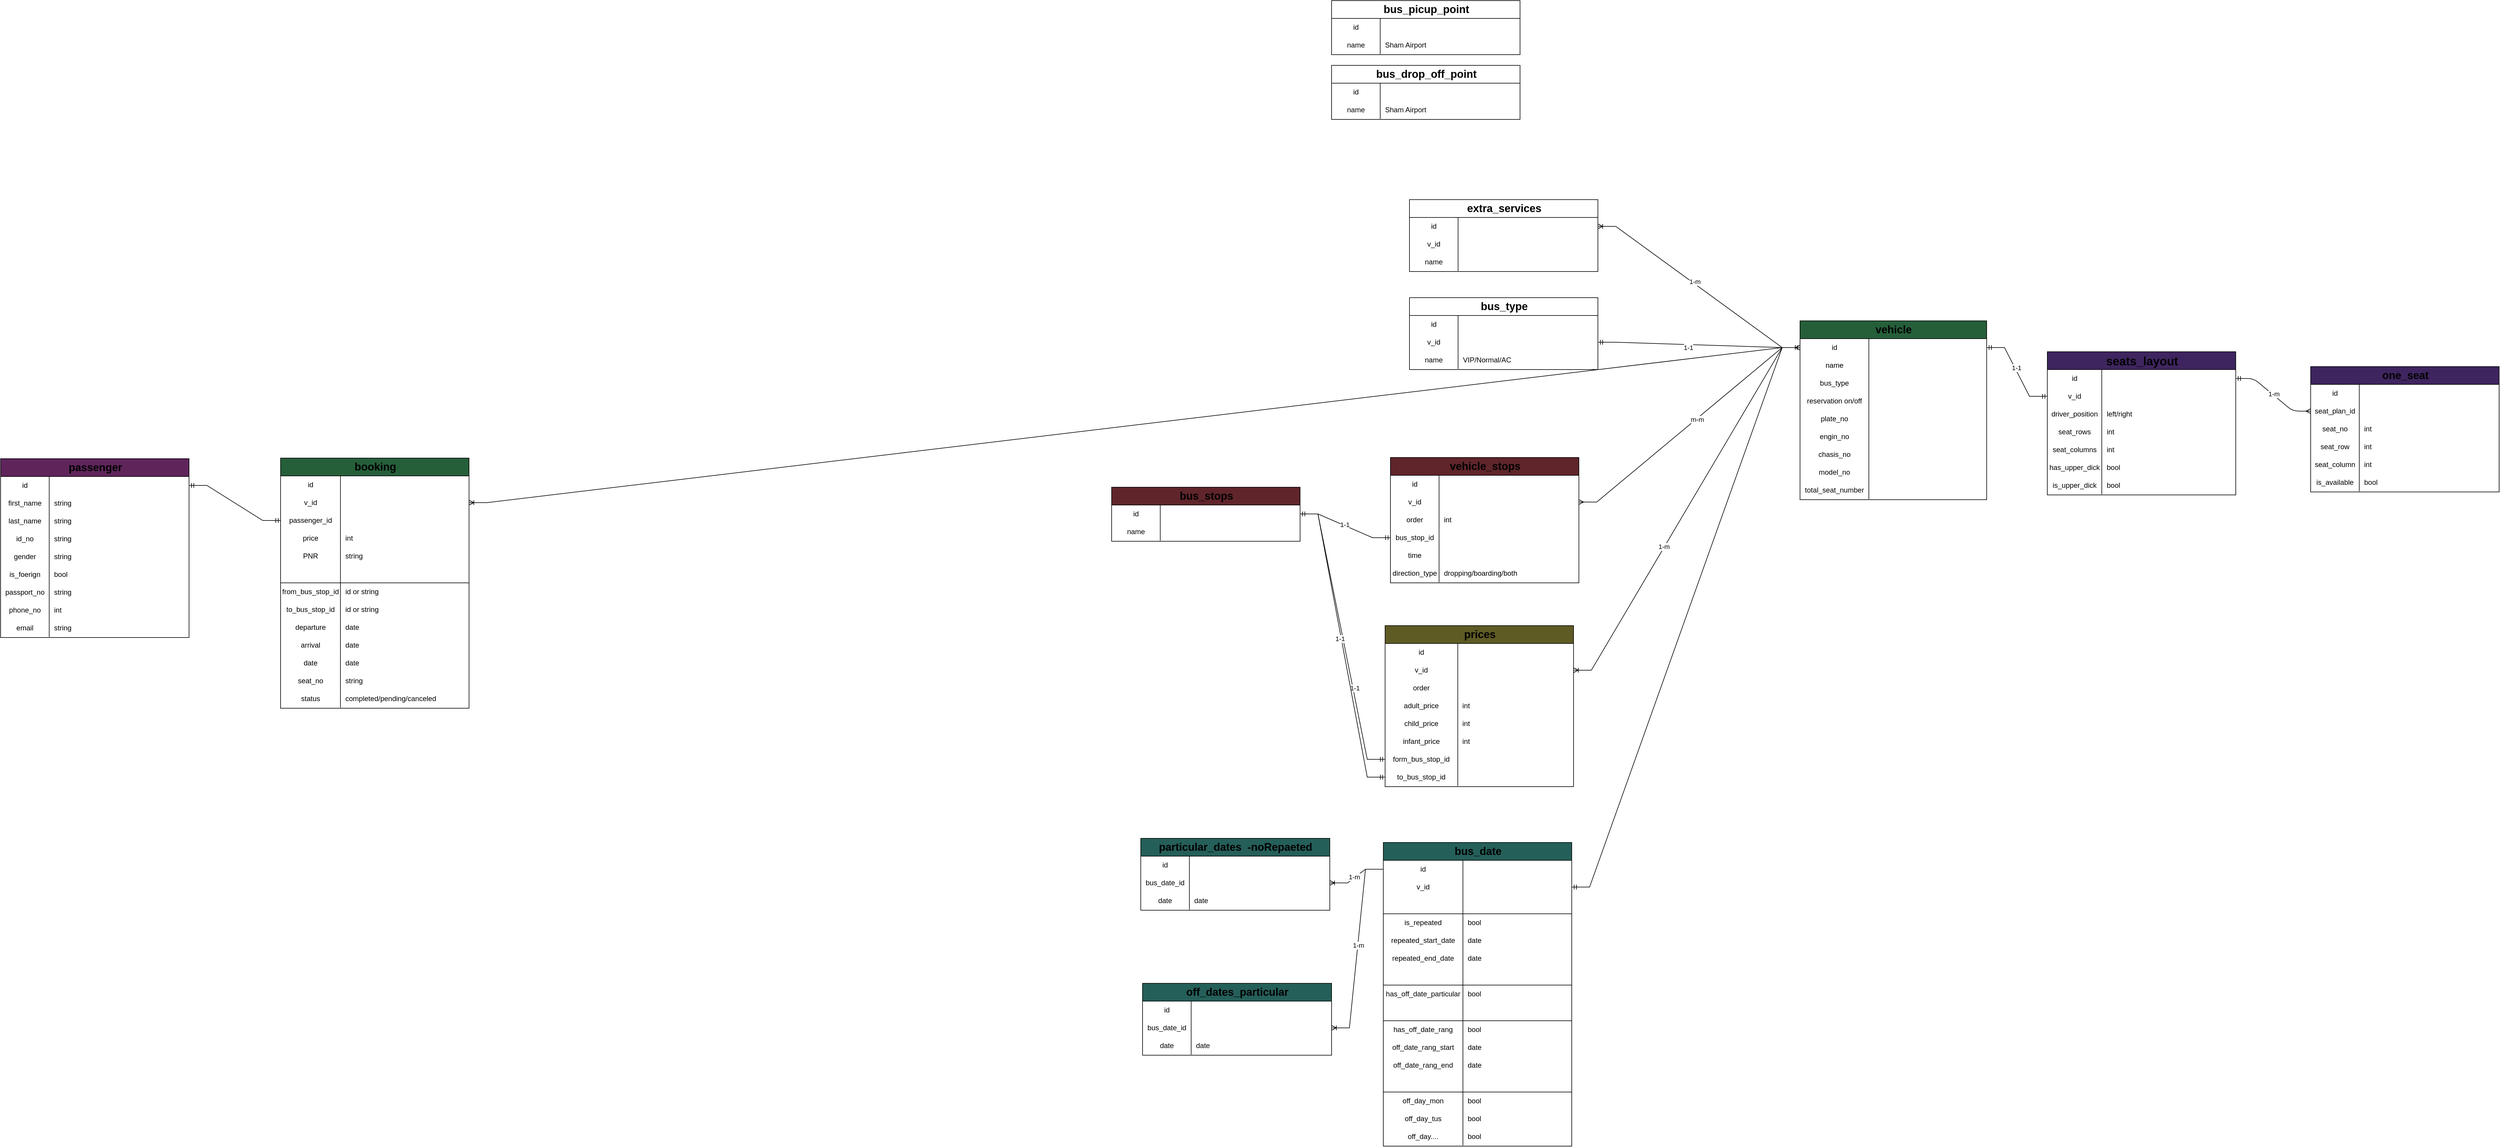 <mxfile version="25.0.1" pages="3">
  <diagram id="R2lEEEUBdFMjLlhIrx00" name="wordPress">
    <mxGraphModel dx="1402" dy="662" grid="0" gridSize="10" guides="1" tooltips="1" connect="1" arrows="1" fold="1" page="1" pageScale="1" pageWidth="6000" pageHeight="3000" math="0" shadow="0" extFonts="Permanent Marker^https://fonts.googleapis.com/css?family=Permanent+Marker">
      <root>
        <mxCell id="0" />
        <mxCell id="1" parent="0" />
        <mxCell id="-uGhEc3RWOdkxMfSTHnK-107" value="&lt;font style=&quot;font-size: 18px;&quot;&gt;vehicle&lt;/font&gt;" style="shape=table;startSize=30;container=1;collapsible=1;childLayout=tableLayout;fixedRows=1;rowLines=0;fontStyle=1;align=center;resizeLast=1;html=1;labelBackgroundColor=none;fillColor=#255f3a;movable=1;resizable=1;rotatable=1;deletable=1;editable=1;locked=0;connectable=1;rounded=0;" parent="1" vertex="1">
          <mxGeometry x="4240" y="1249" width="314" height="301" as="geometry">
            <mxRectangle x="1761" y="1249" width="72" height="30" as="alternateBounds" />
          </mxGeometry>
        </mxCell>
        <mxCell id="-uGhEc3RWOdkxMfSTHnK-108" value="" style="shape=tableRow;horizontal=0;startSize=0;swimlaneHead=0;swimlaneBody=0;fillColor=none;collapsible=0;dropTarget=0;points=[[0,0.5],[1,0.5]];portConstraint=eastwest;top=0;left=0;right=0;bottom=0;rounded=0;" parent="-uGhEc3RWOdkxMfSTHnK-107" vertex="1">
          <mxGeometry y="30" width="314" height="30" as="geometry" />
        </mxCell>
        <mxCell id="-uGhEc3RWOdkxMfSTHnK-109" value="id" style="shape=partialRectangle;connectable=0;fillColor=none;top=0;left=0;bottom=0;right=0;editable=1;overflow=hidden;whiteSpace=wrap;html=1;rounded=0;" parent="-uGhEc3RWOdkxMfSTHnK-108" vertex="1">
          <mxGeometry width="115.792" height="30" as="geometry">
            <mxRectangle width="115.792" height="30" as="alternateBounds" />
          </mxGeometry>
        </mxCell>
        <mxCell id="-uGhEc3RWOdkxMfSTHnK-110" value="" style="shape=partialRectangle;connectable=0;fillColor=none;top=0;left=0;bottom=0;right=0;align=left;spacingLeft=6;overflow=hidden;whiteSpace=wrap;html=1;rounded=0;" parent="-uGhEc3RWOdkxMfSTHnK-108" vertex="1">
          <mxGeometry x="115.792" width="198.208" height="30" as="geometry">
            <mxRectangle width="198.208" height="30" as="alternateBounds" />
          </mxGeometry>
        </mxCell>
        <mxCell id="-uGhEc3RWOdkxMfSTHnK-111" value="" style="shape=tableRow;horizontal=0;startSize=0;swimlaneHead=0;swimlaneBody=0;fillColor=none;collapsible=0;dropTarget=0;points=[[0,0.5],[1,0.5]];portConstraint=eastwest;top=0;left=0;right=0;bottom=0;rounded=0;" parent="-uGhEc3RWOdkxMfSTHnK-107" vertex="1">
          <mxGeometry y="60" width="314" height="30" as="geometry" />
        </mxCell>
        <mxCell id="-uGhEc3RWOdkxMfSTHnK-112" value="name" style="shape=partialRectangle;connectable=0;fillColor=none;top=0;left=0;bottom=0;right=0;editable=1;overflow=hidden;whiteSpace=wrap;html=1;rounded=0;" parent="-uGhEc3RWOdkxMfSTHnK-111" vertex="1">
          <mxGeometry width="115.792" height="30" as="geometry">
            <mxRectangle width="115.792" height="30" as="alternateBounds" />
          </mxGeometry>
        </mxCell>
        <mxCell id="-uGhEc3RWOdkxMfSTHnK-113" value="" style="shape=partialRectangle;connectable=0;fillColor=none;top=0;left=0;bottom=0;right=0;align=left;spacingLeft=6;overflow=hidden;whiteSpace=wrap;html=1;rounded=0;" parent="-uGhEc3RWOdkxMfSTHnK-111" vertex="1">
          <mxGeometry x="115.792" width="198.208" height="30" as="geometry">
            <mxRectangle width="198.208" height="30" as="alternateBounds" />
          </mxGeometry>
        </mxCell>
        <mxCell id="-uGhEc3RWOdkxMfSTHnK-117" value="" style="shape=tableRow;horizontal=0;startSize=0;swimlaneHead=0;swimlaneBody=0;fillColor=none;collapsible=0;dropTarget=0;points=[[0,0.5],[1,0.5]];portConstraint=eastwest;top=0;left=0;right=0;bottom=0;rounded=0;movable=1;resizable=1;rotatable=1;deletable=1;editable=1;locked=0;connectable=1;" parent="-uGhEc3RWOdkxMfSTHnK-107" vertex="1">
          <mxGeometry y="90" width="314" height="30" as="geometry" />
        </mxCell>
        <mxCell id="-uGhEc3RWOdkxMfSTHnK-118" value="bus_type" style="shape=partialRectangle;connectable=0;fillColor=none;top=0;left=0;bottom=0;right=0;editable=1;overflow=hidden;whiteSpace=wrap;html=1;rounded=0;" parent="-uGhEc3RWOdkxMfSTHnK-117" vertex="1">
          <mxGeometry width="115.792" height="30" as="geometry">
            <mxRectangle width="115.792" height="30" as="alternateBounds" />
          </mxGeometry>
        </mxCell>
        <mxCell id="-uGhEc3RWOdkxMfSTHnK-119" value="" style="shape=partialRectangle;connectable=0;fillColor=none;top=0;left=0;bottom=0;right=0;align=left;spacingLeft=6;overflow=hidden;whiteSpace=wrap;html=1;rounded=0;" parent="-uGhEc3RWOdkxMfSTHnK-117" vertex="1">
          <mxGeometry x="115.792" width="198.208" height="30" as="geometry">
            <mxRectangle width="198.208" height="30" as="alternateBounds" />
          </mxGeometry>
        </mxCell>
        <mxCell id="-uGhEc3RWOdkxMfSTHnK-120" value="" style="shape=tableRow;horizontal=0;startSize=0;swimlaneHead=0;swimlaneBody=0;fillColor=none;collapsible=0;dropTarget=0;points=[[0,0.5],[1,0.5]];portConstraint=eastwest;top=0;left=0;right=0;bottom=0;rounded=0;" parent="-uGhEc3RWOdkxMfSTHnK-107" vertex="1">
          <mxGeometry y="120" width="314" height="30" as="geometry" />
        </mxCell>
        <mxCell id="-uGhEc3RWOdkxMfSTHnK-121" value="reservation on/off" style="shape=partialRectangle;connectable=0;fillColor=none;top=0;left=0;bottom=0;right=0;editable=1;overflow=hidden;whiteSpace=wrap;html=1;rounded=0;" parent="-uGhEc3RWOdkxMfSTHnK-120" vertex="1">
          <mxGeometry width="115.792" height="30" as="geometry">
            <mxRectangle width="115.792" height="30" as="alternateBounds" />
          </mxGeometry>
        </mxCell>
        <mxCell id="-uGhEc3RWOdkxMfSTHnK-122" value="" style="shape=partialRectangle;connectable=0;fillColor=none;top=0;left=0;bottom=0;right=0;align=left;spacingLeft=6;overflow=hidden;whiteSpace=wrap;html=1;rounded=0;" parent="-uGhEc3RWOdkxMfSTHnK-120" vertex="1">
          <mxGeometry x="115.792" width="198.208" height="30" as="geometry">
            <mxRectangle width="198.208" height="30" as="alternateBounds" />
          </mxGeometry>
        </mxCell>
        <mxCell id="-uGhEc3RWOdkxMfSTHnK-123" value="" style="shape=tableRow;horizontal=0;startSize=0;swimlaneHead=0;swimlaneBody=0;fillColor=none;collapsible=0;dropTarget=0;points=[[0,0.5],[1,0.5]];portConstraint=eastwest;top=0;left=0;right=0;bottom=0;rounded=0;" parent="-uGhEc3RWOdkxMfSTHnK-107" vertex="1">
          <mxGeometry y="150" width="314" height="30" as="geometry" />
        </mxCell>
        <mxCell id="-uGhEc3RWOdkxMfSTHnK-124" value="plate_no" style="shape=partialRectangle;connectable=0;fillColor=none;top=0;left=0;bottom=0;right=0;editable=1;overflow=hidden;whiteSpace=wrap;html=1;rounded=0;" parent="-uGhEc3RWOdkxMfSTHnK-123" vertex="1">
          <mxGeometry width="115.792" height="30" as="geometry">
            <mxRectangle width="115.792" height="30" as="alternateBounds" />
          </mxGeometry>
        </mxCell>
        <mxCell id="-uGhEc3RWOdkxMfSTHnK-125" value="" style="shape=partialRectangle;connectable=0;fillColor=none;top=0;left=0;bottom=0;right=0;align=left;spacingLeft=6;overflow=hidden;whiteSpace=wrap;html=1;rounded=0;" parent="-uGhEc3RWOdkxMfSTHnK-123" vertex="1">
          <mxGeometry x="115.792" width="198.208" height="30" as="geometry">
            <mxRectangle width="198.208" height="30" as="alternateBounds" />
          </mxGeometry>
        </mxCell>
        <mxCell id="-uGhEc3RWOdkxMfSTHnK-126" value="" style="shape=tableRow;horizontal=0;startSize=0;swimlaneHead=0;swimlaneBody=0;fillColor=none;collapsible=0;dropTarget=0;points=[[0,0.5],[1,0.5]];portConstraint=eastwest;top=0;left=0;right=0;bottom=0;rounded=0;" parent="-uGhEc3RWOdkxMfSTHnK-107" vertex="1">
          <mxGeometry y="180" width="314" height="30" as="geometry" />
        </mxCell>
        <mxCell id="-uGhEc3RWOdkxMfSTHnK-127" value="engin_no" style="shape=partialRectangle;connectable=0;fillColor=none;top=0;left=0;bottom=0;right=0;editable=1;overflow=hidden;whiteSpace=wrap;html=1;rounded=0;" parent="-uGhEc3RWOdkxMfSTHnK-126" vertex="1">
          <mxGeometry width="115.792" height="30" as="geometry">
            <mxRectangle width="115.792" height="30" as="alternateBounds" />
          </mxGeometry>
        </mxCell>
        <mxCell id="-uGhEc3RWOdkxMfSTHnK-128" value="" style="shape=partialRectangle;connectable=0;fillColor=none;top=0;left=0;bottom=0;right=0;align=left;spacingLeft=6;overflow=hidden;whiteSpace=wrap;html=1;rounded=0;" parent="-uGhEc3RWOdkxMfSTHnK-126" vertex="1">
          <mxGeometry x="115.792" width="198.208" height="30" as="geometry">
            <mxRectangle width="198.208" height="30" as="alternateBounds" />
          </mxGeometry>
        </mxCell>
        <mxCell id="-uGhEc3RWOdkxMfSTHnK-129" value="" style="shape=tableRow;horizontal=0;startSize=0;swimlaneHead=0;swimlaneBody=0;fillColor=none;collapsible=0;dropTarget=0;points=[[0,0.5],[1,0.5]];portConstraint=eastwest;top=0;left=0;right=0;bottom=0;rounded=0;" parent="-uGhEc3RWOdkxMfSTHnK-107" vertex="1">
          <mxGeometry y="210" width="314" height="30" as="geometry" />
        </mxCell>
        <mxCell id="-uGhEc3RWOdkxMfSTHnK-130" value="chasis_no" style="shape=partialRectangle;connectable=0;fillColor=none;top=0;left=0;bottom=0;right=0;editable=1;overflow=hidden;whiteSpace=wrap;html=1;rounded=0;" parent="-uGhEc3RWOdkxMfSTHnK-129" vertex="1">
          <mxGeometry width="115.792" height="30" as="geometry">
            <mxRectangle width="115.792" height="30" as="alternateBounds" />
          </mxGeometry>
        </mxCell>
        <mxCell id="-uGhEc3RWOdkxMfSTHnK-131" value="" style="shape=partialRectangle;connectable=0;fillColor=none;top=0;left=0;bottom=0;right=0;align=left;spacingLeft=6;overflow=hidden;whiteSpace=wrap;html=1;rounded=0;" parent="-uGhEc3RWOdkxMfSTHnK-129" vertex="1">
          <mxGeometry x="115.792" width="198.208" height="30" as="geometry">
            <mxRectangle width="198.208" height="30" as="alternateBounds" />
          </mxGeometry>
        </mxCell>
        <mxCell id="-uGhEc3RWOdkxMfSTHnK-132" value="" style="shape=tableRow;horizontal=0;startSize=0;swimlaneHead=0;swimlaneBody=0;fillColor=none;collapsible=0;dropTarget=0;points=[[0,0.5],[1,0.5]];portConstraint=eastwest;top=0;left=0;right=0;bottom=0;rounded=0;" parent="-uGhEc3RWOdkxMfSTHnK-107" vertex="1">
          <mxGeometry y="240" width="314" height="30" as="geometry" />
        </mxCell>
        <mxCell id="-uGhEc3RWOdkxMfSTHnK-133" value="model_no" style="shape=partialRectangle;connectable=0;fillColor=none;top=0;left=0;bottom=0;right=0;editable=1;overflow=hidden;whiteSpace=wrap;html=1;rounded=0;" parent="-uGhEc3RWOdkxMfSTHnK-132" vertex="1">
          <mxGeometry width="115.792" height="30" as="geometry">
            <mxRectangle width="115.792" height="30" as="alternateBounds" />
          </mxGeometry>
        </mxCell>
        <mxCell id="-uGhEc3RWOdkxMfSTHnK-134" value="" style="shape=partialRectangle;connectable=0;fillColor=none;top=0;left=0;bottom=0;right=0;align=left;spacingLeft=6;overflow=hidden;whiteSpace=wrap;html=1;rounded=0;" parent="-uGhEc3RWOdkxMfSTHnK-132" vertex="1">
          <mxGeometry x="115.792" width="198.208" height="30" as="geometry">
            <mxRectangle width="198.208" height="30" as="alternateBounds" />
          </mxGeometry>
        </mxCell>
        <mxCell id="-uGhEc3RWOdkxMfSTHnK-135" value="" style="shape=tableRow;horizontal=0;startSize=0;swimlaneHead=0;swimlaneBody=0;fillColor=none;collapsible=0;dropTarget=0;points=[[0,0.5],[1,0.5]];portConstraint=eastwest;top=0;left=0;right=0;bottom=0;rounded=0;" parent="-uGhEc3RWOdkxMfSTHnK-107" vertex="1">
          <mxGeometry y="270" width="314" height="30" as="geometry" />
        </mxCell>
        <mxCell id="-uGhEc3RWOdkxMfSTHnK-136" value="total_seat_number" style="shape=partialRectangle;connectable=0;fillColor=none;top=0;left=0;bottom=0;right=0;editable=1;overflow=hidden;whiteSpace=wrap;html=1;rounded=0;" parent="-uGhEc3RWOdkxMfSTHnK-135" vertex="1">
          <mxGeometry width="115.792" height="30" as="geometry">
            <mxRectangle width="115.792" height="30" as="alternateBounds" />
          </mxGeometry>
        </mxCell>
        <mxCell id="-uGhEc3RWOdkxMfSTHnK-137" value="" style="shape=partialRectangle;connectable=0;fillColor=none;top=0;left=0;bottom=0;right=0;align=left;spacingLeft=6;overflow=hidden;whiteSpace=wrap;html=1;rounded=0;" parent="-uGhEc3RWOdkxMfSTHnK-135" vertex="1">
          <mxGeometry x="115.792" width="198.208" height="30" as="geometry">
            <mxRectangle width="198.208" height="30" as="alternateBounds" />
          </mxGeometry>
        </mxCell>
        <mxCell id="-uGhEc3RWOdkxMfSTHnK-176" value="&lt;font style=&quot;font-size: 20px;&quot;&gt;seats_layout&lt;/font&gt;" style="shape=table;startSize=30;container=1;collapsible=1;childLayout=tableLayout;fixedRows=1;rowLines=0;fontStyle=1;align=center;resizeLast=1;html=1;fillColor=#3f255f;shadow=0;swimlaneLine=1;rounded=0;" parent="1" vertex="1">
          <mxGeometry x="4656" y="1301.0" width="317" height="241" as="geometry" />
        </mxCell>
        <mxCell id="-uGhEc3RWOdkxMfSTHnK-177" value="" style="shape=tableRow;horizontal=0;startSize=0;swimlaneHead=0;swimlaneBody=0;fillColor=none;collapsible=0;dropTarget=0;points=[[0,0.5],[1,0.5]];portConstraint=eastwest;top=0;left=0;right=0;bottom=0;rounded=0;" parent="-uGhEc3RWOdkxMfSTHnK-176" vertex="1">
          <mxGeometry y="30" width="317" height="30" as="geometry" />
        </mxCell>
        <mxCell id="-uGhEc3RWOdkxMfSTHnK-178" value="id" style="shape=partialRectangle;connectable=0;fillColor=none;top=0;left=0;bottom=0;right=0;editable=1;overflow=hidden;whiteSpace=wrap;html=1;rounded=0;" parent="-uGhEc3RWOdkxMfSTHnK-177" vertex="1">
          <mxGeometry width="91.625" height="30" as="geometry">
            <mxRectangle width="91.625" height="30" as="alternateBounds" />
          </mxGeometry>
        </mxCell>
        <mxCell id="-uGhEc3RWOdkxMfSTHnK-179" value="" style="shape=partialRectangle;connectable=0;fillColor=none;top=0;left=0;bottom=0;right=0;align=left;spacingLeft=6;overflow=hidden;whiteSpace=wrap;html=1;rounded=0;" parent="-uGhEc3RWOdkxMfSTHnK-177" vertex="1">
          <mxGeometry x="91.625" width="225.375" height="30" as="geometry">
            <mxRectangle width="225.375" height="30" as="alternateBounds" />
          </mxGeometry>
        </mxCell>
        <mxCell id="-uGhEc3RWOdkxMfSTHnK-180" value="" style="shape=tableRow;horizontal=0;startSize=0;swimlaneHead=0;swimlaneBody=0;fillColor=none;collapsible=0;dropTarget=0;points=[[0,0.5],[1,0.5]];portConstraint=eastwest;top=0;left=0;right=0;bottom=0;rounded=0;" parent="-uGhEc3RWOdkxMfSTHnK-176" vertex="1">
          <mxGeometry y="60" width="317" height="30" as="geometry" />
        </mxCell>
        <mxCell id="-uGhEc3RWOdkxMfSTHnK-181" value="v_id" style="shape=partialRectangle;connectable=0;fillColor=none;top=0;left=0;bottom=0;right=0;editable=1;overflow=hidden;whiteSpace=wrap;html=1;rounded=0;" parent="-uGhEc3RWOdkxMfSTHnK-180" vertex="1">
          <mxGeometry width="91.625" height="30" as="geometry">
            <mxRectangle width="91.625" height="30" as="alternateBounds" />
          </mxGeometry>
        </mxCell>
        <mxCell id="-uGhEc3RWOdkxMfSTHnK-182" value="" style="shape=partialRectangle;connectable=0;fillColor=none;top=0;left=0;bottom=0;right=0;align=left;spacingLeft=6;overflow=hidden;whiteSpace=wrap;html=1;rounded=0;" parent="-uGhEc3RWOdkxMfSTHnK-180" vertex="1">
          <mxGeometry x="91.625" width="225.375" height="30" as="geometry">
            <mxRectangle width="225.375" height="30" as="alternateBounds" />
          </mxGeometry>
        </mxCell>
        <mxCell id="-uGhEc3RWOdkxMfSTHnK-211" value="" style="shape=tableRow;horizontal=0;startSize=0;swimlaneHead=0;swimlaneBody=0;fillColor=none;collapsible=0;dropTarget=0;points=[[0,0.5],[1,0.5]];portConstraint=eastwest;top=0;left=0;right=0;bottom=0;rounded=0;" parent="-uGhEc3RWOdkxMfSTHnK-176" vertex="1">
          <mxGeometry y="90" width="317" height="30" as="geometry" />
        </mxCell>
        <mxCell id="-uGhEc3RWOdkxMfSTHnK-212" value="driver_position" style="shape=partialRectangle;connectable=0;fillColor=none;top=0;left=0;bottom=0;right=0;editable=1;overflow=hidden;whiteSpace=wrap;html=1;rounded=0;" parent="-uGhEc3RWOdkxMfSTHnK-211" vertex="1">
          <mxGeometry width="91.625" height="30" as="geometry">
            <mxRectangle width="91.625" height="30" as="alternateBounds" />
          </mxGeometry>
        </mxCell>
        <mxCell id="-uGhEc3RWOdkxMfSTHnK-213" value="left/right" style="shape=partialRectangle;connectable=0;fillColor=none;top=0;left=0;bottom=0;right=0;align=left;spacingLeft=6;overflow=hidden;whiteSpace=wrap;html=1;rounded=0;" parent="-uGhEc3RWOdkxMfSTHnK-211" vertex="1">
          <mxGeometry x="91.625" width="225.375" height="30" as="geometry">
            <mxRectangle width="225.375" height="30" as="alternateBounds" />
          </mxGeometry>
        </mxCell>
        <mxCell id="-uGhEc3RWOdkxMfSTHnK-214" value="" style="shape=tableRow;horizontal=0;startSize=0;swimlaneHead=0;swimlaneBody=0;fillColor=none;collapsible=0;dropTarget=0;points=[[0,0.5],[1,0.5]];portConstraint=eastwest;top=0;left=0;right=0;bottom=0;rounded=0;" parent="-uGhEc3RWOdkxMfSTHnK-176" vertex="1">
          <mxGeometry y="120" width="317" height="30" as="geometry" />
        </mxCell>
        <mxCell id="-uGhEc3RWOdkxMfSTHnK-215" value="seat_rows" style="shape=partialRectangle;connectable=0;fillColor=none;top=0;left=0;bottom=0;right=0;editable=1;overflow=hidden;whiteSpace=wrap;html=1;rounded=0;" parent="-uGhEc3RWOdkxMfSTHnK-214" vertex="1">
          <mxGeometry width="91.625" height="30" as="geometry">
            <mxRectangle width="91.625" height="30" as="alternateBounds" />
          </mxGeometry>
        </mxCell>
        <mxCell id="-uGhEc3RWOdkxMfSTHnK-216" value="int" style="shape=partialRectangle;connectable=0;fillColor=none;top=0;left=0;bottom=0;right=0;align=left;spacingLeft=6;overflow=hidden;whiteSpace=wrap;html=1;rounded=0;" parent="-uGhEc3RWOdkxMfSTHnK-214" vertex="1">
          <mxGeometry x="91.625" width="225.375" height="30" as="geometry">
            <mxRectangle width="225.375" height="30" as="alternateBounds" />
          </mxGeometry>
        </mxCell>
        <mxCell id="-uGhEc3RWOdkxMfSTHnK-217" value="" style="shape=tableRow;horizontal=0;startSize=0;swimlaneHead=0;swimlaneBody=0;fillColor=none;collapsible=0;dropTarget=0;points=[[0,0.5],[1,0.5]];portConstraint=eastwest;top=0;left=0;right=0;bottom=0;rounded=0;" parent="-uGhEc3RWOdkxMfSTHnK-176" vertex="1">
          <mxGeometry y="150" width="317" height="30" as="geometry" />
        </mxCell>
        <mxCell id="-uGhEc3RWOdkxMfSTHnK-218" value="seat_columns" style="shape=partialRectangle;connectable=0;fillColor=none;top=0;left=0;bottom=0;right=0;editable=1;overflow=hidden;whiteSpace=wrap;html=1;rounded=0;" parent="-uGhEc3RWOdkxMfSTHnK-217" vertex="1">
          <mxGeometry width="91.625" height="30" as="geometry">
            <mxRectangle width="91.625" height="30" as="alternateBounds" />
          </mxGeometry>
        </mxCell>
        <mxCell id="-uGhEc3RWOdkxMfSTHnK-219" value="int" style="shape=partialRectangle;connectable=0;fillColor=none;top=0;left=0;bottom=0;right=0;align=left;spacingLeft=6;overflow=hidden;whiteSpace=wrap;html=1;rounded=0;" parent="-uGhEc3RWOdkxMfSTHnK-217" vertex="1">
          <mxGeometry x="91.625" width="225.375" height="30" as="geometry">
            <mxRectangle width="225.375" height="30" as="alternateBounds" />
          </mxGeometry>
        </mxCell>
        <mxCell id="-uGhEc3RWOdkxMfSTHnK-220" value="" style="shape=tableRow;horizontal=0;startSize=0;swimlaneHead=0;swimlaneBody=0;fillColor=none;collapsible=0;dropTarget=0;points=[[0,0.5],[1,0.5]];portConstraint=eastwest;top=0;left=0;right=0;bottom=0;rounded=0;" parent="-uGhEc3RWOdkxMfSTHnK-176" vertex="1">
          <mxGeometry y="180" width="317" height="30" as="geometry" />
        </mxCell>
        <mxCell id="-uGhEc3RWOdkxMfSTHnK-221" value="has_upper_dick" style="shape=partialRectangle;connectable=0;fillColor=none;top=0;left=0;bottom=0;right=0;editable=1;overflow=hidden;whiteSpace=wrap;html=1;rounded=0;" parent="-uGhEc3RWOdkxMfSTHnK-220" vertex="1">
          <mxGeometry width="91.625" height="30" as="geometry">
            <mxRectangle width="91.625" height="30" as="alternateBounds" />
          </mxGeometry>
        </mxCell>
        <mxCell id="-uGhEc3RWOdkxMfSTHnK-222" value="bool" style="shape=partialRectangle;connectable=0;fillColor=none;top=0;left=0;bottom=0;right=0;align=left;spacingLeft=6;overflow=hidden;whiteSpace=wrap;html=1;rounded=0;" parent="-uGhEc3RWOdkxMfSTHnK-220" vertex="1">
          <mxGeometry x="91.625" width="225.375" height="30" as="geometry">
            <mxRectangle width="225.375" height="30" as="alternateBounds" />
          </mxGeometry>
        </mxCell>
        <mxCell id="-uGhEc3RWOdkxMfSTHnK-223" value="" style="shape=tableRow;horizontal=0;startSize=0;swimlaneHead=0;swimlaneBody=0;fillColor=none;collapsible=0;dropTarget=0;points=[[0,0.5],[1,0.5]];portConstraint=eastwest;top=0;left=0;right=0;bottom=0;rounded=0;" parent="-uGhEc3RWOdkxMfSTHnK-176" vertex="1">
          <mxGeometry y="210" width="317" height="30" as="geometry" />
        </mxCell>
        <mxCell id="-uGhEc3RWOdkxMfSTHnK-224" value="is_upper_dick" style="shape=partialRectangle;connectable=0;fillColor=none;top=0;left=0;bottom=0;right=0;editable=1;overflow=hidden;whiteSpace=wrap;html=1;rounded=0;" parent="-uGhEc3RWOdkxMfSTHnK-223" vertex="1">
          <mxGeometry width="91.625" height="30" as="geometry">
            <mxRectangle width="91.625" height="30" as="alternateBounds" />
          </mxGeometry>
        </mxCell>
        <mxCell id="-uGhEc3RWOdkxMfSTHnK-225" value="bool" style="shape=partialRectangle;connectable=0;fillColor=none;top=0;left=0;bottom=0;right=0;align=left;spacingLeft=6;overflow=hidden;whiteSpace=wrap;html=1;rounded=0;" parent="-uGhEc3RWOdkxMfSTHnK-223" vertex="1">
          <mxGeometry x="91.625" width="225.375" height="30" as="geometry">
            <mxRectangle width="225.375" height="30" as="alternateBounds" />
          </mxGeometry>
        </mxCell>
        <mxCell id="-uGhEc3RWOdkxMfSTHnK-228" value="" style="edgeStyle=entityRelationEdgeStyle;fontSize=12;html=1;endArrow=ERmandOne;startArrow=ERmandOne;rounded=0;entryX=0;entryY=0.5;entryDx=0;entryDy=0;" parent="1" source="-uGhEc3RWOdkxMfSTHnK-108" target="-uGhEc3RWOdkxMfSTHnK-180" edge="1">
          <mxGeometry width="100" height="100" relative="1" as="geometry">
            <mxPoint x="4595" y="1422" as="sourcePoint" />
            <mxPoint x="4695" y="1322" as="targetPoint" />
          </mxGeometry>
        </mxCell>
        <mxCell id="-uGhEc3RWOdkxMfSTHnK-316" value="1-1" style="edgeLabel;html=1;align=center;verticalAlign=middle;resizable=0;points=[];" parent="-uGhEc3RWOdkxMfSTHnK-228" vertex="1" connectable="0">
          <mxGeometry x="-0.086" y="2" relative="1" as="geometry">
            <mxPoint as="offset" />
          </mxGeometry>
        </mxCell>
        <mxCell id="-uGhEc3RWOdkxMfSTHnK-229" value="&lt;font style=&quot;font-size: 18px;&quot;&gt;one_seat&lt;/font&gt;" style="shape=table;startSize=30;container=1;collapsible=1;childLayout=tableLayout;fixedRows=1;rowLines=0;fontStyle=1;align=center;resizeLast=1;html=1;fillColor=#3f255f;" parent="1" vertex="1">
          <mxGeometry x="5099" y="1326.0" width="317" height="211" as="geometry" />
        </mxCell>
        <mxCell id="-uGhEc3RWOdkxMfSTHnK-230" value="" style="shape=tableRow;horizontal=0;startSize=0;swimlaneHead=0;swimlaneBody=0;fillColor=none;collapsible=0;dropTarget=0;points=[[0,0.5],[1,0.5]];portConstraint=eastwest;top=0;left=0;right=0;bottom=0;" parent="-uGhEc3RWOdkxMfSTHnK-229" vertex="1">
          <mxGeometry y="30" width="317" height="30" as="geometry" />
        </mxCell>
        <mxCell id="-uGhEc3RWOdkxMfSTHnK-231" value="id" style="shape=partialRectangle;connectable=0;fillColor=none;top=0;left=0;bottom=0;right=0;editable=1;overflow=hidden;whiteSpace=wrap;html=1;" parent="-uGhEc3RWOdkxMfSTHnK-230" vertex="1">
          <mxGeometry width="81.792" height="30" as="geometry">
            <mxRectangle width="81.792" height="30" as="alternateBounds" />
          </mxGeometry>
        </mxCell>
        <mxCell id="-uGhEc3RWOdkxMfSTHnK-232" value="" style="shape=partialRectangle;connectable=0;fillColor=none;top=0;left=0;bottom=0;right=0;align=left;spacingLeft=6;overflow=hidden;whiteSpace=wrap;html=1;" parent="-uGhEc3RWOdkxMfSTHnK-230" vertex="1">
          <mxGeometry x="81.792" width="235.208" height="30" as="geometry">
            <mxRectangle width="235.208" height="30" as="alternateBounds" />
          </mxGeometry>
        </mxCell>
        <mxCell id="-uGhEc3RWOdkxMfSTHnK-233" value="" style="shape=tableRow;horizontal=0;startSize=0;swimlaneHead=0;swimlaneBody=0;fillColor=none;collapsible=0;dropTarget=0;points=[[0,0.5],[1,0.5]];portConstraint=eastwest;top=0;left=0;right=0;bottom=0;" parent="-uGhEc3RWOdkxMfSTHnK-229" vertex="1">
          <mxGeometry y="60" width="317" height="30" as="geometry" />
        </mxCell>
        <mxCell id="-uGhEc3RWOdkxMfSTHnK-234" value="seat_plan_id" style="shape=partialRectangle;connectable=0;fillColor=none;top=0;left=0;bottom=0;right=0;editable=1;overflow=hidden;whiteSpace=wrap;html=1;" parent="-uGhEc3RWOdkxMfSTHnK-233" vertex="1">
          <mxGeometry width="81.792" height="30" as="geometry">
            <mxRectangle width="81.792" height="30" as="alternateBounds" />
          </mxGeometry>
        </mxCell>
        <mxCell id="-uGhEc3RWOdkxMfSTHnK-235" value="" style="shape=partialRectangle;connectable=0;fillColor=none;top=0;left=0;bottom=0;right=0;align=left;spacingLeft=6;overflow=hidden;whiteSpace=wrap;html=1;" parent="-uGhEc3RWOdkxMfSTHnK-233" vertex="1">
          <mxGeometry x="81.792" width="235.208" height="30" as="geometry">
            <mxRectangle width="235.208" height="30" as="alternateBounds" />
          </mxGeometry>
        </mxCell>
        <mxCell id="-uGhEc3RWOdkxMfSTHnK-236" value="" style="shape=tableRow;horizontal=0;startSize=0;swimlaneHead=0;swimlaneBody=0;fillColor=none;collapsible=0;dropTarget=0;points=[[0,0.5],[1,0.5]];portConstraint=eastwest;top=0;left=0;right=0;bottom=0;" parent="-uGhEc3RWOdkxMfSTHnK-229" vertex="1">
          <mxGeometry y="90" width="317" height="30" as="geometry" />
        </mxCell>
        <mxCell id="-uGhEc3RWOdkxMfSTHnK-237" value="seat_no" style="shape=partialRectangle;connectable=0;fillColor=none;top=0;left=0;bottom=0;right=0;editable=1;overflow=hidden;whiteSpace=wrap;html=1;" parent="-uGhEc3RWOdkxMfSTHnK-236" vertex="1">
          <mxGeometry width="81.792" height="30" as="geometry">
            <mxRectangle width="81.792" height="30" as="alternateBounds" />
          </mxGeometry>
        </mxCell>
        <mxCell id="-uGhEc3RWOdkxMfSTHnK-238" value="int" style="shape=partialRectangle;connectable=0;fillColor=none;top=0;left=0;bottom=0;right=0;align=left;spacingLeft=6;overflow=hidden;whiteSpace=wrap;html=1;" parent="-uGhEc3RWOdkxMfSTHnK-236" vertex="1">
          <mxGeometry x="81.792" width="235.208" height="30" as="geometry">
            <mxRectangle width="235.208" height="30" as="alternateBounds" />
          </mxGeometry>
        </mxCell>
        <mxCell id="-uGhEc3RWOdkxMfSTHnK-239" value="" style="shape=tableRow;horizontal=0;startSize=0;swimlaneHead=0;swimlaneBody=0;fillColor=none;collapsible=0;dropTarget=0;points=[[0,0.5],[1,0.5]];portConstraint=eastwest;top=0;left=0;right=0;bottom=0;" parent="-uGhEc3RWOdkxMfSTHnK-229" vertex="1">
          <mxGeometry y="120" width="317" height="30" as="geometry" />
        </mxCell>
        <mxCell id="-uGhEc3RWOdkxMfSTHnK-240" value="seat_row" style="shape=partialRectangle;connectable=0;fillColor=none;top=0;left=0;bottom=0;right=0;editable=1;overflow=hidden;whiteSpace=wrap;html=1;" parent="-uGhEc3RWOdkxMfSTHnK-239" vertex="1">
          <mxGeometry width="81.792" height="30" as="geometry">
            <mxRectangle width="81.792" height="30" as="alternateBounds" />
          </mxGeometry>
        </mxCell>
        <mxCell id="-uGhEc3RWOdkxMfSTHnK-241" value="int" style="shape=partialRectangle;connectable=0;fillColor=none;top=0;left=0;bottom=0;right=0;align=left;spacingLeft=6;overflow=hidden;whiteSpace=wrap;html=1;" parent="-uGhEc3RWOdkxMfSTHnK-239" vertex="1">
          <mxGeometry x="81.792" width="235.208" height="30" as="geometry">
            <mxRectangle width="235.208" height="30" as="alternateBounds" />
          </mxGeometry>
        </mxCell>
        <mxCell id="-uGhEc3RWOdkxMfSTHnK-242" value="" style="shape=tableRow;horizontal=0;startSize=0;swimlaneHead=0;swimlaneBody=0;fillColor=none;collapsible=0;dropTarget=0;points=[[0,0.5],[1,0.5]];portConstraint=eastwest;top=0;left=0;right=0;bottom=0;" parent="-uGhEc3RWOdkxMfSTHnK-229" vertex="1">
          <mxGeometry y="150" width="317" height="30" as="geometry" />
        </mxCell>
        <mxCell id="-uGhEc3RWOdkxMfSTHnK-243" value="seat_column" style="shape=partialRectangle;connectable=0;fillColor=none;top=0;left=0;bottom=0;right=0;editable=1;overflow=hidden;whiteSpace=wrap;html=1;" parent="-uGhEc3RWOdkxMfSTHnK-242" vertex="1">
          <mxGeometry width="81.792" height="30" as="geometry">
            <mxRectangle width="81.792" height="30" as="alternateBounds" />
          </mxGeometry>
        </mxCell>
        <mxCell id="-uGhEc3RWOdkxMfSTHnK-244" value="int" style="shape=partialRectangle;connectable=0;fillColor=none;top=0;left=0;bottom=0;right=0;align=left;spacingLeft=6;overflow=hidden;whiteSpace=wrap;html=1;" parent="-uGhEc3RWOdkxMfSTHnK-242" vertex="1">
          <mxGeometry x="81.792" width="235.208" height="30" as="geometry">
            <mxRectangle width="235.208" height="30" as="alternateBounds" />
          </mxGeometry>
        </mxCell>
        <mxCell id="-uGhEc3RWOdkxMfSTHnK-245" value="" style="shape=tableRow;horizontal=0;startSize=0;swimlaneHead=0;swimlaneBody=0;fillColor=none;collapsible=0;dropTarget=0;points=[[0,0.5],[1,0.5]];portConstraint=eastwest;top=0;left=0;right=0;bottom=0;" parent="-uGhEc3RWOdkxMfSTHnK-229" vertex="1">
          <mxGeometry y="180" width="317" height="30" as="geometry" />
        </mxCell>
        <mxCell id="-uGhEc3RWOdkxMfSTHnK-246" value="is_available" style="shape=partialRectangle;connectable=0;fillColor=none;top=0;left=0;bottom=0;right=0;editable=1;overflow=hidden;whiteSpace=wrap;html=1;" parent="-uGhEc3RWOdkxMfSTHnK-245" vertex="1">
          <mxGeometry width="81.792" height="30" as="geometry">
            <mxRectangle width="81.792" height="30" as="alternateBounds" />
          </mxGeometry>
        </mxCell>
        <mxCell id="-uGhEc3RWOdkxMfSTHnK-247" value="bool" style="shape=partialRectangle;connectable=0;fillColor=none;top=0;left=0;bottom=0;right=0;align=left;spacingLeft=6;overflow=hidden;whiteSpace=wrap;html=1;" parent="-uGhEc3RWOdkxMfSTHnK-245" vertex="1">
          <mxGeometry x="81.792" width="235.208" height="30" as="geometry">
            <mxRectangle width="235.208" height="30" as="alternateBounds" />
          </mxGeometry>
        </mxCell>
        <mxCell id="-uGhEc3RWOdkxMfSTHnK-248" value="" style="edgeStyle=entityRelationEdgeStyle;fontSize=12;html=1;endArrow=ERmany;startArrow=ERmandOne;entryX=0;entryY=0.5;entryDx=0;entryDy=0;exitX=1;exitY=0.5;exitDx=0;exitDy=0;endFill=0;" parent="1" source="-uGhEc3RWOdkxMfSTHnK-177" target="-uGhEc3RWOdkxMfSTHnK-233" edge="1">
          <mxGeometry width="100" height="100" relative="1" as="geometry">
            <mxPoint x="4987" y="1469" as="sourcePoint" />
            <mxPoint x="5087" y="1369" as="targetPoint" />
          </mxGeometry>
        </mxCell>
        <mxCell id="-uGhEc3RWOdkxMfSTHnK-317" value="1-m" style="edgeLabel;html=1;align=center;verticalAlign=middle;resizable=0;points=[];" parent="-uGhEc3RWOdkxMfSTHnK-248" vertex="1" connectable="0">
          <mxGeometry x="0.021" y="3" relative="1" as="geometry">
            <mxPoint x="-2" as="offset" />
          </mxGeometry>
        </mxCell>
        <mxCell id="-uGhEc3RWOdkxMfSTHnK-249" value="&lt;font style=&quot;font-size: 18px;&quot;&gt;extra_services&lt;/font&gt;" style="shape=table;startSize=30;container=1;collapsible=1;childLayout=tableLayout;fixedRows=1;rowLines=0;fontStyle=1;align=center;resizeLast=1;html=1;" parent="1" vertex="1">
          <mxGeometry x="3583" y="1045" width="317" height="121" as="geometry" />
        </mxCell>
        <mxCell id="-uGhEc3RWOdkxMfSTHnK-250" value="" style="shape=tableRow;horizontal=0;startSize=0;swimlaneHead=0;swimlaneBody=0;fillColor=none;collapsible=0;dropTarget=0;points=[[0,0.5],[1,0.5]];portConstraint=eastwest;top=0;left=0;right=0;bottom=0;" parent="-uGhEc3RWOdkxMfSTHnK-249" vertex="1">
          <mxGeometry y="30" width="317" height="30" as="geometry" />
        </mxCell>
        <mxCell id="-uGhEc3RWOdkxMfSTHnK-251" value="id" style="shape=partialRectangle;connectable=0;fillColor=none;top=0;left=0;bottom=0;right=0;editable=1;overflow=hidden;whiteSpace=wrap;html=1;" parent="-uGhEc3RWOdkxMfSTHnK-250" vertex="1">
          <mxGeometry width="81.792" height="30" as="geometry">
            <mxRectangle width="81.792" height="30" as="alternateBounds" />
          </mxGeometry>
        </mxCell>
        <mxCell id="-uGhEc3RWOdkxMfSTHnK-252" value="" style="shape=partialRectangle;connectable=0;fillColor=none;top=0;left=0;bottom=0;right=0;align=left;spacingLeft=6;overflow=hidden;whiteSpace=wrap;html=1;" parent="-uGhEc3RWOdkxMfSTHnK-250" vertex="1">
          <mxGeometry x="81.792" width="235.208" height="30" as="geometry">
            <mxRectangle width="235.208" height="30" as="alternateBounds" />
          </mxGeometry>
        </mxCell>
        <mxCell id="-uGhEc3RWOdkxMfSTHnK-253" value="" style="shape=tableRow;horizontal=0;startSize=0;swimlaneHead=0;swimlaneBody=0;fillColor=none;collapsible=0;dropTarget=0;points=[[0,0.5],[1,0.5]];portConstraint=eastwest;top=0;left=0;right=0;bottom=0;" parent="-uGhEc3RWOdkxMfSTHnK-249" vertex="1">
          <mxGeometry y="60" width="317" height="30" as="geometry" />
        </mxCell>
        <mxCell id="-uGhEc3RWOdkxMfSTHnK-254" value="v_id" style="shape=partialRectangle;connectable=0;fillColor=none;top=0;left=0;bottom=0;right=0;editable=1;overflow=hidden;whiteSpace=wrap;html=1;" parent="-uGhEc3RWOdkxMfSTHnK-253" vertex="1">
          <mxGeometry width="81.792" height="30" as="geometry">
            <mxRectangle width="81.792" height="30" as="alternateBounds" />
          </mxGeometry>
        </mxCell>
        <mxCell id="-uGhEc3RWOdkxMfSTHnK-255" value="" style="shape=partialRectangle;connectable=0;fillColor=none;top=0;left=0;bottom=0;right=0;align=left;spacingLeft=6;overflow=hidden;whiteSpace=wrap;html=1;" parent="-uGhEc3RWOdkxMfSTHnK-253" vertex="1">
          <mxGeometry x="81.792" width="235.208" height="30" as="geometry">
            <mxRectangle width="235.208" height="30" as="alternateBounds" />
          </mxGeometry>
        </mxCell>
        <mxCell id="-uGhEc3RWOdkxMfSTHnK-256" value="" style="shape=tableRow;horizontal=0;startSize=0;swimlaneHead=0;swimlaneBody=0;fillColor=none;collapsible=0;dropTarget=0;points=[[0,0.5],[1,0.5]];portConstraint=eastwest;top=0;left=0;right=0;bottom=0;" parent="-uGhEc3RWOdkxMfSTHnK-249" vertex="1">
          <mxGeometry y="90" width="317" height="30" as="geometry" />
        </mxCell>
        <mxCell id="-uGhEc3RWOdkxMfSTHnK-257" value="name" style="shape=partialRectangle;connectable=0;fillColor=none;top=0;left=0;bottom=0;right=0;editable=1;overflow=hidden;whiteSpace=wrap;html=1;" parent="-uGhEc3RWOdkxMfSTHnK-256" vertex="1">
          <mxGeometry width="81.792" height="30" as="geometry">
            <mxRectangle width="81.792" height="30" as="alternateBounds" />
          </mxGeometry>
        </mxCell>
        <mxCell id="-uGhEc3RWOdkxMfSTHnK-258" value="" style="shape=partialRectangle;connectable=0;fillColor=none;top=0;left=0;bottom=0;right=0;align=left;spacingLeft=6;overflow=hidden;whiteSpace=wrap;html=1;" parent="-uGhEc3RWOdkxMfSTHnK-256" vertex="1">
          <mxGeometry x="81.792" width="235.208" height="30" as="geometry">
            <mxRectangle width="235.208" height="30" as="alternateBounds" />
          </mxGeometry>
        </mxCell>
        <mxCell id="-uGhEc3RWOdkxMfSTHnK-261" value="" style="edgeStyle=entityRelationEdgeStyle;fontSize=12;html=1;endArrow=ERoneToMany;rounded=0;entryX=1;entryY=0.5;entryDx=0;entryDy=0;" parent="1" source="-uGhEc3RWOdkxMfSTHnK-108" target="-uGhEc3RWOdkxMfSTHnK-250" edge="1">
          <mxGeometry width="100" height="100" relative="1" as="geometry">
            <mxPoint x="4188" y="1359" as="sourcePoint" />
            <mxPoint x="3620" y="1086" as="targetPoint" />
            <Array as="points">
              <mxPoint x="4138" y="1366" />
              <mxPoint x="3792" y="1294" />
              <mxPoint x="3810" y="1262" />
              <mxPoint x="3547" y="1164" />
            </Array>
          </mxGeometry>
        </mxCell>
        <mxCell id="-uGhEc3RWOdkxMfSTHnK-312" value="1-m" style="edgeLabel;html=1;align=center;verticalAlign=middle;resizable=0;points=[];" parent="-uGhEc3RWOdkxMfSTHnK-261" vertex="1" connectable="0">
          <mxGeometry x="0.051" y="-4" relative="1" as="geometry">
            <mxPoint x="-1" as="offset" />
          </mxGeometry>
        </mxCell>
        <mxCell id="-uGhEc3RWOdkxMfSTHnK-262" value="&lt;font style=&quot;font-size: 18px;&quot;&gt;bus_type&lt;/font&gt;" style="shape=table;startSize=30;container=1;collapsible=1;childLayout=tableLayout;fixedRows=1;rowLines=0;fontStyle=1;align=center;resizeLast=1;html=1;" parent="1" vertex="1">
          <mxGeometry x="3583" y="1210" width="317" height="121" as="geometry" />
        </mxCell>
        <mxCell id="-uGhEc3RWOdkxMfSTHnK-263" value="" style="shape=tableRow;horizontal=0;startSize=0;swimlaneHead=0;swimlaneBody=0;fillColor=none;collapsible=0;dropTarget=0;points=[[0,0.5],[1,0.5]];portConstraint=eastwest;top=0;left=0;right=0;bottom=0;" parent="-uGhEc3RWOdkxMfSTHnK-262" vertex="1">
          <mxGeometry y="30" width="317" height="30" as="geometry" />
        </mxCell>
        <mxCell id="-uGhEc3RWOdkxMfSTHnK-264" value="id" style="shape=partialRectangle;connectable=0;fillColor=none;top=0;left=0;bottom=0;right=0;editable=1;overflow=hidden;whiteSpace=wrap;html=1;" parent="-uGhEc3RWOdkxMfSTHnK-263" vertex="1">
          <mxGeometry width="81.792" height="30" as="geometry">
            <mxRectangle width="81.792" height="30" as="alternateBounds" />
          </mxGeometry>
        </mxCell>
        <mxCell id="-uGhEc3RWOdkxMfSTHnK-265" value="" style="shape=partialRectangle;connectable=0;fillColor=none;top=0;left=0;bottom=0;right=0;align=left;spacingLeft=6;overflow=hidden;whiteSpace=wrap;html=1;" parent="-uGhEc3RWOdkxMfSTHnK-263" vertex="1">
          <mxGeometry x="81.792" width="235.208" height="30" as="geometry">
            <mxRectangle width="235.208" height="30" as="alternateBounds" />
          </mxGeometry>
        </mxCell>
        <mxCell id="-uGhEc3RWOdkxMfSTHnK-266" value="" style="shape=tableRow;horizontal=0;startSize=0;swimlaneHead=0;swimlaneBody=0;fillColor=none;collapsible=0;dropTarget=0;points=[[0,0.5],[1,0.5]];portConstraint=eastwest;top=0;left=0;right=0;bottom=0;" parent="-uGhEc3RWOdkxMfSTHnK-262" vertex="1">
          <mxGeometry y="60" width="317" height="30" as="geometry" />
        </mxCell>
        <mxCell id="-uGhEc3RWOdkxMfSTHnK-267" value="v_id" style="shape=partialRectangle;connectable=0;fillColor=none;top=0;left=0;bottom=0;right=0;editable=1;overflow=hidden;whiteSpace=wrap;html=1;" parent="-uGhEc3RWOdkxMfSTHnK-266" vertex="1">
          <mxGeometry width="81.792" height="30" as="geometry">
            <mxRectangle width="81.792" height="30" as="alternateBounds" />
          </mxGeometry>
        </mxCell>
        <mxCell id="-uGhEc3RWOdkxMfSTHnK-268" value="" style="shape=partialRectangle;connectable=0;fillColor=none;top=0;left=0;bottom=0;right=0;align=left;spacingLeft=6;overflow=hidden;whiteSpace=wrap;html=1;" parent="-uGhEc3RWOdkxMfSTHnK-266" vertex="1">
          <mxGeometry x="81.792" width="235.208" height="30" as="geometry">
            <mxRectangle width="235.208" height="30" as="alternateBounds" />
          </mxGeometry>
        </mxCell>
        <mxCell id="-uGhEc3RWOdkxMfSTHnK-269" value="" style="shape=tableRow;horizontal=0;startSize=0;swimlaneHead=0;swimlaneBody=0;fillColor=none;collapsible=0;dropTarget=0;points=[[0,0.5],[1,0.5]];portConstraint=eastwest;top=0;left=0;right=0;bottom=0;" parent="-uGhEc3RWOdkxMfSTHnK-262" vertex="1">
          <mxGeometry y="90" width="317" height="30" as="geometry" />
        </mxCell>
        <mxCell id="-uGhEc3RWOdkxMfSTHnK-270" value="name" style="shape=partialRectangle;connectable=0;fillColor=none;top=0;left=0;bottom=0;right=0;editable=1;overflow=hidden;whiteSpace=wrap;html=1;" parent="-uGhEc3RWOdkxMfSTHnK-269" vertex="1">
          <mxGeometry width="81.792" height="30" as="geometry">
            <mxRectangle width="81.792" height="30" as="alternateBounds" />
          </mxGeometry>
        </mxCell>
        <mxCell id="-uGhEc3RWOdkxMfSTHnK-271" value="VIP/Normal/AC" style="shape=partialRectangle;connectable=0;fillColor=none;top=0;left=0;bottom=0;right=0;align=left;spacingLeft=6;overflow=hidden;whiteSpace=wrap;html=1;" parent="-uGhEc3RWOdkxMfSTHnK-269" vertex="1">
          <mxGeometry x="81.792" width="235.208" height="30" as="geometry">
            <mxRectangle width="235.208" height="30" as="alternateBounds" />
          </mxGeometry>
        </mxCell>
        <mxCell id="-uGhEc3RWOdkxMfSTHnK-274" value="&lt;font style=&quot;font-size: 18px;&quot;&gt;bus_picup_point&lt;/font&gt;" style="shape=table;startSize=30;container=1;collapsible=1;childLayout=tableLayout;fixedRows=1;rowLines=0;fontStyle=1;align=center;resizeLast=1;html=1;" parent="1" vertex="1">
          <mxGeometry x="3452" y="710" width="317" height="91" as="geometry" />
        </mxCell>
        <mxCell id="-uGhEc3RWOdkxMfSTHnK-275" value="" style="shape=tableRow;horizontal=0;startSize=0;swimlaneHead=0;swimlaneBody=0;fillColor=none;collapsible=0;dropTarget=0;points=[[0,0.5],[1,0.5]];portConstraint=eastwest;top=0;left=0;right=0;bottom=0;" parent="-uGhEc3RWOdkxMfSTHnK-274" vertex="1">
          <mxGeometry y="30" width="317" height="30" as="geometry" />
        </mxCell>
        <mxCell id="-uGhEc3RWOdkxMfSTHnK-276" value="id" style="shape=partialRectangle;connectable=0;fillColor=none;top=0;left=0;bottom=0;right=0;editable=1;overflow=hidden;whiteSpace=wrap;html=1;" parent="-uGhEc3RWOdkxMfSTHnK-275" vertex="1">
          <mxGeometry width="81.792" height="30" as="geometry">
            <mxRectangle width="81.792" height="30" as="alternateBounds" />
          </mxGeometry>
        </mxCell>
        <mxCell id="-uGhEc3RWOdkxMfSTHnK-277" value="" style="shape=partialRectangle;connectable=0;fillColor=none;top=0;left=0;bottom=0;right=0;align=left;spacingLeft=6;overflow=hidden;whiteSpace=wrap;html=1;" parent="-uGhEc3RWOdkxMfSTHnK-275" vertex="1">
          <mxGeometry x="81.792" width="235.208" height="30" as="geometry">
            <mxRectangle width="235.208" height="30" as="alternateBounds" />
          </mxGeometry>
        </mxCell>
        <mxCell id="-uGhEc3RWOdkxMfSTHnK-278" value="" style="shape=tableRow;horizontal=0;startSize=0;swimlaneHead=0;swimlaneBody=0;fillColor=none;collapsible=0;dropTarget=0;points=[[0,0.5],[1,0.5]];portConstraint=eastwest;top=0;left=0;right=0;bottom=0;" parent="-uGhEc3RWOdkxMfSTHnK-274" vertex="1">
          <mxGeometry y="60" width="317" height="30" as="geometry" />
        </mxCell>
        <mxCell id="-uGhEc3RWOdkxMfSTHnK-279" value="name" style="shape=partialRectangle;connectable=0;fillColor=none;top=0;left=0;bottom=0;right=0;editable=1;overflow=hidden;whiteSpace=wrap;html=1;" parent="-uGhEc3RWOdkxMfSTHnK-278" vertex="1">
          <mxGeometry width="81.792" height="30" as="geometry">
            <mxRectangle width="81.792" height="30" as="alternateBounds" />
          </mxGeometry>
        </mxCell>
        <mxCell id="-uGhEc3RWOdkxMfSTHnK-280" value="Sham Airport" style="shape=partialRectangle;connectable=0;fillColor=none;top=0;left=0;bottom=0;right=0;align=left;spacingLeft=6;overflow=hidden;whiteSpace=wrap;html=1;" parent="-uGhEc3RWOdkxMfSTHnK-278" vertex="1">
          <mxGeometry x="81.792" width="235.208" height="30" as="geometry">
            <mxRectangle width="235.208" height="30" as="alternateBounds" />
          </mxGeometry>
        </mxCell>
        <mxCell id="-uGhEc3RWOdkxMfSTHnK-281" value="&lt;font style=&quot;font-size: 18px;&quot;&gt;bus_drop_off_point&lt;/font&gt;" style="shape=table;startSize=30;container=1;collapsible=1;childLayout=tableLayout;fixedRows=1;rowLines=0;fontStyle=1;align=center;resizeLast=1;html=1;" parent="1" vertex="1">
          <mxGeometry x="3452" y="819" width="317" height="91" as="geometry" />
        </mxCell>
        <mxCell id="-uGhEc3RWOdkxMfSTHnK-282" value="" style="shape=tableRow;horizontal=0;startSize=0;swimlaneHead=0;swimlaneBody=0;fillColor=none;collapsible=0;dropTarget=0;points=[[0,0.5],[1,0.5]];portConstraint=eastwest;top=0;left=0;right=0;bottom=0;" parent="-uGhEc3RWOdkxMfSTHnK-281" vertex="1">
          <mxGeometry y="30" width="317" height="30" as="geometry" />
        </mxCell>
        <mxCell id="-uGhEc3RWOdkxMfSTHnK-283" value="id" style="shape=partialRectangle;connectable=0;fillColor=none;top=0;left=0;bottom=0;right=0;editable=1;overflow=hidden;whiteSpace=wrap;html=1;" parent="-uGhEc3RWOdkxMfSTHnK-282" vertex="1">
          <mxGeometry width="81.792" height="30" as="geometry">
            <mxRectangle width="81.792" height="30" as="alternateBounds" />
          </mxGeometry>
        </mxCell>
        <mxCell id="-uGhEc3RWOdkxMfSTHnK-284" value="" style="shape=partialRectangle;connectable=0;fillColor=none;top=0;left=0;bottom=0;right=0;align=left;spacingLeft=6;overflow=hidden;whiteSpace=wrap;html=1;" parent="-uGhEc3RWOdkxMfSTHnK-282" vertex="1">
          <mxGeometry x="81.792" width="235.208" height="30" as="geometry">
            <mxRectangle width="235.208" height="30" as="alternateBounds" />
          </mxGeometry>
        </mxCell>
        <mxCell id="-uGhEc3RWOdkxMfSTHnK-285" value="" style="shape=tableRow;horizontal=0;startSize=0;swimlaneHead=0;swimlaneBody=0;fillColor=none;collapsible=0;dropTarget=0;points=[[0,0.5],[1,0.5]];portConstraint=eastwest;top=0;left=0;right=0;bottom=0;" parent="-uGhEc3RWOdkxMfSTHnK-281" vertex="1">
          <mxGeometry y="60" width="317" height="30" as="geometry" />
        </mxCell>
        <mxCell id="-uGhEc3RWOdkxMfSTHnK-286" value="name" style="shape=partialRectangle;connectable=0;fillColor=none;top=0;left=0;bottom=0;right=0;editable=1;overflow=hidden;whiteSpace=wrap;html=1;" parent="-uGhEc3RWOdkxMfSTHnK-285" vertex="1">
          <mxGeometry width="81.792" height="30" as="geometry">
            <mxRectangle width="81.792" height="30" as="alternateBounds" />
          </mxGeometry>
        </mxCell>
        <mxCell id="-uGhEc3RWOdkxMfSTHnK-287" value="Sham Airport" style="shape=partialRectangle;connectable=0;fillColor=none;top=0;left=0;bottom=0;right=0;align=left;spacingLeft=6;overflow=hidden;whiteSpace=wrap;html=1;" parent="-uGhEc3RWOdkxMfSTHnK-285" vertex="1">
          <mxGeometry x="81.792" width="235.208" height="30" as="geometry">
            <mxRectangle width="235.208" height="30" as="alternateBounds" />
          </mxGeometry>
        </mxCell>
        <mxCell id="-uGhEc3RWOdkxMfSTHnK-288" value="&lt;font style=&quot;font-size: 18px;&quot;&gt;vehicle_stops&lt;/font&gt;" style="shape=table;startSize=30;container=1;collapsible=1;childLayout=tableLayout;fixedRows=1;rowLines=0;fontStyle=1;align=center;resizeLast=1;html=1;fillColor=#5f252b;" parent="1" vertex="1">
          <mxGeometry x="3551" y="1479" width="317" height="211" as="geometry" />
        </mxCell>
        <mxCell id="-uGhEc3RWOdkxMfSTHnK-289" value="" style="shape=tableRow;horizontal=0;startSize=0;swimlaneHead=0;swimlaneBody=0;fillColor=none;collapsible=0;dropTarget=0;points=[[0,0.5],[1,0.5]];portConstraint=eastwest;top=0;left=0;right=0;bottom=0;" parent="-uGhEc3RWOdkxMfSTHnK-288" vertex="1">
          <mxGeometry y="30" width="317" height="30" as="geometry" />
        </mxCell>
        <mxCell id="-uGhEc3RWOdkxMfSTHnK-290" value="id" style="shape=partialRectangle;connectable=0;fillColor=none;top=0;left=0;bottom=0;right=0;editable=1;overflow=hidden;whiteSpace=wrap;html=1;" parent="-uGhEc3RWOdkxMfSTHnK-289" vertex="1">
          <mxGeometry width="81.792" height="30" as="geometry">
            <mxRectangle width="81.792" height="30" as="alternateBounds" />
          </mxGeometry>
        </mxCell>
        <mxCell id="-uGhEc3RWOdkxMfSTHnK-291" value="" style="shape=partialRectangle;connectable=0;fillColor=none;top=0;left=0;bottom=0;right=0;align=left;spacingLeft=6;overflow=hidden;whiteSpace=wrap;html=1;" parent="-uGhEc3RWOdkxMfSTHnK-289" vertex="1">
          <mxGeometry x="81.792" width="235.208" height="30" as="geometry">
            <mxRectangle width="235.208" height="30" as="alternateBounds" />
          </mxGeometry>
        </mxCell>
        <mxCell id="-uGhEc3RWOdkxMfSTHnK-292" value="" style="shape=tableRow;horizontal=0;startSize=0;swimlaneHead=0;swimlaneBody=0;fillColor=none;collapsible=0;dropTarget=0;points=[[0,0.5],[1,0.5]];portConstraint=eastwest;top=0;left=0;right=0;bottom=0;" parent="-uGhEc3RWOdkxMfSTHnK-288" vertex="1">
          <mxGeometry y="60" width="317" height="30" as="geometry" />
        </mxCell>
        <mxCell id="-uGhEc3RWOdkxMfSTHnK-293" value="v_id" style="shape=partialRectangle;connectable=0;fillColor=none;top=0;left=0;bottom=0;right=0;editable=1;overflow=hidden;whiteSpace=wrap;html=1;" parent="-uGhEc3RWOdkxMfSTHnK-292" vertex="1">
          <mxGeometry width="81.792" height="30" as="geometry">
            <mxRectangle width="81.792" height="30" as="alternateBounds" />
          </mxGeometry>
        </mxCell>
        <mxCell id="-uGhEc3RWOdkxMfSTHnK-294" value="" style="shape=partialRectangle;connectable=0;fillColor=none;top=0;left=0;bottom=0;right=0;align=left;spacingLeft=6;overflow=hidden;whiteSpace=wrap;html=1;" parent="-uGhEc3RWOdkxMfSTHnK-292" vertex="1">
          <mxGeometry x="81.792" width="235.208" height="30" as="geometry">
            <mxRectangle width="235.208" height="30" as="alternateBounds" />
          </mxGeometry>
        </mxCell>
        <mxCell id="-uGhEc3RWOdkxMfSTHnK-295" value="" style="shape=tableRow;horizontal=0;startSize=0;swimlaneHead=0;swimlaneBody=0;fillColor=none;collapsible=0;dropTarget=0;points=[[0,0.5],[1,0.5]];portConstraint=eastwest;top=0;left=0;right=0;bottom=0;" parent="-uGhEc3RWOdkxMfSTHnK-288" vertex="1">
          <mxGeometry y="90" width="317" height="30" as="geometry" />
        </mxCell>
        <mxCell id="-uGhEc3RWOdkxMfSTHnK-296" value="order" style="shape=partialRectangle;connectable=0;fillColor=none;top=0;left=0;bottom=0;right=0;editable=1;overflow=hidden;whiteSpace=wrap;html=1;" parent="-uGhEc3RWOdkxMfSTHnK-295" vertex="1">
          <mxGeometry width="81.792" height="30" as="geometry">
            <mxRectangle width="81.792" height="30" as="alternateBounds" />
          </mxGeometry>
        </mxCell>
        <mxCell id="-uGhEc3RWOdkxMfSTHnK-297" value="int" style="shape=partialRectangle;connectable=0;fillColor=none;top=0;left=0;bottom=0;right=0;align=left;spacingLeft=6;overflow=hidden;whiteSpace=wrap;html=1;" parent="-uGhEc3RWOdkxMfSTHnK-295" vertex="1">
          <mxGeometry x="81.792" width="235.208" height="30" as="geometry">
            <mxRectangle width="235.208" height="30" as="alternateBounds" />
          </mxGeometry>
        </mxCell>
        <mxCell id="-uGhEc3RWOdkxMfSTHnK-298" value="" style="shape=tableRow;horizontal=0;startSize=0;swimlaneHead=0;swimlaneBody=0;fillColor=none;collapsible=0;dropTarget=0;points=[[0,0.5],[1,0.5]];portConstraint=eastwest;top=0;left=0;right=0;bottom=0;" parent="-uGhEc3RWOdkxMfSTHnK-288" vertex="1">
          <mxGeometry y="120" width="317" height="30" as="geometry" />
        </mxCell>
        <mxCell id="-uGhEc3RWOdkxMfSTHnK-299" value="bus_stop_id" style="shape=partialRectangle;connectable=0;fillColor=none;top=0;left=0;bottom=0;right=0;editable=1;overflow=hidden;whiteSpace=wrap;html=1;" parent="-uGhEc3RWOdkxMfSTHnK-298" vertex="1">
          <mxGeometry width="81.792" height="30" as="geometry">
            <mxRectangle width="81.792" height="30" as="alternateBounds" />
          </mxGeometry>
        </mxCell>
        <mxCell id="-uGhEc3RWOdkxMfSTHnK-300" value="" style="shape=partialRectangle;connectable=0;fillColor=none;top=0;left=0;bottom=0;right=0;align=left;spacingLeft=6;overflow=hidden;whiteSpace=wrap;html=1;" parent="-uGhEc3RWOdkxMfSTHnK-298" vertex="1">
          <mxGeometry x="81.792" width="235.208" height="30" as="geometry">
            <mxRectangle width="235.208" height="30" as="alternateBounds" />
          </mxGeometry>
        </mxCell>
        <mxCell id="-uGhEc3RWOdkxMfSTHnK-301" value="" style="shape=tableRow;horizontal=0;startSize=0;swimlaneHead=0;swimlaneBody=0;fillColor=none;collapsible=0;dropTarget=0;points=[[0,0.5],[1,0.5]];portConstraint=eastwest;top=0;left=0;right=0;bottom=0;" parent="-uGhEc3RWOdkxMfSTHnK-288" vertex="1">
          <mxGeometry y="150" width="317" height="30" as="geometry" />
        </mxCell>
        <mxCell id="-uGhEc3RWOdkxMfSTHnK-302" value="time" style="shape=partialRectangle;connectable=0;fillColor=none;top=0;left=0;bottom=0;right=0;editable=1;overflow=hidden;whiteSpace=wrap;html=1;" parent="-uGhEc3RWOdkxMfSTHnK-301" vertex="1">
          <mxGeometry width="81.792" height="30" as="geometry">
            <mxRectangle width="81.792" height="30" as="alternateBounds" />
          </mxGeometry>
        </mxCell>
        <mxCell id="-uGhEc3RWOdkxMfSTHnK-303" value="" style="shape=partialRectangle;connectable=0;fillColor=none;top=0;left=0;bottom=0;right=0;align=left;spacingLeft=6;overflow=hidden;whiteSpace=wrap;html=1;" parent="-uGhEc3RWOdkxMfSTHnK-301" vertex="1">
          <mxGeometry x="81.792" width="235.208" height="30" as="geometry">
            <mxRectangle width="235.208" height="30" as="alternateBounds" />
          </mxGeometry>
        </mxCell>
        <mxCell id="-uGhEc3RWOdkxMfSTHnK-304" value="" style="shape=tableRow;horizontal=0;startSize=0;swimlaneHead=0;swimlaneBody=0;fillColor=none;collapsible=0;dropTarget=0;points=[[0,0.5],[1,0.5]];portConstraint=eastwest;top=0;left=0;right=0;bottom=0;" parent="-uGhEc3RWOdkxMfSTHnK-288" vertex="1">
          <mxGeometry y="180" width="317" height="30" as="geometry" />
        </mxCell>
        <mxCell id="-uGhEc3RWOdkxMfSTHnK-305" value="direction_type" style="shape=partialRectangle;connectable=0;fillColor=none;top=0;left=0;bottom=0;right=0;editable=1;overflow=hidden;whiteSpace=wrap;html=1;" parent="-uGhEc3RWOdkxMfSTHnK-304" vertex="1">
          <mxGeometry width="81.792" height="30" as="geometry">
            <mxRectangle width="81.792" height="30" as="alternateBounds" />
          </mxGeometry>
        </mxCell>
        <mxCell id="-uGhEc3RWOdkxMfSTHnK-306" value="dropping/boarding/both" style="shape=partialRectangle;connectable=0;fillColor=none;top=0;left=0;bottom=0;right=0;align=left;spacingLeft=6;overflow=hidden;whiteSpace=wrap;html=1;" parent="-uGhEc3RWOdkxMfSTHnK-304" vertex="1">
          <mxGeometry x="81.792" width="235.208" height="30" as="geometry">
            <mxRectangle width="235.208" height="30" as="alternateBounds" />
          </mxGeometry>
        </mxCell>
        <mxCell id="-uGhEc3RWOdkxMfSTHnK-310" value="" style="edgeStyle=entityRelationEdgeStyle;fontSize=12;html=1;endArrow=ERmany;startArrow=ERmany;rounded=0;" parent="1" source="-uGhEc3RWOdkxMfSTHnK-292" target="-uGhEc3RWOdkxMfSTHnK-108" edge="1">
          <mxGeometry width="100" height="100" relative="1" as="geometry">
            <mxPoint x="3984" y="1619" as="sourcePoint" />
            <mxPoint x="4084" y="1519" as="targetPoint" />
          </mxGeometry>
        </mxCell>
        <mxCell id="-uGhEc3RWOdkxMfSTHnK-311" value="m-m" style="edgeLabel;html=1;align=center;verticalAlign=middle;resizable=0;points=[];" parent="-uGhEc3RWOdkxMfSTHnK-310" vertex="1" connectable="0">
          <mxGeometry x="0.066" y="-1" relative="1" as="geometry">
            <mxPoint as="offset" />
          </mxGeometry>
        </mxCell>
        <mxCell id="-uGhEc3RWOdkxMfSTHnK-314" value="" style="edgeStyle=entityRelationEdgeStyle;fontSize=12;html=1;endArrow=ERmandOne;startArrow=ERmandOne;rounded=0;exitX=1;exitY=0.5;exitDx=0;exitDy=0;entryX=0;entryY=0.5;entryDx=0;entryDy=0;" parent="1" source="-uGhEc3RWOdkxMfSTHnK-266" target="-uGhEc3RWOdkxMfSTHnK-108" edge="1">
          <mxGeometry width="100" height="100" relative="1" as="geometry">
            <mxPoint x="3982" y="1347" as="sourcePoint" />
            <mxPoint x="4082" y="1247" as="targetPoint" />
          </mxGeometry>
        </mxCell>
        <mxCell id="-uGhEc3RWOdkxMfSTHnK-315" value="1-1" style="edgeLabel;html=1;align=center;verticalAlign=middle;resizable=0;points=[];" parent="-uGhEc3RWOdkxMfSTHnK-314" vertex="1" connectable="0">
          <mxGeometry x="-0.114" y="-5" relative="1" as="geometry">
            <mxPoint x="1" as="offset" />
          </mxGeometry>
        </mxCell>
        <mxCell id="-uGhEc3RWOdkxMfSTHnK-325" value="&lt;font style=&quot;font-size: 18px;&quot;&gt;bus_stops&lt;/font&gt;" style="shape=table;startSize=30;container=1;collapsible=1;childLayout=tableLayout;fixedRows=1;rowLines=0;fontStyle=1;align=center;resizeLast=1;html=1;fillColor=#5f252b;" parent="1" vertex="1">
          <mxGeometry x="3082" y="1529" width="317" height="91" as="geometry" />
        </mxCell>
        <mxCell id="-uGhEc3RWOdkxMfSTHnK-326" value="" style="shape=tableRow;horizontal=0;startSize=0;swimlaneHead=0;swimlaneBody=0;fillColor=none;collapsible=0;dropTarget=0;points=[[0,0.5],[1,0.5]];portConstraint=eastwest;top=0;left=0;right=0;bottom=0;" parent="-uGhEc3RWOdkxMfSTHnK-325" vertex="1">
          <mxGeometry y="30" width="317" height="30" as="geometry" />
        </mxCell>
        <mxCell id="-uGhEc3RWOdkxMfSTHnK-327" value="id" style="shape=partialRectangle;connectable=0;fillColor=none;top=0;left=0;bottom=0;right=0;editable=1;overflow=hidden;whiteSpace=wrap;html=1;" parent="-uGhEc3RWOdkxMfSTHnK-326" vertex="1">
          <mxGeometry width="81.792" height="30" as="geometry">
            <mxRectangle width="81.792" height="30" as="alternateBounds" />
          </mxGeometry>
        </mxCell>
        <mxCell id="-uGhEc3RWOdkxMfSTHnK-328" value="" style="shape=partialRectangle;connectable=0;fillColor=none;top=0;left=0;bottom=0;right=0;align=left;spacingLeft=6;overflow=hidden;whiteSpace=wrap;html=1;" parent="-uGhEc3RWOdkxMfSTHnK-326" vertex="1">
          <mxGeometry x="81.792" width="235.208" height="30" as="geometry">
            <mxRectangle width="235.208" height="30" as="alternateBounds" />
          </mxGeometry>
        </mxCell>
        <mxCell id="-uGhEc3RWOdkxMfSTHnK-329" value="" style="shape=tableRow;horizontal=0;startSize=0;swimlaneHead=0;swimlaneBody=0;fillColor=none;collapsible=0;dropTarget=0;points=[[0,0.5],[1,0.5]];portConstraint=eastwest;top=0;left=0;right=0;bottom=0;" parent="-uGhEc3RWOdkxMfSTHnK-325" vertex="1">
          <mxGeometry y="60" width="317" height="30" as="geometry" />
        </mxCell>
        <mxCell id="-uGhEc3RWOdkxMfSTHnK-330" value="name" style="shape=partialRectangle;connectable=0;fillColor=none;top=0;left=0;bottom=0;right=0;editable=1;overflow=hidden;whiteSpace=wrap;html=1;" parent="-uGhEc3RWOdkxMfSTHnK-329" vertex="1">
          <mxGeometry width="81.792" height="30" as="geometry">
            <mxRectangle width="81.792" height="30" as="alternateBounds" />
          </mxGeometry>
        </mxCell>
        <mxCell id="-uGhEc3RWOdkxMfSTHnK-331" value="" style="shape=partialRectangle;connectable=0;fillColor=none;top=0;left=0;bottom=0;right=0;align=left;spacingLeft=6;overflow=hidden;whiteSpace=wrap;html=1;" parent="-uGhEc3RWOdkxMfSTHnK-329" vertex="1">
          <mxGeometry x="81.792" width="235.208" height="30" as="geometry">
            <mxRectangle width="235.208" height="30" as="alternateBounds" />
          </mxGeometry>
        </mxCell>
        <mxCell id="-uGhEc3RWOdkxMfSTHnK-334" value="" style="edgeStyle=entityRelationEdgeStyle;fontSize=12;html=1;endArrow=ERmandOne;startArrow=ERmandOne;rounded=0;entryX=0;entryY=0.5;entryDx=0;entryDy=0;" parent="1" source="-uGhEc3RWOdkxMfSTHnK-326" target="-uGhEc3RWOdkxMfSTHnK-298" edge="1">
          <mxGeometry width="100" height="100" relative="1" as="geometry">
            <mxPoint x="3393" y="1758" as="sourcePoint" />
            <mxPoint x="3493" y="1658" as="targetPoint" />
          </mxGeometry>
        </mxCell>
        <mxCell id="-uGhEc3RWOdkxMfSTHnK-335" value="1-1" style="edgeLabel;html=1;align=center;verticalAlign=middle;resizable=0;points=[];" parent="-uGhEc3RWOdkxMfSTHnK-334" vertex="1" connectable="0">
          <mxGeometry x="-0.008" y="2" relative="1" as="geometry">
            <mxPoint x="-1" as="offset" />
          </mxGeometry>
        </mxCell>
        <mxCell id="-uGhEc3RWOdkxMfSTHnK-336" value="&lt;font style=&quot;font-size: 18px;&quot;&gt;prices&lt;/font&gt;" style="shape=table;startSize=30;container=1;collapsible=1;childLayout=tableLayout;fixedRows=1;rowLines=0;fontStyle=1;align=center;resizeLast=1;html=1;fillColor=#5f5b25;" parent="1" vertex="1">
          <mxGeometry x="3542" y="1762.0" width="317" height="271" as="geometry" />
        </mxCell>
        <mxCell id="-uGhEc3RWOdkxMfSTHnK-337" value="" style="shape=tableRow;horizontal=0;startSize=0;swimlaneHead=0;swimlaneBody=0;fillColor=none;collapsible=0;dropTarget=0;points=[[0,0.5],[1,0.5]];portConstraint=eastwest;top=0;left=0;right=0;bottom=0;" parent="-uGhEc3RWOdkxMfSTHnK-336" vertex="1">
          <mxGeometry y="30" width="317" height="30" as="geometry" />
        </mxCell>
        <mxCell id="-uGhEc3RWOdkxMfSTHnK-338" value="id" style="shape=partialRectangle;connectable=0;fillColor=none;top=0;left=0;bottom=0;right=0;editable=1;overflow=hidden;whiteSpace=wrap;html=1;" parent="-uGhEc3RWOdkxMfSTHnK-337" vertex="1">
          <mxGeometry width="122.292" height="30" as="geometry">
            <mxRectangle width="122.292" height="30" as="alternateBounds" />
          </mxGeometry>
        </mxCell>
        <mxCell id="-uGhEc3RWOdkxMfSTHnK-339" value="" style="shape=partialRectangle;connectable=0;fillColor=none;top=0;left=0;bottom=0;right=0;align=left;spacingLeft=6;overflow=hidden;whiteSpace=wrap;html=1;" parent="-uGhEc3RWOdkxMfSTHnK-337" vertex="1">
          <mxGeometry x="122.292" width="194.708" height="30" as="geometry">
            <mxRectangle width="194.708" height="30" as="alternateBounds" />
          </mxGeometry>
        </mxCell>
        <mxCell id="-uGhEc3RWOdkxMfSTHnK-340" value="" style="shape=tableRow;horizontal=0;startSize=0;swimlaneHead=0;swimlaneBody=0;fillColor=none;collapsible=0;dropTarget=0;points=[[0,0.5],[1,0.5]];portConstraint=eastwest;top=0;left=0;right=0;bottom=0;" parent="-uGhEc3RWOdkxMfSTHnK-336" vertex="1">
          <mxGeometry y="60" width="317" height="30" as="geometry" />
        </mxCell>
        <mxCell id="-uGhEc3RWOdkxMfSTHnK-341" value="v_id" style="shape=partialRectangle;connectable=0;fillColor=none;top=0;left=0;bottom=0;right=0;editable=1;overflow=hidden;whiteSpace=wrap;html=1;" parent="-uGhEc3RWOdkxMfSTHnK-340" vertex="1">
          <mxGeometry width="122.292" height="30" as="geometry">
            <mxRectangle width="122.292" height="30" as="alternateBounds" />
          </mxGeometry>
        </mxCell>
        <mxCell id="-uGhEc3RWOdkxMfSTHnK-342" value="" style="shape=partialRectangle;connectable=0;fillColor=none;top=0;left=0;bottom=0;right=0;align=left;spacingLeft=6;overflow=hidden;whiteSpace=wrap;html=1;" parent="-uGhEc3RWOdkxMfSTHnK-340" vertex="1">
          <mxGeometry x="122.292" width="194.708" height="30" as="geometry">
            <mxRectangle width="194.708" height="30" as="alternateBounds" />
          </mxGeometry>
        </mxCell>
        <mxCell id="-uGhEc3RWOdkxMfSTHnK-343" value="" style="shape=tableRow;horizontal=0;startSize=0;swimlaneHead=0;swimlaneBody=0;fillColor=none;collapsible=0;dropTarget=0;points=[[0,0.5],[1,0.5]];portConstraint=eastwest;top=0;left=0;right=0;bottom=0;" parent="-uGhEc3RWOdkxMfSTHnK-336" vertex="1">
          <mxGeometry y="90" width="317" height="30" as="geometry" />
        </mxCell>
        <mxCell id="-uGhEc3RWOdkxMfSTHnK-344" value="order" style="shape=partialRectangle;connectable=0;fillColor=none;top=0;left=0;bottom=0;right=0;editable=1;overflow=hidden;whiteSpace=wrap;html=1;" parent="-uGhEc3RWOdkxMfSTHnK-343" vertex="1">
          <mxGeometry width="122.292" height="30" as="geometry">
            <mxRectangle width="122.292" height="30" as="alternateBounds" />
          </mxGeometry>
        </mxCell>
        <mxCell id="-uGhEc3RWOdkxMfSTHnK-345" value="" style="shape=partialRectangle;connectable=0;fillColor=none;top=0;left=0;bottom=0;right=0;align=left;spacingLeft=6;overflow=hidden;whiteSpace=wrap;html=1;" parent="-uGhEc3RWOdkxMfSTHnK-343" vertex="1">
          <mxGeometry x="122.292" width="194.708" height="30" as="geometry">
            <mxRectangle width="194.708" height="30" as="alternateBounds" />
          </mxGeometry>
        </mxCell>
        <mxCell id="-uGhEc3RWOdkxMfSTHnK-346" value="" style="shape=tableRow;horizontal=0;startSize=0;swimlaneHead=0;swimlaneBody=0;fillColor=none;collapsible=0;dropTarget=0;points=[[0,0.5],[1,0.5]];portConstraint=eastwest;top=0;left=0;right=0;bottom=0;" parent="-uGhEc3RWOdkxMfSTHnK-336" vertex="1">
          <mxGeometry y="120" width="317" height="30" as="geometry" />
        </mxCell>
        <mxCell id="-uGhEc3RWOdkxMfSTHnK-347" value="adult_price" style="shape=partialRectangle;connectable=0;fillColor=none;top=0;left=0;bottom=0;right=0;editable=1;overflow=hidden;whiteSpace=wrap;html=1;" parent="-uGhEc3RWOdkxMfSTHnK-346" vertex="1">
          <mxGeometry width="122.292" height="30" as="geometry">
            <mxRectangle width="122.292" height="30" as="alternateBounds" />
          </mxGeometry>
        </mxCell>
        <mxCell id="-uGhEc3RWOdkxMfSTHnK-348" value="int" style="shape=partialRectangle;connectable=0;fillColor=none;top=0;left=0;bottom=0;right=0;align=left;spacingLeft=6;overflow=hidden;whiteSpace=wrap;html=1;" parent="-uGhEc3RWOdkxMfSTHnK-346" vertex="1">
          <mxGeometry x="122.292" width="194.708" height="30" as="geometry">
            <mxRectangle width="194.708" height="30" as="alternateBounds" />
          </mxGeometry>
        </mxCell>
        <mxCell id="-uGhEc3RWOdkxMfSTHnK-349" value="" style="shape=tableRow;horizontal=0;startSize=0;swimlaneHead=0;swimlaneBody=0;fillColor=none;collapsible=0;dropTarget=0;points=[[0,0.5],[1,0.5]];portConstraint=eastwest;top=0;left=0;right=0;bottom=0;" parent="-uGhEc3RWOdkxMfSTHnK-336" vertex="1">
          <mxGeometry y="150" width="317" height="30" as="geometry" />
        </mxCell>
        <mxCell id="-uGhEc3RWOdkxMfSTHnK-350" value="child_price" style="shape=partialRectangle;connectable=0;fillColor=none;top=0;left=0;bottom=0;right=0;editable=1;overflow=hidden;whiteSpace=wrap;html=1;" parent="-uGhEc3RWOdkxMfSTHnK-349" vertex="1">
          <mxGeometry width="122.292" height="30" as="geometry">
            <mxRectangle width="122.292" height="30" as="alternateBounds" />
          </mxGeometry>
        </mxCell>
        <mxCell id="-uGhEc3RWOdkxMfSTHnK-351" value="int" style="shape=partialRectangle;connectable=0;fillColor=none;top=0;left=0;bottom=0;right=0;align=left;spacingLeft=6;overflow=hidden;whiteSpace=wrap;html=1;" parent="-uGhEc3RWOdkxMfSTHnK-349" vertex="1">
          <mxGeometry x="122.292" width="194.708" height="30" as="geometry">
            <mxRectangle width="194.708" height="30" as="alternateBounds" />
          </mxGeometry>
        </mxCell>
        <mxCell id="-uGhEc3RWOdkxMfSTHnK-352" value="" style="shape=tableRow;horizontal=0;startSize=0;swimlaneHead=0;swimlaneBody=0;fillColor=none;collapsible=0;dropTarget=0;points=[[0,0.5],[1,0.5]];portConstraint=eastwest;top=0;left=0;right=0;bottom=0;" parent="-uGhEc3RWOdkxMfSTHnK-336" vertex="1">
          <mxGeometry y="180" width="317" height="30" as="geometry" />
        </mxCell>
        <mxCell id="-uGhEc3RWOdkxMfSTHnK-353" value="infant_price" style="shape=partialRectangle;connectable=0;fillColor=none;top=0;left=0;bottom=0;right=0;editable=1;overflow=hidden;whiteSpace=wrap;html=1;" parent="-uGhEc3RWOdkxMfSTHnK-352" vertex="1">
          <mxGeometry width="122.292" height="30" as="geometry">
            <mxRectangle width="122.292" height="30" as="alternateBounds" />
          </mxGeometry>
        </mxCell>
        <mxCell id="-uGhEc3RWOdkxMfSTHnK-354" value="int" style="shape=partialRectangle;connectable=0;fillColor=none;top=0;left=0;bottom=0;right=0;align=left;spacingLeft=6;overflow=hidden;whiteSpace=wrap;html=1;" parent="-uGhEc3RWOdkxMfSTHnK-352" vertex="1">
          <mxGeometry x="122.292" width="194.708" height="30" as="geometry">
            <mxRectangle width="194.708" height="30" as="alternateBounds" />
          </mxGeometry>
        </mxCell>
        <mxCell id="-uGhEc3RWOdkxMfSTHnK-355" value="" style="shape=tableRow;horizontal=0;startSize=0;swimlaneHead=0;swimlaneBody=0;fillColor=none;collapsible=0;dropTarget=0;points=[[0,0.5],[1,0.5]];portConstraint=eastwest;top=0;left=0;right=0;bottom=0;" parent="-uGhEc3RWOdkxMfSTHnK-336" vertex="1">
          <mxGeometry y="210" width="317" height="30" as="geometry" />
        </mxCell>
        <mxCell id="-uGhEc3RWOdkxMfSTHnK-356" value="form_bus_stop_id" style="shape=partialRectangle;connectable=0;fillColor=none;top=0;left=0;bottom=0;right=0;editable=1;overflow=hidden;whiteSpace=wrap;html=1;" parent="-uGhEc3RWOdkxMfSTHnK-355" vertex="1">
          <mxGeometry width="122.292" height="30" as="geometry">
            <mxRectangle width="122.292" height="30" as="alternateBounds" />
          </mxGeometry>
        </mxCell>
        <mxCell id="-uGhEc3RWOdkxMfSTHnK-357" value="" style="shape=partialRectangle;connectable=0;fillColor=none;top=0;left=0;bottom=0;right=0;align=left;spacingLeft=6;overflow=hidden;whiteSpace=wrap;html=1;" parent="-uGhEc3RWOdkxMfSTHnK-355" vertex="1">
          <mxGeometry x="122.292" width="194.708" height="30" as="geometry">
            <mxRectangle width="194.708" height="30" as="alternateBounds" />
          </mxGeometry>
        </mxCell>
        <mxCell id="-uGhEc3RWOdkxMfSTHnK-358" value="" style="shape=tableRow;horizontal=0;startSize=0;swimlaneHead=0;swimlaneBody=0;fillColor=none;collapsible=0;dropTarget=0;points=[[0,0.5],[1,0.5]];portConstraint=eastwest;top=0;left=0;right=0;bottom=0;" parent="-uGhEc3RWOdkxMfSTHnK-336" vertex="1">
          <mxGeometry y="240" width="317" height="30" as="geometry" />
        </mxCell>
        <mxCell id="-uGhEc3RWOdkxMfSTHnK-359" value="to_bus_stop_id" style="shape=partialRectangle;connectable=0;fillColor=none;top=0;left=0;bottom=0;right=0;editable=1;overflow=hidden;whiteSpace=wrap;html=1;" parent="-uGhEc3RWOdkxMfSTHnK-358" vertex="1">
          <mxGeometry width="122.292" height="30" as="geometry">
            <mxRectangle width="122.292" height="30" as="alternateBounds" />
          </mxGeometry>
        </mxCell>
        <mxCell id="-uGhEc3RWOdkxMfSTHnK-360" value="" style="shape=partialRectangle;connectable=0;fillColor=none;top=0;left=0;bottom=0;right=0;align=left;spacingLeft=6;overflow=hidden;whiteSpace=wrap;html=1;" parent="-uGhEc3RWOdkxMfSTHnK-358" vertex="1">
          <mxGeometry x="122.292" width="194.708" height="30" as="geometry">
            <mxRectangle width="194.708" height="30" as="alternateBounds" />
          </mxGeometry>
        </mxCell>
        <mxCell id="-uGhEc3RWOdkxMfSTHnK-361" value="" style="edgeStyle=entityRelationEdgeStyle;fontSize=12;html=1;endArrow=ERmandOne;startArrow=ERmandOne;rounded=0;entryX=1;entryY=0.5;entryDx=0;entryDy=0;exitX=0;exitY=0.5;exitDx=0;exitDy=0;" parent="1" source="-uGhEc3RWOdkxMfSTHnK-355" target="-uGhEc3RWOdkxMfSTHnK-326" edge="1">
          <mxGeometry width="100" height="100" relative="1" as="geometry">
            <mxPoint x="3404" y="1887" as="sourcePoint" />
            <mxPoint x="3504" y="1787" as="targetPoint" />
          </mxGeometry>
        </mxCell>
        <mxCell id="-uGhEc3RWOdkxMfSTHnK-364" value="1-1" style="edgeLabel;html=1;align=center;verticalAlign=middle;resizable=0;points=[];" parent="-uGhEc3RWOdkxMfSTHnK-361" vertex="1" connectable="0">
          <mxGeometry x="-0.369" y="-3" relative="1" as="geometry">
            <mxPoint as="offset" />
          </mxGeometry>
        </mxCell>
        <mxCell id="-uGhEc3RWOdkxMfSTHnK-362" value="" style="edgeStyle=entityRelationEdgeStyle;fontSize=12;html=1;endArrow=ERmandOne;startArrow=ERmandOne;rounded=0;entryX=1;entryY=0.5;entryDx=0;entryDy=0;" parent="1" source="-uGhEc3RWOdkxMfSTHnK-358" target="-uGhEc3RWOdkxMfSTHnK-326" edge="1">
          <mxGeometry width="100" height="100" relative="1" as="geometry">
            <mxPoint x="3333" y="1839" as="sourcePoint" />
            <mxPoint x="3433" y="1739" as="targetPoint" />
          </mxGeometry>
        </mxCell>
        <mxCell id="-uGhEc3RWOdkxMfSTHnK-363" value="1-1" style="edgeLabel;html=1;align=center;verticalAlign=middle;resizable=0;points=[];" parent="-uGhEc3RWOdkxMfSTHnK-362" vertex="1" connectable="0">
          <mxGeometry x="0.049" y="2" relative="1" as="geometry">
            <mxPoint as="offset" />
          </mxGeometry>
        </mxCell>
        <mxCell id="-uGhEc3RWOdkxMfSTHnK-365" value="" style="edgeStyle=entityRelationEdgeStyle;fontSize=12;html=1;endArrow=ERoneToMany;rounded=0;" parent="1" source="-uGhEc3RWOdkxMfSTHnK-108" target="-uGhEc3RWOdkxMfSTHnK-340" edge="1">
          <mxGeometry width="100" height="100" relative="1" as="geometry">
            <mxPoint x="4154" y="1687" as="sourcePoint" />
            <mxPoint x="4254" y="1587" as="targetPoint" />
          </mxGeometry>
        </mxCell>
        <mxCell id="-uGhEc3RWOdkxMfSTHnK-366" value="1-m" style="edgeLabel;html=1;align=center;verticalAlign=middle;resizable=0;points=[];" parent="-uGhEc3RWOdkxMfSTHnK-365" vertex="1" connectable="0">
          <mxGeometry x="0.217" y="-1" relative="1" as="geometry">
            <mxPoint y="-1" as="offset" />
          </mxGeometry>
        </mxCell>
        <mxCell id="-uGhEc3RWOdkxMfSTHnK-367" value="&lt;font style=&quot;font-size: 18px;&quot;&gt;bus_date&lt;/font&gt;" style="shape=table;startSize=30;container=1;collapsible=1;childLayout=tableLayout;fixedRows=1;rowLines=0;fontStyle=1;align=center;resizeLast=1;html=1;fillColor=#255f59;" parent="1" vertex="1">
          <mxGeometry x="3539.0" y="2127" width="317" height="511" as="geometry" />
        </mxCell>
        <mxCell id="-uGhEc3RWOdkxMfSTHnK-368" value="" style="shape=tableRow;horizontal=0;startSize=0;swimlaneHead=0;swimlaneBody=0;fillColor=none;collapsible=0;dropTarget=0;points=[[0,0.5],[1,0.5]];portConstraint=eastwest;top=0;left=0;right=0;bottom=0;" parent="-uGhEc3RWOdkxMfSTHnK-367" vertex="1">
          <mxGeometry y="30" width="317" height="30" as="geometry" />
        </mxCell>
        <mxCell id="-uGhEc3RWOdkxMfSTHnK-369" value="id" style="shape=partialRectangle;connectable=0;fillColor=none;top=0;left=0;bottom=0;right=0;editable=1;overflow=hidden;whiteSpace=wrap;html=1;" parent="-uGhEc3RWOdkxMfSTHnK-368" vertex="1">
          <mxGeometry width="133.938" height="30" as="geometry">
            <mxRectangle width="133.938" height="30" as="alternateBounds" />
          </mxGeometry>
        </mxCell>
        <mxCell id="-uGhEc3RWOdkxMfSTHnK-370" value="" style="shape=partialRectangle;connectable=0;fillColor=none;top=0;left=0;bottom=0;right=0;align=left;spacingLeft=6;overflow=hidden;whiteSpace=wrap;html=1;" parent="-uGhEc3RWOdkxMfSTHnK-368" vertex="1">
          <mxGeometry x="133.938" width="183.062" height="30" as="geometry">
            <mxRectangle width="183.062" height="30" as="alternateBounds" />
          </mxGeometry>
        </mxCell>
        <mxCell id="-uGhEc3RWOdkxMfSTHnK-371" value="" style="shape=tableRow;horizontal=0;startSize=0;swimlaneHead=0;swimlaneBody=0;fillColor=none;collapsible=0;dropTarget=0;points=[[0,0.5],[1,0.5]];portConstraint=eastwest;top=0;left=0;right=0;bottom=0;" parent="-uGhEc3RWOdkxMfSTHnK-367" vertex="1">
          <mxGeometry y="60" width="317" height="30" as="geometry" />
        </mxCell>
        <mxCell id="-uGhEc3RWOdkxMfSTHnK-372" value="v_id" style="shape=partialRectangle;connectable=0;fillColor=none;top=0;left=0;bottom=0;right=0;editable=1;overflow=hidden;whiteSpace=wrap;html=1;" parent="-uGhEc3RWOdkxMfSTHnK-371" vertex="1">
          <mxGeometry width="133.938" height="30" as="geometry">
            <mxRectangle width="133.938" height="30" as="alternateBounds" />
          </mxGeometry>
        </mxCell>
        <mxCell id="-uGhEc3RWOdkxMfSTHnK-373" value="" style="shape=partialRectangle;connectable=0;fillColor=none;top=0;left=0;bottom=0;right=0;align=left;spacingLeft=6;overflow=hidden;whiteSpace=wrap;html=1;" parent="-uGhEc3RWOdkxMfSTHnK-371" vertex="1">
          <mxGeometry x="133.938" width="183.062" height="30" as="geometry">
            <mxRectangle width="183.062" height="30" as="alternateBounds" />
          </mxGeometry>
        </mxCell>
        <mxCell id="-uGhEc3RWOdkxMfSTHnK-558" value="" style="shape=tableRow;horizontal=0;startSize=0;swimlaneHead=0;swimlaneBody=0;fillColor=none;collapsible=0;dropTarget=0;points=[[0,0.5],[1,0.5]];portConstraint=eastwest;top=0;left=0;right=0;bottom=1;" parent="-uGhEc3RWOdkxMfSTHnK-367" vertex="1">
          <mxGeometry y="90" width="317" height="30" as="geometry" />
        </mxCell>
        <mxCell id="-uGhEc3RWOdkxMfSTHnK-559" value="" style="shape=partialRectangle;connectable=0;fillColor=none;top=0;left=0;bottom=0;right=0;fontStyle=1;overflow=hidden;whiteSpace=wrap;html=1;" parent="-uGhEc3RWOdkxMfSTHnK-558" vertex="1">
          <mxGeometry width="133.938" height="30" as="geometry">
            <mxRectangle width="133.938" height="30" as="alternateBounds" />
          </mxGeometry>
        </mxCell>
        <mxCell id="-uGhEc3RWOdkxMfSTHnK-560" value="" style="shape=partialRectangle;connectable=0;fillColor=none;top=0;left=0;bottom=0;right=0;align=left;spacingLeft=6;fontStyle=5;overflow=hidden;whiteSpace=wrap;html=1;" parent="-uGhEc3RWOdkxMfSTHnK-558" vertex="1">
          <mxGeometry x="133.938" width="183.062" height="30" as="geometry">
            <mxRectangle width="183.062" height="30" as="alternateBounds" />
          </mxGeometry>
        </mxCell>
        <mxCell id="-uGhEc3RWOdkxMfSTHnK-374" value="" style="shape=tableRow;horizontal=0;startSize=0;swimlaneHead=0;swimlaneBody=0;fillColor=none;collapsible=0;dropTarget=0;points=[[0,0.5],[1,0.5]];portConstraint=eastwest;top=0;left=0;right=0;bottom=0;" parent="-uGhEc3RWOdkxMfSTHnK-367" vertex="1">
          <mxGeometry y="120" width="317" height="30" as="geometry" />
        </mxCell>
        <mxCell id="-uGhEc3RWOdkxMfSTHnK-375" value="is_repeated" style="shape=partialRectangle;connectable=0;fillColor=none;top=0;left=0;bottom=0;right=0;editable=1;overflow=hidden;whiteSpace=wrap;html=1;" parent="-uGhEc3RWOdkxMfSTHnK-374" vertex="1">
          <mxGeometry width="133.938" height="30" as="geometry">
            <mxRectangle width="133.938" height="30" as="alternateBounds" />
          </mxGeometry>
        </mxCell>
        <mxCell id="-uGhEc3RWOdkxMfSTHnK-376" value="bool" style="shape=partialRectangle;connectable=0;fillColor=none;top=0;left=0;bottom=0;right=0;align=left;spacingLeft=6;overflow=hidden;whiteSpace=wrap;html=1;" parent="-uGhEc3RWOdkxMfSTHnK-374" vertex="1">
          <mxGeometry x="133.938" width="183.062" height="30" as="geometry">
            <mxRectangle width="183.062" height="30" as="alternateBounds" />
          </mxGeometry>
        </mxCell>
        <mxCell id="-uGhEc3RWOdkxMfSTHnK-377" value="" style="shape=tableRow;horizontal=0;startSize=0;swimlaneHead=0;swimlaneBody=0;fillColor=none;collapsible=0;dropTarget=0;points=[[0,0.5],[1,0.5]];portConstraint=eastwest;top=0;left=0;right=0;bottom=0;" parent="-uGhEc3RWOdkxMfSTHnK-367" vertex="1">
          <mxGeometry y="150" width="317" height="30" as="geometry" />
        </mxCell>
        <mxCell id="-uGhEc3RWOdkxMfSTHnK-378" value="repeated_start_date" style="shape=partialRectangle;connectable=0;fillColor=none;top=0;left=0;bottom=0;right=0;editable=1;overflow=hidden;whiteSpace=wrap;html=1;" parent="-uGhEc3RWOdkxMfSTHnK-377" vertex="1">
          <mxGeometry width="133.938" height="30" as="geometry">
            <mxRectangle width="133.938" height="30" as="alternateBounds" />
          </mxGeometry>
        </mxCell>
        <mxCell id="-uGhEc3RWOdkxMfSTHnK-379" value="date" style="shape=partialRectangle;connectable=0;fillColor=none;top=0;left=0;bottom=0;right=0;align=left;spacingLeft=6;overflow=hidden;whiteSpace=wrap;html=1;" parent="-uGhEc3RWOdkxMfSTHnK-377" vertex="1">
          <mxGeometry x="133.938" width="183.062" height="30" as="geometry">
            <mxRectangle width="183.062" height="30" as="alternateBounds" />
          </mxGeometry>
        </mxCell>
        <mxCell id="-uGhEc3RWOdkxMfSTHnK-380" value="" style="shape=tableRow;horizontal=0;startSize=0;swimlaneHead=0;swimlaneBody=0;fillColor=none;collapsible=0;dropTarget=0;points=[[0,0.5],[1,0.5]];portConstraint=eastwest;top=0;left=0;right=0;bottom=0;" parent="-uGhEc3RWOdkxMfSTHnK-367" vertex="1">
          <mxGeometry y="180" width="317" height="30" as="geometry" />
        </mxCell>
        <mxCell id="-uGhEc3RWOdkxMfSTHnK-381" value="repeated_end_date" style="shape=partialRectangle;connectable=0;fillColor=none;top=0;left=0;bottom=0;right=0;editable=1;overflow=hidden;whiteSpace=wrap;html=1;" parent="-uGhEc3RWOdkxMfSTHnK-380" vertex="1">
          <mxGeometry width="133.938" height="30" as="geometry">
            <mxRectangle width="133.938" height="30" as="alternateBounds" />
          </mxGeometry>
        </mxCell>
        <mxCell id="-uGhEc3RWOdkxMfSTHnK-382" value="date" style="shape=partialRectangle;connectable=0;fillColor=none;top=0;left=0;bottom=0;right=0;align=left;spacingLeft=6;overflow=hidden;whiteSpace=wrap;html=1;" parent="-uGhEc3RWOdkxMfSTHnK-380" vertex="1">
          <mxGeometry x="133.938" width="183.062" height="30" as="geometry">
            <mxRectangle width="183.062" height="30" as="alternateBounds" />
          </mxGeometry>
        </mxCell>
        <mxCell id="-uGhEc3RWOdkxMfSTHnK-552" value="" style="shape=tableRow;horizontal=0;startSize=0;swimlaneHead=0;swimlaneBody=0;fillColor=none;collapsible=0;dropTarget=0;points=[[0,0.5],[1,0.5]];portConstraint=eastwest;top=0;left=0;right=0;bottom=1;" parent="-uGhEc3RWOdkxMfSTHnK-367" vertex="1">
          <mxGeometry y="210" width="317" height="30" as="geometry" />
        </mxCell>
        <mxCell id="-uGhEc3RWOdkxMfSTHnK-553" value="" style="shape=partialRectangle;connectable=0;fillColor=none;top=0;left=0;bottom=0;right=0;fontStyle=1;overflow=hidden;whiteSpace=wrap;html=1;" parent="-uGhEc3RWOdkxMfSTHnK-552" vertex="1">
          <mxGeometry width="133.938" height="30" as="geometry">
            <mxRectangle width="133.938" height="30" as="alternateBounds" />
          </mxGeometry>
        </mxCell>
        <mxCell id="-uGhEc3RWOdkxMfSTHnK-554" value="" style="shape=partialRectangle;connectable=0;fillColor=none;top=0;left=0;bottom=0;right=0;align=left;spacingLeft=6;fontStyle=5;overflow=hidden;whiteSpace=wrap;html=1;" parent="-uGhEc3RWOdkxMfSTHnK-552" vertex="1">
          <mxGeometry x="133.938" width="183.062" height="30" as="geometry">
            <mxRectangle width="183.062" height="30" as="alternateBounds" />
          </mxGeometry>
        </mxCell>
        <mxCell id="-uGhEc3RWOdkxMfSTHnK-383" value="" style="shape=tableRow;horizontal=0;startSize=0;swimlaneHead=0;swimlaneBody=0;fillColor=none;collapsible=0;dropTarget=0;points=[[0,0.5],[1,0.5]];portConstraint=eastwest;top=0;left=0;right=0;bottom=0;" parent="-uGhEc3RWOdkxMfSTHnK-367" vertex="1">
          <mxGeometry y="240" width="317" height="30" as="geometry" />
        </mxCell>
        <mxCell id="-uGhEc3RWOdkxMfSTHnK-384" value="has_off_date_particular" style="shape=partialRectangle;connectable=0;fillColor=none;top=0;left=0;bottom=0;right=0;editable=1;overflow=hidden;whiteSpace=wrap;html=1;" parent="-uGhEc3RWOdkxMfSTHnK-383" vertex="1">
          <mxGeometry width="133.938" height="30" as="geometry">
            <mxRectangle width="133.938" height="30" as="alternateBounds" />
          </mxGeometry>
        </mxCell>
        <mxCell id="-uGhEc3RWOdkxMfSTHnK-385" value="bool" style="shape=partialRectangle;connectable=0;fillColor=none;top=0;left=0;bottom=0;right=0;align=left;spacingLeft=6;overflow=hidden;whiteSpace=wrap;html=1;" parent="-uGhEc3RWOdkxMfSTHnK-383" vertex="1">
          <mxGeometry x="133.938" width="183.062" height="30" as="geometry">
            <mxRectangle width="183.062" height="30" as="alternateBounds" />
          </mxGeometry>
        </mxCell>
        <mxCell id="-uGhEc3RWOdkxMfSTHnK-543" value="" style="shape=tableRow;horizontal=0;startSize=0;swimlaneHead=0;swimlaneBody=0;fillColor=none;collapsible=0;dropTarget=0;points=[[0,0.5],[1,0.5]];portConstraint=eastwest;top=0;left=0;right=0;bottom=1;" parent="-uGhEc3RWOdkxMfSTHnK-367" vertex="1">
          <mxGeometry y="270" width="317" height="30" as="geometry" />
        </mxCell>
        <mxCell id="-uGhEc3RWOdkxMfSTHnK-544" value="" style="shape=partialRectangle;connectable=0;fillColor=none;top=0;left=0;bottom=0;right=0;fontStyle=1;overflow=hidden;whiteSpace=wrap;html=1;" parent="-uGhEc3RWOdkxMfSTHnK-543" vertex="1">
          <mxGeometry width="133.938" height="30" as="geometry">
            <mxRectangle width="133.938" height="30" as="alternateBounds" />
          </mxGeometry>
        </mxCell>
        <mxCell id="-uGhEc3RWOdkxMfSTHnK-545" value="" style="shape=partialRectangle;connectable=0;fillColor=none;top=0;left=0;bottom=0;right=0;align=left;spacingLeft=6;fontStyle=5;overflow=hidden;whiteSpace=wrap;html=1;" parent="-uGhEc3RWOdkxMfSTHnK-543" vertex="1">
          <mxGeometry x="133.938" width="183.062" height="30" as="geometry">
            <mxRectangle width="183.062" height="30" as="alternateBounds" />
          </mxGeometry>
        </mxCell>
        <mxCell id="-uGhEc3RWOdkxMfSTHnK-386" value="" style="shape=tableRow;horizontal=0;startSize=0;swimlaneHead=0;swimlaneBody=0;fillColor=none;collapsible=0;dropTarget=0;points=[[0,0.5],[1,0.5]];portConstraint=eastwest;top=0;left=0;right=0;bottom=0;" parent="-uGhEc3RWOdkxMfSTHnK-367" vertex="1">
          <mxGeometry y="300" width="317" height="30" as="geometry" />
        </mxCell>
        <mxCell id="-uGhEc3RWOdkxMfSTHnK-387" value="has_off_date_rang" style="shape=partialRectangle;connectable=0;fillColor=none;top=0;left=0;bottom=0;right=0;editable=1;overflow=hidden;whiteSpace=wrap;html=1;" parent="-uGhEc3RWOdkxMfSTHnK-386" vertex="1">
          <mxGeometry width="133.938" height="30" as="geometry">
            <mxRectangle width="133.938" height="30" as="alternateBounds" />
          </mxGeometry>
        </mxCell>
        <mxCell id="-uGhEc3RWOdkxMfSTHnK-388" value="bool" style="shape=partialRectangle;connectable=0;fillColor=none;top=0;left=0;bottom=0;right=0;align=left;spacingLeft=6;overflow=hidden;whiteSpace=wrap;html=1;" parent="-uGhEc3RWOdkxMfSTHnK-386" vertex="1">
          <mxGeometry x="133.938" width="183.062" height="30" as="geometry">
            <mxRectangle width="183.062" height="30" as="alternateBounds" />
          </mxGeometry>
        </mxCell>
        <mxCell id="-uGhEc3RWOdkxMfSTHnK-410" value="" style="shape=tableRow;horizontal=0;startSize=0;swimlaneHead=0;swimlaneBody=0;fillColor=none;collapsible=0;dropTarget=0;points=[[0,0.5],[1,0.5]];portConstraint=eastwest;top=0;left=0;right=0;bottom=0;" parent="-uGhEc3RWOdkxMfSTHnK-367" vertex="1">
          <mxGeometry y="330" width="317" height="30" as="geometry" />
        </mxCell>
        <mxCell id="-uGhEc3RWOdkxMfSTHnK-411" value="off_date_rang_start" style="shape=partialRectangle;connectable=0;fillColor=none;top=0;left=0;bottom=0;right=0;editable=1;overflow=hidden;whiteSpace=wrap;html=1;" parent="-uGhEc3RWOdkxMfSTHnK-410" vertex="1">
          <mxGeometry width="133.938" height="30" as="geometry">
            <mxRectangle width="133.938" height="30" as="alternateBounds" />
          </mxGeometry>
        </mxCell>
        <mxCell id="-uGhEc3RWOdkxMfSTHnK-412" value="date" style="shape=partialRectangle;connectable=0;fillColor=none;top=0;left=0;bottom=0;right=0;align=left;spacingLeft=6;overflow=hidden;whiteSpace=wrap;html=1;" parent="-uGhEc3RWOdkxMfSTHnK-410" vertex="1">
          <mxGeometry x="133.938" width="183.062" height="30" as="geometry">
            <mxRectangle width="183.062" height="30" as="alternateBounds" />
          </mxGeometry>
        </mxCell>
        <mxCell id="-uGhEc3RWOdkxMfSTHnK-413" value="" style="shape=tableRow;horizontal=0;startSize=0;swimlaneHead=0;swimlaneBody=0;fillColor=none;collapsible=0;dropTarget=0;points=[[0,0.5],[1,0.5]];portConstraint=eastwest;top=0;left=0;right=0;bottom=0;" parent="-uGhEc3RWOdkxMfSTHnK-367" vertex="1">
          <mxGeometry y="360" width="317" height="30" as="geometry" />
        </mxCell>
        <mxCell id="-uGhEc3RWOdkxMfSTHnK-414" value="off_date_rang_end" style="shape=partialRectangle;connectable=0;fillColor=none;top=0;left=0;bottom=0;right=0;editable=1;overflow=hidden;whiteSpace=wrap;html=1;" parent="-uGhEc3RWOdkxMfSTHnK-413" vertex="1">
          <mxGeometry width="133.938" height="30" as="geometry">
            <mxRectangle width="133.938" height="30" as="alternateBounds" />
          </mxGeometry>
        </mxCell>
        <mxCell id="-uGhEc3RWOdkxMfSTHnK-415" value="date" style="shape=partialRectangle;connectable=0;fillColor=none;top=0;left=0;bottom=0;right=0;align=left;spacingLeft=6;overflow=hidden;whiteSpace=wrap;html=1;" parent="-uGhEc3RWOdkxMfSTHnK-413" vertex="1">
          <mxGeometry x="133.938" width="183.062" height="30" as="geometry">
            <mxRectangle width="183.062" height="30" as="alternateBounds" />
          </mxGeometry>
        </mxCell>
        <mxCell id="-uGhEc3RWOdkxMfSTHnK-540" value="" style="shape=tableRow;horizontal=0;startSize=0;swimlaneHead=0;swimlaneBody=0;fillColor=none;collapsible=0;dropTarget=0;points=[[0,0.5],[1,0.5]];portConstraint=eastwest;top=0;left=0;right=0;bottom=1;" parent="-uGhEc3RWOdkxMfSTHnK-367" vertex="1">
          <mxGeometry y="390" width="317" height="30" as="geometry" />
        </mxCell>
        <mxCell id="-uGhEc3RWOdkxMfSTHnK-541" value="" style="shape=partialRectangle;connectable=0;fillColor=none;top=0;left=0;bottom=0;right=0;fontStyle=1;overflow=hidden;whiteSpace=wrap;html=1;" parent="-uGhEc3RWOdkxMfSTHnK-540" vertex="1">
          <mxGeometry width="133.938" height="30" as="geometry">
            <mxRectangle width="133.938" height="30" as="alternateBounds" />
          </mxGeometry>
        </mxCell>
        <mxCell id="-uGhEc3RWOdkxMfSTHnK-542" value="" style="shape=partialRectangle;connectable=0;fillColor=none;top=0;left=0;bottom=0;right=0;align=left;spacingLeft=6;fontStyle=5;overflow=hidden;whiteSpace=wrap;html=1;" parent="-uGhEc3RWOdkxMfSTHnK-540" vertex="1">
          <mxGeometry x="133.938" width="183.062" height="30" as="geometry">
            <mxRectangle width="183.062" height="30" as="alternateBounds" />
          </mxGeometry>
        </mxCell>
        <mxCell id="-uGhEc3RWOdkxMfSTHnK-416" value="" style="shape=tableRow;horizontal=0;startSize=0;swimlaneHead=0;swimlaneBody=0;fillColor=none;collapsible=0;dropTarget=0;points=[[0,0.5],[1,0.5]];portConstraint=eastwest;top=0;left=0;right=0;bottom=0;" parent="-uGhEc3RWOdkxMfSTHnK-367" vertex="1">
          <mxGeometry y="420" width="317" height="30" as="geometry" />
        </mxCell>
        <mxCell id="-uGhEc3RWOdkxMfSTHnK-417" value="off_day_mon" style="shape=partialRectangle;connectable=0;fillColor=none;top=0;left=0;bottom=0;right=0;editable=1;overflow=hidden;whiteSpace=wrap;html=1;" parent="-uGhEc3RWOdkxMfSTHnK-416" vertex="1">
          <mxGeometry width="133.938" height="30" as="geometry">
            <mxRectangle width="133.938" height="30" as="alternateBounds" />
          </mxGeometry>
        </mxCell>
        <mxCell id="-uGhEc3RWOdkxMfSTHnK-418" value="bool" style="shape=partialRectangle;connectable=0;fillColor=none;top=0;left=0;bottom=0;right=0;align=left;spacingLeft=6;overflow=hidden;whiteSpace=wrap;html=1;" parent="-uGhEc3RWOdkxMfSTHnK-416" vertex="1">
          <mxGeometry x="133.938" width="183.062" height="30" as="geometry">
            <mxRectangle width="183.062" height="30" as="alternateBounds" />
          </mxGeometry>
        </mxCell>
        <mxCell id="-uGhEc3RWOdkxMfSTHnK-419" value="" style="shape=tableRow;horizontal=0;startSize=0;swimlaneHead=0;swimlaneBody=0;fillColor=none;collapsible=0;dropTarget=0;points=[[0,0.5],[1,0.5]];portConstraint=eastwest;top=0;left=0;right=0;bottom=0;" parent="-uGhEc3RWOdkxMfSTHnK-367" vertex="1">
          <mxGeometry y="450" width="317" height="30" as="geometry" />
        </mxCell>
        <mxCell id="-uGhEc3RWOdkxMfSTHnK-420" value="off_day_tus" style="shape=partialRectangle;connectable=0;fillColor=none;top=0;left=0;bottom=0;right=0;editable=1;overflow=hidden;whiteSpace=wrap;html=1;" parent="-uGhEc3RWOdkxMfSTHnK-419" vertex="1">
          <mxGeometry width="133.938" height="30" as="geometry">
            <mxRectangle width="133.938" height="30" as="alternateBounds" />
          </mxGeometry>
        </mxCell>
        <mxCell id="-uGhEc3RWOdkxMfSTHnK-421" value="bool" style="shape=partialRectangle;connectable=0;fillColor=none;top=0;left=0;bottom=0;right=0;align=left;spacingLeft=6;overflow=hidden;whiteSpace=wrap;html=1;" parent="-uGhEc3RWOdkxMfSTHnK-419" vertex="1">
          <mxGeometry x="133.938" width="183.062" height="30" as="geometry">
            <mxRectangle width="183.062" height="30" as="alternateBounds" />
          </mxGeometry>
        </mxCell>
        <mxCell id="-uGhEc3RWOdkxMfSTHnK-428" value="" style="shape=tableRow;horizontal=0;startSize=0;swimlaneHead=0;swimlaneBody=0;fillColor=none;collapsible=0;dropTarget=0;points=[[0,0.5],[1,0.5]];portConstraint=eastwest;top=0;left=0;right=0;bottom=0;" parent="-uGhEc3RWOdkxMfSTHnK-367" vertex="1">
          <mxGeometry y="480" width="317" height="30" as="geometry" />
        </mxCell>
        <mxCell id="-uGhEc3RWOdkxMfSTHnK-429" value="off_day...." style="shape=partialRectangle;connectable=0;fillColor=none;top=0;left=0;bottom=0;right=0;editable=1;overflow=hidden;whiteSpace=wrap;html=1;" parent="-uGhEc3RWOdkxMfSTHnK-428" vertex="1">
          <mxGeometry width="133.938" height="30" as="geometry">
            <mxRectangle width="133.938" height="30" as="alternateBounds" />
          </mxGeometry>
        </mxCell>
        <mxCell id="-uGhEc3RWOdkxMfSTHnK-430" value="bool" style="shape=partialRectangle;connectable=0;fillColor=none;top=0;left=0;bottom=0;right=0;align=left;spacingLeft=6;overflow=hidden;whiteSpace=wrap;html=1;" parent="-uGhEc3RWOdkxMfSTHnK-428" vertex="1">
          <mxGeometry x="133.938" width="183.062" height="30" as="geometry">
            <mxRectangle width="183.062" height="30" as="alternateBounds" />
          </mxGeometry>
        </mxCell>
        <mxCell id="-uGhEc3RWOdkxMfSTHnK-389" value="&lt;font style=&quot;font-size: 18px;&quot;&gt;particular_dates&amp;nbsp; -noRepaeted&lt;/font&gt;" style="shape=table;startSize=30;container=1;collapsible=1;childLayout=tableLayout;fixedRows=1;rowLines=0;fontStyle=1;align=center;resizeLast=1;html=1;fillColor=#255f59;" parent="1" vertex="1">
          <mxGeometry x="3131.0" y="2120" width="318" height="121" as="geometry" />
        </mxCell>
        <mxCell id="-uGhEc3RWOdkxMfSTHnK-390" value="" style="shape=tableRow;horizontal=0;startSize=0;swimlaneHead=0;swimlaneBody=0;fillColor=none;collapsible=0;dropTarget=0;points=[[0,0.5],[1,0.5]];portConstraint=eastwest;top=0;left=0;right=0;bottom=0;" parent="-uGhEc3RWOdkxMfSTHnK-389" vertex="1">
          <mxGeometry y="30" width="318" height="30" as="geometry" />
        </mxCell>
        <mxCell id="-uGhEc3RWOdkxMfSTHnK-391" value="id" style="shape=partialRectangle;connectable=0;fillColor=none;top=0;left=0;bottom=0;right=0;editable=1;overflow=hidden;whiteSpace=wrap;html=1;" parent="-uGhEc3RWOdkxMfSTHnK-390" vertex="1">
          <mxGeometry width="81.792" height="30" as="geometry">
            <mxRectangle width="81.792" height="30" as="alternateBounds" />
          </mxGeometry>
        </mxCell>
        <mxCell id="-uGhEc3RWOdkxMfSTHnK-392" value="" style="shape=partialRectangle;connectable=0;fillColor=none;top=0;left=0;bottom=0;right=0;align=left;spacingLeft=6;overflow=hidden;whiteSpace=wrap;html=1;" parent="-uGhEc3RWOdkxMfSTHnK-390" vertex="1">
          <mxGeometry x="81.792" width="236.208" height="30" as="geometry">
            <mxRectangle width="236.208" height="30" as="alternateBounds" />
          </mxGeometry>
        </mxCell>
        <mxCell id="-uGhEc3RWOdkxMfSTHnK-393" value="" style="shape=tableRow;horizontal=0;startSize=0;swimlaneHead=0;swimlaneBody=0;fillColor=none;collapsible=0;dropTarget=0;points=[[0,0.5],[1,0.5]];portConstraint=eastwest;top=0;left=0;right=0;bottom=0;" parent="-uGhEc3RWOdkxMfSTHnK-389" vertex="1">
          <mxGeometry y="60" width="318" height="30" as="geometry" />
        </mxCell>
        <mxCell id="-uGhEc3RWOdkxMfSTHnK-394" value="bus_date_id" style="shape=partialRectangle;connectable=0;fillColor=none;top=0;left=0;bottom=0;right=0;editable=1;overflow=hidden;whiteSpace=wrap;html=1;" parent="-uGhEc3RWOdkxMfSTHnK-393" vertex="1">
          <mxGeometry width="81.792" height="30" as="geometry">
            <mxRectangle width="81.792" height="30" as="alternateBounds" />
          </mxGeometry>
        </mxCell>
        <mxCell id="-uGhEc3RWOdkxMfSTHnK-395" value="" style="shape=partialRectangle;connectable=0;fillColor=none;top=0;left=0;bottom=0;right=0;align=left;spacingLeft=6;overflow=hidden;whiteSpace=wrap;html=1;" parent="-uGhEc3RWOdkxMfSTHnK-393" vertex="1">
          <mxGeometry x="81.792" width="236.208" height="30" as="geometry">
            <mxRectangle width="236.208" height="30" as="alternateBounds" />
          </mxGeometry>
        </mxCell>
        <mxCell id="-uGhEc3RWOdkxMfSTHnK-402" style="shape=tableRow;horizontal=0;startSize=0;swimlaneHead=0;swimlaneBody=0;fillColor=none;collapsible=0;dropTarget=0;points=[[0,0.5],[1,0.5]];portConstraint=eastwest;top=0;left=0;right=0;bottom=0;" parent="-uGhEc3RWOdkxMfSTHnK-389" vertex="1">
          <mxGeometry y="90" width="318" height="30" as="geometry" />
        </mxCell>
        <mxCell id="-uGhEc3RWOdkxMfSTHnK-403" value="date" style="shape=partialRectangle;connectable=0;fillColor=none;top=0;left=0;bottom=0;right=0;editable=1;overflow=hidden;whiteSpace=wrap;html=1;" parent="-uGhEc3RWOdkxMfSTHnK-402" vertex="1">
          <mxGeometry width="81.792" height="30" as="geometry">
            <mxRectangle width="81.792" height="30" as="alternateBounds" />
          </mxGeometry>
        </mxCell>
        <mxCell id="-uGhEc3RWOdkxMfSTHnK-404" value="date" style="shape=partialRectangle;connectable=0;fillColor=none;top=0;left=0;bottom=0;right=0;align=left;spacingLeft=6;overflow=hidden;whiteSpace=wrap;html=1;" parent="-uGhEc3RWOdkxMfSTHnK-402" vertex="1">
          <mxGeometry x="81.792" width="236.208" height="30" as="geometry">
            <mxRectangle width="236.208" height="30" as="alternateBounds" />
          </mxGeometry>
        </mxCell>
        <mxCell id="-uGhEc3RWOdkxMfSTHnK-405" value="" style="edgeStyle=entityRelationEdgeStyle;fontSize=12;html=1;endArrow=ERoneToMany;rounded=0;exitX=0;exitY=0.5;exitDx=0;exitDy=0;" parent="1" source="-uGhEc3RWOdkxMfSTHnK-368" target="-uGhEc3RWOdkxMfSTHnK-393" edge="1">
          <mxGeometry width="100" height="100" relative="1" as="geometry">
            <mxPoint x="3519" y="2280" as="sourcePoint" />
            <mxPoint x="3419" y="2380" as="targetPoint" />
          </mxGeometry>
        </mxCell>
        <mxCell id="-uGhEc3RWOdkxMfSTHnK-409" value="1-m" style="edgeLabel;html=1;align=center;verticalAlign=middle;resizable=0;points=[];" parent="-uGhEc3RWOdkxMfSTHnK-405" vertex="1" connectable="0">
          <mxGeometry x="0.089" y="-1" relative="1" as="geometry">
            <mxPoint y="-1" as="offset" />
          </mxGeometry>
        </mxCell>
        <mxCell id="-uGhEc3RWOdkxMfSTHnK-561" value="&lt;font style=&quot;font-size: 18px;&quot;&gt;off_dates_particular&lt;/font&gt;" style="shape=table;startSize=30;container=1;collapsible=1;childLayout=tableLayout;fixedRows=1;rowLines=0;fontStyle=1;align=center;resizeLast=1;html=1;fillColor=#255f59;" parent="1" vertex="1">
          <mxGeometry x="3134.0" y="2364" width="318" height="121" as="geometry" />
        </mxCell>
        <mxCell id="-uGhEc3RWOdkxMfSTHnK-562" value="" style="shape=tableRow;horizontal=0;startSize=0;swimlaneHead=0;swimlaneBody=0;fillColor=none;collapsible=0;dropTarget=0;points=[[0,0.5],[1,0.5]];portConstraint=eastwest;top=0;left=0;right=0;bottom=0;" parent="-uGhEc3RWOdkxMfSTHnK-561" vertex="1">
          <mxGeometry y="30" width="318" height="30" as="geometry" />
        </mxCell>
        <mxCell id="-uGhEc3RWOdkxMfSTHnK-563" value="id" style="shape=partialRectangle;connectable=0;fillColor=none;top=0;left=0;bottom=0;right=0;editable=1;overflow=hidden;whiteSpace=wrap;html=1;" parent="-uGhEc3RWOdkxMfSTHnK-562" vertex="1">
          <mxGeometry width="81.792" height="30" as="geometry">
            <mxRectangle width="81.792" height="30" as="alternateBounds" />
          </mxGeometry>
        </mxCell>
        <mxCell id="-uGhEc3RWOdkxMfSTHnK-564" value="" style="shape=partialRectangle;connectable=0;fillColor=none;top=0;left=0;bottom=0;right=0;align=left;spacingLeft=6;overflow=hidden;whiteSpace=wrap;html=1;" parent="-uGhEc3RWOdkxMfSTHnK-562" vertex="1">
          <mxGeometry x="81.792" width="236.208" height="30" as="geometry">
            <mxRectangle width="236.208" height="30" as="alternateBounds" />
          </mxGeometry>
        </mxCell>
        <mxCell id="-uGhEc3RWOdkxMfSTHnK-565" value="" style="shape=tableRow;horizontal=0;startSize=0;swimlaneHead=0;swimlaneBody=0;fillColor=none;collapsible=0;dropTarget=0;points=[[0,0.5],[1,0.5]];portConstraint=eastwest;top=0;left=0;right=0;bottom=0;" parent="-uGhEc3RWOdkxMfSTHnK-561" vertex="1">
          <mxGeometry y="60" width="318" height="30" as="geometry" />
        </mxCell>
        <mxCell id="-uGhEc3RWOdkxMfSTHnK-566" value="bus_date_id" style="shape=partialRectangle;connectable=0;fillColor=none;top=0;left=0;bottom=0;right=0;editable=1;overflow=hidden;whiteSpace=wrap;html=1;" parent="-uGhEc3RWOdkxMfSTHnK-565" vertex="1">
          <mxGeometry width="81.792" height="30" as="geometry">
            <mxRectangle width="81.792" height="30" as="alternateBounds" />
          </mxGeometry>
        </mxCell>
        <mxCell id="-uGhEc3RWOdkxMfSTHnK-567" value="" style="shape=partialRectangle;connectable=0;fillColor=none;top=0;left=0;bottom=0;right=0;align=left;spacingLeft=6;overflow=hidden;whiteSpace=wrap;html=1;" parent="-uGhEc3RWOdkxMfSTHnK-565" vertex="1">
          <mxGeometry x="81.792" width="236.208" height="30" as="geometry">
            <mxRectangle width="236.208" height="30" as="alternateBounds" />
          </mxGeometry>
        </mxCell>
        <mxCell id="-uGhEc3RWOdkxMfSTHnK-568" style="shape=tableRow;horizontal=0;startSize=0;swimlaneHead=0;swimlaneBody=0;fillColor=none;collapsible=0;dropTarget=0;points=[[0,0.5],[1,0.5]];portConstraint=eastwest;top=0;left=0;right=0;bottom=0;" parent="-uGhEc3RWOdkxMfSTHnK-561" vertex="1">
          <mxGeometry y="90" width="318" height="30" as="geometry" />
        </mxCell>
        <mxCell id="-uGhEc3RWOdkxMfSTHnK-569" value="date" style="shape=partialRectangle;connectable=0;fillColor=none;top=0;left=0;bottom=0;right=0;editable=1;overflow=hidden;whiteSpace=wrap;html=1;" parent="-uGhEc3RWOdkxMfSTHnK-568" vertex="1">
          <mxGeometry width="81.792" height="30" as="geometry">
            <mxRectangle width="81.792" height="30" as="alternateBounds" />
          </mxGeometry>
        </mxCell>
        <mxCell id="-uGhEc3RWOdkxMfSTHnK-570" value="date" style="shape=partialRectangle;connectable=0;fillColor=none;top=0;left=0;bottom=0;right=0;align=left;spacingLeft=6;overflow=hidden;whiteSpace=wrap;html=1;" parent="-uGhEc3RWOdkxMfSTHnK-568" vertex="1">
          <mxGeometry x="81.792" width="236.208" height="30" as="geometry">
            <mxRectangle width="236.208" height="30" as="alternateBounds" />
          </mxGeometry>
        </mxCell>
        <mxCell id="-uGhEc3RWOdkxMfSTHnK-571" value="" style="edgeStyle=entityRelationEdgeStyle;fontSize=12;html=1;endArrow=ERoneToMany;rounded=0;exitX=0;exitY=0.5;exitDx=0;exitDy=0;" parent="1" source="-uGhEc3RWOdkxMfSTHnK-368" target="-uGhEc3RWOdkxMfSTHnK-565" edge="1">
          <mxGeometry width="100" height="100" relative="1" as="geometry">
            <mxPoint x="3449" y="2269" as="sourcePoint" />
            <mxPoint x="3498" y="2281" as="targetPoint" />
          </mxGeometry>
        </mxCell>
        <mxCell id="-uGhEc3RWOdkxMfSTHnK-572" value="1-m" style="edgeLabel;html=1;align=center;verticalAlign=middle;resizable=0;points=[];" parent="-uGhEc3RWOdkxMfSTHnK-571" vertex="1" connectable="0">
          <mxGeometry x="-0.038" y="1" relative="1" as="geometry">
            <mxPoint as="offset" />
          </mxGeometry>
        </mxCell>
        <mxCell id="-uGhEc3RWOdkxMfSTHnK-573" value="" style="edgeStyle=entityRelationEdgeStyle;fontSize=12;html=1;endArrow=ERmandOne;startArrow=ERmandOne;rounded=0;entryX=0;entryY=0.5;entryDx=0;entryDy=0;" parent="1" source="-uGhEc3RWOdkxMfSTHnK-371" target="-uGhEc3RWOdkxMfSTHnK-108" edge="1">
          <mxGeometry width="100" height="100" relative="1" as="geometry">
            <mxPoint x="3703" y="2171" as="sourcePoint" />
            <mxPoint x="4198" y="1800" as="targetPoint" />
          </mxGeometry>
        </mxCell>
        <mxCell id="-uGhEc3RWOdkxMfSTHnK-574" value="&lt;font style=&quot;font-size: 18px;&quot;&gt;passenger&lt;/font&gt;" style="shape=table;startSize=30;container=1;collapsible=1;childLayout=tableLayout;fixedRows=1;rowLines=0;fontStyle=1;align=center;resizeLast=1;html=1;fillColor=#5f255b;" parent="1" vertex="1">
          <mxGeometry x="1213" y="1481.0" width="317" height="301" as="geometry" />
        </mxCell>
        <mxCell id="-uGhEc3RWOdkxMfSTHnK-575" value="" style="shape=tableRow;horizontal=0;startSize=0;swimlaneHead=0;swimlaneBody=0;fillColor=none;collapsible=0;dropTarget=0;points=[[0,0.5],[1,0.5]];portConstraint=eastwest;top=0;left=0;right=0;bottom=0;" parent="-uGhEc3RWOdkxMfSTHnK-574" vertex="1">
          <mxGeometry y="30" width="317" height="30" as="geometry" />
        </mxCell>
        <mxCell id="-uGhEc3RWOdkxMfSTHnK-576" value="id" style="shape=partialRectangle;connectable=0;fillColor=none;top=0;left=0;bottom=0;right=0;editable=1;overflow=hidden;whiteSpace=wrap;html=1;" parent="-uGhEc3RWOdkxMfSTHnK-575" vertex="1">
          <mxGeometry width="81.792" height="30" as="geometry">
            <mxRectangle width="81.792" height="30" as="alternateBounds" />
          </mxGeometry>
        </mxCell>
        <mxCell id="-uGhEc3RWOdkxMfSTHnK-577" value="" style="shape=partialRectangle;connectable=0;fillColor=none;top=0;left=0;bottom=0;right=0;align=left;spacingLeft=6;overflow=hidden;whiteSpace=wrap;html=1;" parent="-uGhEc3RWOdkxMfSTHnK-575" vertex="1">
          <mxGeometry x="81.792" width="235.208" height="30" as="geometry">
            <mxRectangle width="235.208" height="30" as="alternateBounds" />
          </mxGeometry>
        </mxCell>
        <mxCell id="-uGhEc3RWOdkxMfSTHnK-578" value="" style="shape=tableRow;horizontal=0;startSize=0;swimlaneHead=0;swimlaneBody=0;fillColor=none;collapsible=0;dropTarget=0;points=[[0,0.5],[1,0.5]];portConstraint=eastwest;top=0;left=0;right=0;bottom=0;" parent="-uGhEc3RWOdkxMfSTHnK-574" vertex="1">
          <mxGeometry y="60" width="317" height="30" as="geometry" />
        </mxCell>
        <mxCell id="-uGhEc3RWOdkxMfSTHnK-579" value="first_name" style="shape=partialRectangle;connectable=0;fillColor=none;top=0;left=0;bottom=0;right=0;editable=1;overflow=hidden;whiteSpace=wrap;html=1;" parent="-uGhEc3RWOdkxMfSTHnK-578" vertex="1">
          <mxGeometry width="81.792" height="30" as="geometry">
            <mxRectangle width="81.792" height="30" as="alternateBounds" />
          </mxGeometry>
        </mxCell>
        <mxCell id="-uGhEc3RWOdkxMfSTHnK-580" value="string" style="shape=partialRectangle;connectable=0;fillColor=none;top=0;left=0;bottom=0;right=0;align=left;spacingLeft=6;overflow=hidden;whiteSpace=wrap;html=1;" parent="-uGhEc3RWOdkxMfSTHnK-578" vertex="1">
          <mxGeometry x="81.792" width="235.208" height="30" as="geometry">
            <mxRectangle width="235.208" height="30" as="alternateBounds" />
          </mxGeometry>
        </mxCell>
        <mxCell id="-uGhEc3RWOdkxMfSTHnK-581" value="" style="shape=tableRow;horizontal=0;startSize=0;swimlaneHead=0;swimlaneBody=0;fillColor=none;collapsible=0;dropTarget=0;points=[[0,0.5],[1,0.5]];portConstraint=eastwest;top=0;left=0;right=0;bottom=0;" parent="-uGhEc3RWOdkxMfSTHnK-574" vertex="1">
          <mxGeometry y="90" width="317" height="30" as="geometry" />
        </mxCell>
        <mxCell id="-uGhEc3RWOdkxMfSTHnK-582" value="last_name" style="shape=partialRectangle;connectable=0;fillColor=none;top=0;left=0;bottom=0;right=0;editable=1;overflow=hidden;whiteSpace=wrap;html=1;" parent="-uGhEc3RWOdkxMfSTHnK-581" vertex="1">
          <mxGeometry width="81.792" height="30" as="geometry">
            <mxRectangle width="81.792" height="30" as="alternateBounds" />
          </mxGeometry>
        </mxCell>
        <mxCell id="-uGhEc3RWOdkxMfSTHnK-583" value="string" style="shape=partialRectangle;connectable=0;fillColor=none;top=0;left=0;bottom=0;right=0;align=left;spacingLeft=6;overflow=hidden;whiteSpace=wrap;html=1;" parent="-uGhEc3RWOdkxMfSTHnK-581" vertex="1">
          <mxGeometry x="81.792" width="235.208" height="30" as="geometry">
            <mxRectangle width="235.208" height="30" as="alternateBounds" />
          </mxGeometry>
        </mxCell>
        <mxCell id="-uGhEc3RWOdkxMfSTHnK-584" value="" style="shape=tableRow;horizontal=0;startSize=0;swimlaneHead=0;swimlaneBody=0;fillColor=none;collapsible=0;dropTarget=0;points=[[0,0.5],[1,0.5]];portConstraint=eastwest;top=0;left=0;right=0;bottom=0;" parent="-uGhEc3RWOdkxMfSTHnK-574" vertex="1">
          <mxGeometry y="120" width="317" height="30" as="geometry" />
        </mxCell>
        <mxCell id="-uGhEc3RWOdkxMfSTHnK-585" value="id_no" style="shape=partialRectangle;connectable=0;fillColor=none;top=0;left=0;bottom=0;right=0;editable=1;overflow=hidden;whiteSpace=wrap;html=1;" parent="-uGhEc3RWOdkxMfSTHnK-584" vertex="1">
          <mxGeometry width="81.792" height="30" as="geometry">
            <mxRectangle width="81.792" height="30" as="alternateBounds" />
          </mxGeometry>
        </mxCell>
        <mxCell id="-uGhEc3RWOdkxMfSTHnK-586" value="string" style="shape=partialRectangle;connectable=0;fillColor=none;top=0;left=0;bottom=0;right=0;align=left;spacingLeft=6;overflow=hidden;whiteSpace=wrap;html=1;" parent="-uGhEc3RWOdkxMfSTHnK-584" vertex="1">
          <mxGeometry x="81.792" width="235.208" height="30" as="geometry">
            <mxRectangle width="235.208" height="30" as="alternateBounds" />
          </mxGeometry>
        </mxCell>
        <mxCell id="-uGhEc3RWOdkxMfSTHnK-587" value="" style="shape=tableRow;horizontal=0;startSize=0;swimlaneHead=0;swimlaneBody=0;fillColor=none;collapsible=0;dropTarget=0;points=[[0,0.5],[1,0.5]];portConstraint=eastwest;top=0;left=0;right=0;bottom=0;" parent="-uGhEc3RWOdkxMfSTHnK-574" vertex="1">
          <mxGeometry y="150" width="317" height="30" as="geometry" />
        </mxCell>
        <mxCell id="-uGhEc3RWOdkxMfSTHnK-588" value="gender" style="shape=partialRectangle;connectable=0;fillColor=none;top=0;left=0;bottom=0;right=0;editable=1;overflow=hidden;whiteSpace=wrap;html=1;" parent="-uGhEc3RWOdkxMfSTHnK-587" vertex="1">
          <mxGeometry width="81.792" height="30" as="geometry">
            <mxRectangle width="81.792" height="30" as="alternateBounds" />
          </mxGeometry>
        </mxCell>
        <mxCell id="-uGhEc3RWOdkxMfSTHnK-589" value="string" style="shape=partialRectangle;connectable=0;fillColor=none;top=0;left=0;bottom=0;right=0;align=left;spacingLeft=6;overflow=hidden;whiteSpace=wrap;html=1;" parent="-uGhEc3RWOdkxMfSTHnK-587" vertex="1">
          <mxGeometry x="81.792" width="235.208" height="30" as="geometry">
            <mxRectangle width="235.208" height="30" as="alternateBounds" />
          </mxGeometry>
        </mxCell>
        <mxCell id="-uGhEc3RWOdkxMfSTHnK-590" value="" style="shape=tableRow;horizontal=0;startSize=0;swimlaneHead=0;swimlaneBody=0;fillColor=none;collapsible=0;dropTarget=0;points=[[0,0.5],[1,0.5]];portConstraint=eastwest;top=0;left=0;right=0;bottom=0;" parent="-uGhEc3RWOdkxMfSTHnK-574" vertex="1">
          <mxGeometry y="180" width="317" height="30" as="geometry" />
        </mxCell>
        <mxCell id="-uGhEc3RWOdkxMfSTHnK-591" value="is_foerign" style="shape=partialRectangle;connectable=0;fillColor=none;top=0;left=0;bottom=0;right=0;editable=1;overflow=hidden;whiteSpace=wrap;html=1;" parent="-uGhEc3RWOdkxMfSTHnK-590" vertex="1">
          <mxGeometry width="81.792" height="30" as="geometry">
            <mxRectangle width="81.792" height="30" as="alternateBounds" />
          </mxGeometry>
        </mxCell>
        <mxCell id="-uGhEc3RWOdkxMfSTHnK-592" value="bool" style="shape=partialRectangle;connectable=0;fillColor=none;top=0;left=0;bottom=0;right=0;align=left;spacingLeft=6;overflow=hidden;whiteSpace=wrap;html=1;" parent="-uGhEc3RWOdkxMfSTHnK-590" vertex="1">
          <mxGeometry x="81.792" width="235.208" height="30" as="geometry">
            <mxRectangle width="235.208" height="30" as="alternateBounds" />
          </mxGeometry>
        </mxCell>
        <mxCell id="-uGhEc3RWOdkxMfSTHnK-593" value="" style="shape=tableRow;horizontal=0;startSize=0;swimlaneHead=0;swimlaneBody=0;fillColor=none;collapsible=0;dropTarget=0;points=[[0,0.5],[1,0.5]];portConstraint=eastwest;top=0;left=0;right=0;bottom=0;" parent="-uGhEc3RWOdkxMfSTHnK-574" vertex="1">
          <mxGeometry y="210" width="317" height="30" as="geometry" />
        </mxCell>
        <mxCell id="-uGhEc3RWOdkxMfSTHnK-594" value="passport_no" style="shape=partialRectangle;connectable=0;fillColor=none;top=0;left=0;bottom=0;right=0;editable=1;overflow=hidden;whiteSpace=wrap;html=1;" parent="-uGhEc3RWOdkxMfSTHnK-593" vertex="1">
          <mxGeometry width="81.792" height="30" as="geometry">
            <mxRectangle width="81.792" height="30" as="alternateBounds" />
          </mxGeometry>
        </mxCell>
        <mxCell id="-uGhEc3RWOdkxMfSTHnK-595" value="string" style="shape=partialRectangle;connectable=0;fillColor=none;top=0;left=0;bottom=0;right=0;align=left;spacingLeft=6;overflow=hidden;whiteSpace=wrap;html=1;" parent="-uGhEc3RWOdkxMfSTHnK-593" vertex="1">
          <mxGeometry x="81.792" width="235.208" height="30" as="geometry">
            <mxRectangle width="235.208" height="30" as="alternateBounds" />
          </mxGeometry>
        </mxCell>
        <mxCell id="-uGhEc3RWOdkxMfSTHnK-596" value="" style="shape=tableRow;horizontal=0;startSize=0;swimlaneHead=0;swimlaneBody=0;fillColor=none;collapsible=0;dropTarget=0;points=[[0,0.5],[1,0.5]];portConstraint=eastwest;top=0;left=0;right=0;bottom=0;" parent="-uGhEc3RWOdkxMfSTHnK-574" vertex="1">
          <mxGeometry y="240" width="317" height="30" as="geometry" />
        </mxCell>
        <mxCell id="-uGhEc3RWOdkxMfSTHnK-597" value="phone_no" style="shape=partialRectangle;connectable=0;fillColor=none;top=0;left=0;bottom=0;right=0;editable=1;overflow=hidden;whiteSpace=wrap;html=1;" parent="-uGhEc3RWOdkxMfSTHnK-596" vertex="1">
          <mxGeometry width="81.792" height="30" as="geometry">
            <mxRectangle width="81.792" height="30" as="alternateBounds" />
          </mxGeometry>
        </mxCell>
        <mxCell id="-uGhEc3RWOdkxMfSTHnK-598" value="int" style="shape=partialRectangle;connectable=0;fillColor=none;top=0;left=0;bottom=0;right=0;align=left;spacingLeft=6;overflow=hidden;whiteSpace=wrap;html=1;" parent="-uGhEc3RWOdkxMfSTHnK-596" vertex="1">
          <mxGeometry x="81.792" width="235.208" height="30" as="geometry">
            <mxRectangle width="235.208" height="30" as="alternateBounds" />
          </mxGeometry>
        </mxCell>
        <mxCell id="-uGhEc3RWOdkxMfSTHnK-599" value="" style="shape=tableRow;horizontal=0;startSize=0;swimlaneHead=0;swimlaneBody=0;fillColor=none;collapsible=0;dropTarget=0;points=[[0,0.5],[1,0.5]];portConstraint=eastwest;top=0;left=0;right=0;bottom=0;" parent="-uGhEc3RWOdkxMfSTHnK-574" vertex="1">
          <mxGeometry y="270" width="317" height="30" as="geometry" />
        </mxCell>
        <mxCell id="-uGhEc3RWOdkxMfSTHnK-600" value="email" style="shape=partialRectangle;connectable=0;fillColor=none;top=0;left=0;bottom=0;right=0;editable=1;overflow=hidden;whiteSpace=wrap;html=1;" parent="-uGhEc3RWOdkxMfSTHnK-599" vertex="1">
          <mxGeometry width="81.792" height="30" as="geometry">
            <mxRectangle width="81.792" height="30" as="alternateBounds" />
          </mxGeometry>
        </mxCell>
        <mxCell id="-uGhEc3RWOdkxMfSTHnK-601" value="string" style="shape=partialRectangle;connectable=0;fillColor=none;top=0;left=0;bottom=0;right=0;align=left;spacingLeft=6;overflow=hidden;whiteSpace=wrap;html=1;" parent="-uGhEc3RWOdkxMfSTHnK-599" vertex="1">
          <mxGeometry x="81.792" width="235.208" height="30" as="geometry">
            <mxRectangle width="235.208" height="30" as="alternateBounds" />
          </mxGeometry>
        </mxCell>
        <mxCell id="-uGhEc3RWOdkxMfSTHnK-602" value="&lt;font style=&quot;font-size: 18px;&quot;&gt;booking&lt;/font&gt;" style="shape=table;startSize=30;container=1;collapsible=1;childLayout=tableLayout;fixedRows=1;rowLines=0;fontStyle=1;align=center;resizeLast=1;html=1;fillColor=#255f3a;" parent="1" vertex="1">
          <mxGeometry x="1684" y="1480.0" width="317" height="421" as="geometry" />
        </mxCell>
        <mxCell id="-uGhEc3RWOdkxMfSTHnK-603" value="" style="shape=tableRow;horizontal=0;startSize=0;swimlaneHead=0;swimlaneBody=0;fillColor=none;collapsible=0;dropTarget=0;points=[[0,0.5],[1,0.5]];portConstraint=eastwest;top=0;left=0;right=0;bottom=0;" parent="-uGhEc3RWOdkxMfSTHnK-602" vertex="1">
          <mxGeometry y="30" width="317" height="30" as="geometry" />
        </mxCell>
        <mxCell id="-uGhEc3RWOdkxMfSTHnK-604" value="id" style="shape=partialRectangle;connectable=0;fillColor=none;top=0;left=0;bottom=0;right=0;editable=1;overflow=hidden;whiteSpace=wrap;html=1;" parent="-uGhEc3RWOdkxMfSTHnK-603" vertex="1">
          <mxGeometry width="100.706" height="30" as="geometry">
            <mxRectangle width="100.706" height="30" as="alternateBounds" />
          </mxGeometry>
        </mxCell>
        <mxCell id="-uGhEc3RWOdkxMfSTHnK-605" value="" style="shape=partialRectangle;connectable=0;fillColor=none;top=0;left=0;bottom=0;right=0;align=left;spacingLeft=6;overflow=hidden;whiteSpace=wrap;html=1;" parent="-uGhEc3RWOdkxMfSTHnK-603" vertex="1">
          <mxGeometry x="100.706" width="216.294" height="30" as="geometry">
            <mxRectangle width="216.294" height="30" as="alternateBounds" />
          </mxGeometry>
        </mxCell>
        <mxCell id="-uGhEc3RWOdkxMfSTHnK-606" value="" style="shape=tableRow;horizontal=0;startSize=0;swimlaneHead=0;swimlaneBody=0;fillColor=none;collapsible=0;dropTarget=0;points=[[0,0.5],[1,0.5]];portConstraint=eastwest;top=0;left=0;right=0;bottom=0;" parent="-uGhEc3RWOdkxMfSTHnK-602" vertex="1">
          <mxGeometry y="60" width="317" height="30" as="geometry" />
        </mxCell>
        <mxCell id="-uGhEc3RWOdkxMfSTHnK-607" value="v_id" style="shape=partialRectangle;connectable=0;fillColor=none;top=0;left=0;bottom=0;right=0;editable=1;overflow=hidden;whiteSpace=wrap;html=1;" parent="-uGhEc3RWOdkxMfSTHnK-606" vertex="1">
          <mxGeometry width="100.706" height="30" as="geometry">
            <mxRectangle width="100.706" height="30" as="alternateBounds" />
          </mxGeometry>
        </mxCell>
        <mxCell id="-uGhEc3RWOdkxMfSTHnK-608" value="" style="shape=partialRectangle;connectable=0;fillColor=none;top=0;left=0;bottom=0;right=0;align=left;spacingLeft=6;overflow=hidden;whiteSpace=wrap;html=1;" parent="-uGhEc3RWOdkxMfSTHnK-606" vertex="1">
          <mxGeometry x="100.706" width="216.294" height="30" as="geometry">
            <mxRectangle width="216.294" height="30" as="alternateBounds" />
          </mxGeometry>
        </mxCell>
        <mxCell id="-uGhEc3RWOdkxMfSTHnK-609" value="" style="shape=tableRow;horizontal=0;startSize=0;swimlaneHead=0;swimlaneBody=0;fillColor=none;collapsible=0;dropTarget=0;points=[[0,0.5],[1,0.5]];portConstraint=eastwest;top=0;left=0;right=0;bottom=0;" parent="-uGhEc3RWOdkxMfSTHnK-602" vertex="1">
          <mxGeometry y="90" width="317" height="30" as="geometry" />
        </mxCell>
        <mxCell id="-uGhEc3RWOdkxMfSTHnK-610" value="passenger_id" style="shape=partialRectangle;connectable=0;fillColor=none;top=0;left=0;bottom=0;right=0;editable=1;overflow=hidden;whiteSpace=wrap;html=1;" parent="-uGhEc3RWOdkxMfSTHnK-609" vertex="1">
          <mxGeometry width="100.706" height="30" as="geometry">
            <mxRectangle width="100.706" height="30" as="alternateBounds" />
          </mxGeometry>
        </mxCell>
        <mxCell id="-uGhEc3RWOdkxMfSTHnK-611" value="" style="shape=partialRectangle;connectable=0;fillColor=none;top=0;left=0;bottom=0;right=0;align=left;spacingLeft=6;overflow=hidden;whiteSpace=wrap;html=1;" parent="-uGhEc3RWOdkxMfSTHnK-609" vertex="1">
          <mxGeometry x="100.706" width="216.294" height="30" as="geometry">
            <mxRectangle width="216.294" height="30" as="alternateBounds" />
          </mxGeometry>
        </mxCell>
        <mxCell id="-uGhEc3RWOdkxMfSTHnK-618" value="" style="shape=tableRow;horizontal=0;startSize=0;swimlaneHead=0;swimlaneBody=0;fillColor=none;collapsible=0;dropTarget=0;points=[[0,0.5],[1,0.5]];portConstraint=eastwest;top=0;left=0;right=0;bottom=0;" parent="-uGhEc3RWOdkxMfSTHnK-602" vertex="1">
          <mxGeometry y="120" width="317" height="30" as="geometry" />
        </mxCell>
        <mxCell id="-uGhEc3RWOdkxMfSTHnK-619" value="price" style="shape=partialRectangle;connectable=0;fillColor=none;top=0;left=0;bottom=0;right=0;editable=1;overflow=hidden;whiteSpace=wrap;html=1;" parent="-uGhEc3RWOdkxMfSTHnK-618" vertex="1">
          <mxGeometry width="100.706" height="30" as="geometry">
            <mxRectangle width="100.706" height="30" as="alternateBounds" />
          </mxGeometry>
        </mxCell>
        <mxCell id="-uGhEc3RWOdkxMfSTHnK-620" value="int" style="shape=partialRectangle;connectable=0;fillColor=none;top=0;left=0;bottom=0;right=0;align=left;spacingLeft=6;overflow=hidden;whiteSpace=wrap;html=1;" parent="-uGhEc3RWOdkxMfSTHnK-618" vertex="1">
          <mxGeometry x="100.706" width="216.294" height="30" as="geometry">
            <mxRectangle width="216.294" height="30" as="alternateBounds" />
          </mxGeometry>
        </mxCell>
        <mxCell id="-uGhEc3RWOdkxMfSTHnK-621" value="" style="shape=tableRow;horizontal=0;startSize=0;swimlaneHead=0;swimlaneBody=0;fillColor=none;collapsible=0;dropTarget=0;points=[[0,0.5],[1,0.5]];portConstraint=eastwest;top=0;left=0;right=0;bottom=0;" parent="-uGhEc3RWOdkxMfSTHnK-602" vertex="1">
          <mxGeometry y="150" width="317" height="30" as="geometry" />
        </mxCell>
        <mxCell id="-uGhEc3RWOdkxMfSTHnK-622" value="PNR" style="shape=partialRectangle;connectable=0;fillColor=none;top=0;left=0;bottom=0;right=0;editable=1;overflow=hidden;whiteSpace=wrap;html=1;" parent="-uGhEc3RWOdkxMfSTHnK-621" vertex="1">
          <mxGeometry width="100.706" height="30" as="geometry">
            <mxRectangle width="100.706" height="30" as="alternateBounds" />
          </mxGeometry>
        </mxCell>
        <mxCell id="-uGhEc3RWOdkxMfSTHnK-623" value="string" style="shape=partialRectangle;connectable=0;fillColor=none;top=0;left=0;bottom=0;right=0;align=left;spacingLeft=6;overflow=hidden;whiteSpace=wrap;html=1;" parent="-uGhEc3RWOdkxMfSTHnK-621" vertex="1">
          <mxGeometry x="100.706" width="216.294" height="30" as="geometry">
            <mxRectangle width="216.294" height="30" as="alternateBounds" />
          </mxGeometry>
        </mxCell>
        <mxCell id="-uGhEc3RWOdkxMfSTHnK-643" value="" style="shape=tableRow;horizontal=0;startSize=0;swimlaneHead=0;swimlaneBody=0;fillColor=none;collapsible=0;dropTarget=0;points=[[0,0.5],[1,0.5]];portConstraint=eastwest;top=0;left=0;right=0;bottom=1;" parent="-uGhEc3RWOdkxMfSTHnK-602" vertex="1">
          <mxGeometry y="180" width="317" height="30" as="geometry" />
        </mxCell>
        <mxCell id="-uGhEc3RWOdkxMfSTHnK-644" value="" style="shape=partialRectangle;connectable=0;fillColor=none;top=0;left=0;bottom=0;right=0;fontStyle=1;overflow=hidden;whiteSpace=wrap;html=1;" parent="-uGhEc3RWOdkxMfSTHnK-643" vertex="1">
          <mxGeometry width="100.706" height="30" as="geometry">
            <mxRectangle width="100.706" height="30" as="alternateBounds" />
          </mxGeometry>
        </mxCell>
        <mxCell id="-uGhEc3RWOdkxMfSTHnK-645" value="" style="shape=partialRectangle;connectable=0;fillColor=none;top=0;left=0;bottom=0;right=0;align=left;spacingLeft=6;fontStyle=5;overflow=hidden;whiteSpace=wrap;html=1;" parent="-uGhEc3RWOdkxMfSTHnK-643" vertex="1">
          <mxGeometry x="100.706" width="216.294" height="30" as="geometry">
            <mxRectangle width="216.294" height="30" as="alternateBounds" />
          </mxGeometry>
        </mxCell>
        <mxCell id="-uGhEc3RWOdkxMfSTHnK-624" value="" style="shape=tableRow;horizontal=0;startSize=0;swimlaneHead=0;swimlaneBody=0;fillColor=none;collapsible=0;dropTarget=0;points=[[0,0.5],[1,0.5]];portConstraint=eastwest;top=0;left=0;right=0;bottom=0;" parent="-uGhEc3RWOdkxMfSTHnK-602" vertex="1">
          <mxGeometry y="210" width="317" height="30" as="geometry" />
        </mxCell>
        <mxCell id="-uGhEc3RWOdkxMfSTHnK-625" value="from_bus_stop_id" style="shape=partialRectangle;connectable=0;fillColor=none;top=0;left=0;bottom=0;right=0;editable=1;overflow=hidden;whiteSpace=wrap;html=1;" parent="-uGhEc3RWOdkxMfSTHnK-624" vertex="1">
          <mxGeometry width="100.706" height="30" as="geometry">
            <mxRectangle width="100.706" height="30" as="alternateBounds" />
          </mxGeometry>
        </mxCell>
        <mxCell id="-uGhEc3RWOdkxMfSTHnK-626" value="id or string" style="shape=partialRectangle;connectable=0;fillColor=none;top=0;left=0;bottom=0;right=0;align=left;spacingLeft=6;overflow=hidden;whiteSpace=wrap;html=1;" parent="-uGhEc3RWOdkxMfSTHnK-624" vertex="1">
          <mxGeometry x="100.706" width="216.294" height="30" as="geometry">
            <mxRectangle width="216.294" height="30" as="alternateBounds" />
          </mxGeometry>
        </mxCell>
        <mxCell id="-uGhEc3RWOdkxMfSTHnK-627" value="" style="shape=tableRow;horizontal=0;startSize=0;swimlaneHead=0;swimlaneBody=0;fillColor=none;collapsible=0;dropTarget=0;points=[[0,0.5],[1,0.5]];portConstraint=eastwest;top=0;left=0;right=0;bottom=0;" parent="-uGhEc3RWOdkxMfSTHnK-602" vertex="1">
          <mxGeometry y="240" width="317" height="30" as="geometry" />
        </mxCell>
        <mxCell id="-uGhEc3RWOdkxMfSTHnK-628" value="to_bus_stop_id" style="shape=partialRectangle;connectable=0;fillColor=none;top=0;left=0;bottom=0;right=0;editable=1;overflow=hidden;whiteSpace=wrap;html=1;" parent="-uGhEc3RWOdkxMfSTHnK-627" vertex="1">
          <mxGeometry width="100.706" height="30" as="geometry">
            <mxRectangle width="100.706" height="30" as="alternateBounds" />
          </mxGeometry>
        </mxCell>
        <mxCell id="-uGhEc3RWOdkxMfSTHnK-629" value="id or string" style="shape=partialRectangle;connectable=0;fillColor=none;top=0;left=0;bottom=0;right=0;align=left;spacingLeft=6;overflow=hidden;whiteSpace=wrap;html=1;" parent="-uGhEc3RWOdkxMfSTHnK-627" vertex="1">
          <mxGeometry x="100.706" width="216.294" height="30" as="geometry">
            <mxRectangle width="216.294" height="30" as="alternateBounds" />
          </mxGeometry>
        </mxCell>
        <mxCell id="-uGhEc3RWOdkxMfSTHnK-630" value="" style="shape=tableRow;horizontal=0;startSize=0;swimlaneHead=0;swimlaneBody=0;fillColor=none;collapsible=0;dropTarget=0;points=[[0,0.5],[1,0.5]];portConstraint=eastwest;top=0;left=0;right=0;bottom=0;" parent="-uGhEc3RWOdkxMfSTHnK-602" vertex="1">
          <mxGeometry y="270" width="317" height="30" as="geometry" />
        </mxCell>
        <mxCell id="-uGhEc3RWOdkxMfSTHnK-631" value="departure" style="shape=partialRectangle;connectable=0;fillColor=none;top=0;left=0;bottom=0;right=0;editable=1;overflow=hidden;whiteSpace=wrap;html=1;" parent="-uGhEc3RWOdkxMfSTHnK-630" vertex="1">
          <mxGeometry width="100.706" height="30" as="geometry">
            <mxRectangle width="100.706" height="30" as="alternateBounds" />
          </mxGeometry>
        </mxCell>
        <mxCell id="-uGhEc3RWOdkxMfSTHnK-632" value="date" style="shape=partialRectangle;connectable=0;fillColor=none;top=0;left=0;bottom=0;right=0;align=left;spacingLeft=6;overflow=hidden;whiteSpace=wrap;html=1;" parent="-uGhEc3RWOdkxMfSTHnK-630" vertex="1">
          <mxGeometry x="100.706" width="216.294" height="30" as="geometry">
            <mxRectangle width="216.294" height="30" as="alternateBounds" />
          </mxGeometry>
        </mxCell>
        <mxCell id="-uGhEc3RWOdkxMfSTHnK-646" value="" style="shape=tableRow;horizontal=0;startSize=0;swimlaneHead=0;swimlaneBody=0;fillColor=none;collapsible=0;dropTarget=0;points=[[0,0.5],[1,0.5]];portConstraint=eastwest;top=0;left=0;right=0;bottom=0;" parent="-uGhEc3RWOdkxMfSTHnK-602" vertex="1">
          <mxGeometry y="300" width="317" height="30" as="geometry" />
        </mxCell>
        <mxCell id="-uGhEc3RWOdkxMfSTHnK-647" value="arrival" style="shape=partialRectangle;connectable=0;fillColor=none;top=0;left=0;bottom=0;right=0;editable=1;overflow=hidden;whiteSpace=wrap;html=1;" parent="-uGhEc3RWOdkxMfSTHnK-646" vertex="1">
          <mxGeometry width="100.706" height="30" as="geometry">
            <mxRectangle width="100.706" height="30" as="alternateBounds" />
          </mxGeometry>
        </mxCell>
        <mxCell id="-uGhEc3RWOdkxMfSTHnK-648" value="date" style="shape=partialRectangle;connectable=0;fillColor=none;top=0;left=0;bottom=0;right=0;align=left;spacingLeft=6;overflow=hidden;whiteSpace=wrap;html=1;" parent="-uGhEc3RWOdkxMfSTHnK-646" vertex="1">
          <mxGeometry x="100.706" width="216.294" height="30" as="geometry">
            <mxRectangle width="216.294" height="30" as="alternateBounds" />
          </mxGeometry>
        </mxCell>
        <mxCell id="-uGhEc3RWOdkxMfSTHnK-633" value="" style="shape=tableRow;horizontal=0;startSize=0;swimlaneHead=0;swimlaneBody=0;fillColor=none;collapsible=0;dropTarget=0;points=[[0,0.5],[1,0.5]];portConstraint=eastwest;top=0;left=0;right=0;bottom=0;" parent="-uGhEc3RWOdkxMfSTHnK-602" vertex="1">
          <mxGeometry y="330" width="317" height="30" as="geometry" />
        </mxCell>
        <mxCell id="-uGhEc3RWOdkxMfSTHnK-634" value="date" style="shape=partialRectangle;connectable=0;fillColor=none;top=0;left=0;bottom=0;right=0;editable=1;overflow=hidden;whiteSpace=wrap;html=1;" parent="-uGhEc3RWOdkxMfSTHnK-633" vertex="1">
          <mxGeometry width="100.706" height="30" as="geometry">
            <mxRectangle width="100.706" height="30" as="alternateBounds" />
          </mxGeometry>
        </mxCell>
        <mxCell id="-uGhEc3RWOdkxMfSTHnK-635" value="date" style="shape=partialRectangle;connectable=0;fillColor=none;top=0;left=0;bottom=0;right=0;align=left;spacingLeft=6;overflow=hidden;whiteSpace=wrap;html=1;" parent="-uGhEc3RWOdkxMfSTHnK-633" vertex="1">
          <mxGeometry x="100.706" width="216.294" height="30" as="geometry">
            <mxRectangle width="216.294" height="30" as="alternateBounds" />
          </mxGeometry>
        </mxCell>
        <mxCell id="-uGhEc3RWOdkxMfSTHnK-640" value="" style="shape=tableRow;horizontal=0;startSize=0;swimlaneHead=0;swimlaneBody=0;fillColor=none;collapsible=0;dropTarget=0;points=[[0,0.5],[1,0.5]];portConstraint=eastwest;top=0;left=0;right=0;bottom=0;" parent="-uGhEc3RWOdkxMfSTHnK-602" vertex="1">
          <mxGeometry y="360" width="317" height="30" as="geometry" />
        </mxCell>
        <mxCell id="-uGhEc3RWOdkxMfSTHnK-641" value="seat_no" style="shape=partialRectangle;connectable=0;fillColor=none;top=0;left=0;bottom=0;right=0;editable=1;overflow=hidden;whiteSpace=wrap;html=1;" parent="-uGhEc3RWOdkxMfSTHnK-640" vertex="1">
          <mxGeometry width="100.706" height="30" as="geometry">
            <mxRectangle width="100.706" height="30" as="alternateBounds" />
          </mxGeometry>
        </mxCell>
        <mxCell id="-uGhEc3RWOdkxMfSTHnK-642" value="string" style="shape=partialRectangle;connectable=0;fillColor=none;top=0;left=0;bottom=0;right=0;align=left;spacingLeft=6;overflow=hidden;whiteSpace=wrap;html=1;" parent="-uGhEc3RWOdkxMfSTHnK-640" vertex="1">
          <mxGeometry x="100.706" width="216.294" height="30" as="geometry">
            <mxRectangle width="216.294" height="30" as="alternateBounds" />
          </mxGeometry>
        </mxCell>
        <mxCell id="-uGhEc3RWOdkxMfSTHnK-649" value="" style="shape=tableRow;horizontal=0;startSize=0;swimlaneHead=0;swimlaneBody=0;fillColor=none;collapsible=0;dropTarget=0;points=[[0,0.5],[1,0.5]];portConstraint=eastwest;top=0;left=0;right=0;bottom=0;" parent="-uGhEc3RWOdkxMfSTHnK-602" vertex="1">
          <mxGeometry y="390" width="317" height="30" as="geometry" />
        </mxCell>
        <mxCell id="-uGhEc3RWOdkxMfSTHnK-650" value="status" style="shape=partialRectangle;connectable=0;fillColor=none;top=0;left=0;bottom=0;right=0;editable=1;overflow=hidden;whiteSpace=wrap;html=1;" parent="-uGhEc3RWOdkxMfSTHnK-649" vertex="1">
          <mxGeometry width="100.706" height="30" as="geometry">
            <mxRectangle width="100.706" height="30" as="alternateBounds" />
          </mxGeometry>
        </mxCell>
        <mxCell id="-uGhEc3RWOdkxMfSTHnK-651" value="completed/pending/canceled" style="shape=partialRectangle;connectable=0;fillColor=none;top=0;left=0;bottom=0;right=0;align=left;spacingLeft=6;overflow=hidden;whiteSpace=wrap;html=1;" parent="-uGhEc3RWOdkxMfSTHnK-649" vertex="1">
          <mxGeometry x="100.706" width="216.294" height="30" as="geometry">
            <mxRectangle width="216.294" height="30" as="alternateBounds" />
          </mxGeometry>
        </mxCell>
        <mxCell id="-uGhEc3RWOdkxMfSTHnK-636" value="" style="edgeStyle=entityRelationEdgeStyle;fontSize=12;html=1;endArrow=ERmandOne;startArrow=ERmandOne;rounded=0;" parent="1" source="-uGhEc3RWOdkxMfSTHnK-575" target="-uGhEc3RWOdkxMfSTHnK-609" edge="1">
          <mxGeometry width="100" height="100" relative="1" as="geometry">
            <mxPoint x="1591" y="1555" as="sourcePoint" />
            <mxPoint x="1633" y="1601" as="targetPoint" />
          </mxGeometry>
        </mxCell>
        <mxCell id="-uGhEc3RWOdkxMfSTHnK-652" value="" style="edgeStyle=entityRelationEdgeStyle;fontSize=12;html=1;endArrow=ERoneToMany;rounded=0;exitX=0;exitY=0.5;exitDx=0;exitDy=0;" parent="1" source="-uGhEc3RWOdkxMfSTHnK-108" target="-uGhEc3RWOdkxMfSTHnK-606" edge="1">
          <mxGeometry width="100" height="100" relative="1" as="geometry">
            <mxPoint x="2830" y="1706" as="sourcePoint" />
            <mxPoint x="2120" y="1577" as="targetPoint" />
            <Array as="points">
              <mxPoint x="2097" y="1564" />
            </Array>
          </mxGeometry>
        </mxCell>
      </root>
    </mxGraphModel>
  </diagram>
  <diagram id="UMh6QpmiIfDYhoyECtat" name="queries">
    <mxGraphModel dx="880" dy="529" grid="0" gridSize="10" guides="1" tooltips="1" connect="1" arrows="1" fold="1" page="1" pageScale="1" pageWidth="3000" pageHeight="3000" math="0" shadow="0">
      <root>
        <mxCell id="0" />
        <mxCell id="1" parent="0" />
        <mxCell id="auN-ziu0Ybf-KhUN631--9" value="passenger" style="swimlane;fontStyle=0;childLayout=stackLayout;horizontal=1;startSize=26;horizontalStack=0;resizeParent=1;resizeParentMax=0;resizeLast=0;collapsible=1;marginBottom=0;align=center;fontSize=14;fillColor=#008a00;fontColor=#ffffff;strokeColor=#005700;" parent="1" vertex="1">
          <mxGeometry x="507" y="182" width="343" height="116" as="geometry" />
        </mxCell>
        <mxCell id="auN-ziu0Ybf-KhUN631--10" value="&amp;nbsp;all available buses in particular date" style="text;strokeColor=none;fillColor=none;spacingLeft=4;spacingRight=4;overflow=hidden;rotatable=0;points=[[0,0.5],[1,0.5]];portConstraint=eastwest;fontSize=12;whiteSpace=wrap;html=1;" parent="auN-ziu0Ybf-KhUN631--9" vertex="1">
          <mxGeometry y="26" width="343" height="30" as="geometry" />
        </mxCell>
        <mxCell id="auN-ziu0Ybf-KhUN631--11" value="all available seats in particular trip" style="text;strokeColor=none;fillColor=none;spacingLeft=4;spacingRight=4;overflow=hidden;rotatable=0;points=[[0,0.5],[1,0.5]];portConstraint=eastwest;fontSize=12;whiteSpace=wrap;html=1;" parent="auN-ziu0Ybf-KhUN631--9" vertex="1">
          <mxGeometry y="56" width="343" height="30" as="geometry" />
        </mxCell>
        <mxCell id="auN-ziu0Ybf-KhUN631--12" value="do booking" style="text;strokeColor=none;fillColor=none;spacingLeft=4;spacingRight=4;overflow=hidden;rotatable=0;points=[[0,0.5],[1,0.5]];portConstraint=eastwest;fontSize=12;whiteSpace=wrap;html=1;" parent="auN-ziu0Ybf-KhUN631--9" vertex="1">
          <mxGeometry y="86" width="343" height="30" as="geometry" />
        </mxCell>
        <mxCell id="auN-ziu0Ybf-KhUN631--15" value="admin" style="swimlane;fontStyle=0;childLayout=stackLayout;horizontal=1;startSize=26;horizontalStack=0;resizeParent=1;resizeParentMax=0;resizeLast=0;collapsible=1;marginBottom=0;align=center;fontSize=14;fillColor=#d80073;fontColor=#ffffff;strokeColor=#A50040;" parent="1" vertex="1">
          <mxGeometry x="509" y="503" width="343" height="116" as="geometry" />
        </mxCell>
        <mxCell id="auN-ziu0Ybf-KhUN631--16" value="&amp;nbsp;all available buses in particular date" style="text;strokeColor=none;fillColor=none;spacingLeft=4;spacingRight=4;overflow=hidden;rotatable=0;points=[[0,0.5],[1,0.5]];portConstraint=eastwest;fontSize=12;whiteSpace=wrap;html=1;" parent="auN-ziu0Ybf-KhUN631--15" vertex="1">
          <mxGeometry y="26" width="343" height="30" as="geometry" />
        </mxCell>
        <mxCell id="auN-ziu0Ybf-KhUN631--17" value="all available seats in particular trip" style="text;strokeColor=none;fillColor=none;spacingLeft=4;spacingRight=4;overflow=hidden;rotatable=0;points=[[0,0.5],[1,0.5]];portConstraint=eastwest;fontSize=12;whiteSpace=wrap;html=1;" parent="auN-ziu0Ybf-KhUN631--15" vertex="1">
          <mxGeometry y="56" width="343" height="30" as="geometry" />
        </mxCell>
        <mxCell id="auN-ziu0Ybf-KhUN631--18" value="do booking" style="text;strokeColor=none;fillColor=none;spacingLeft=4;spacingRight=4;overflow=hidden;rotatable=0;points=[[0,0.5],[1,0.5]];portConstraint=eastwest;fontSize=12;whiteSpace=wrap;html=1;" parent="auN-ziu0Ybf-KhUN631--15" vertex="1">
          <mxGeometry y="86" width="343" height="30" as="geometry" />
        </mxCell>
        <mxCell id="auN-ziu0Ybf-KhUN631--19" value="owner" style="swimlane;fontStyle=0;childLayout=stackLayout;horizontal=1;startSize=26;horizontalStack=0;resizeParent=1;resizeParentMax=0;resizeLast=0;collapsible=1;marginBottom=0;align=center;fontSize=14;fillColor=#1ba1e2;fontColor=#ffffff;strokeColor=#006EAF;" parent="1" vertex="1">
          <mxGeometry x="509" y="341" width="343" height="116" as="geometry" />
        </mxCell>
        <mxCell id="auN-ziu0Ybf-KhUN631--20" value="&amp;nbsp;all available buses in particular date" style="text;strokeColor=none;fillColor=none;spacingLeft=4;spacingRight=4;overflow=hidden;rotatable=0;points=[[0,0.5],[1,0.5]];portConstraint=eastwest;fontSize=12;whiteSpace=wrap;html=1;" parent="auN-ziu0Ybf-KhUN631--19" vertex="1">
          <mxGeometry y="26" width="343" height="30" as="geometry" />
        </mxCell>
        <mxCell id="auN-ziu0Ybf-KhUN631--21" value="all available seats in particular trip" style="text;strokeColor=none;fillColor=none;spacingLeft=4;spacingRight=4;overflow=hidden;rotatable=0;points=[[0,0.5],[1,0.5]];portConstraint=eastwest;fontSize=12;whiteSpace=wrap;html=1;" parent="auN-ziu0Ybf-KhUN631--19" vertex="1">
          <mxGeometry y="56" width="343" height="30" as="geometry" />
        </mxCell>
        <mxCell id="auN-ziu0Ybf-KhUN631--22" value="do booking" style="text;strokeColor=none;fillColor=none;spacingLeft=4;spacingRight=4;overflow=hidden;rotatable=0;points=[[0,0.5],[1,0.5]];portConstraint=eastwest;fontSize=12;whiteSpace=wrap;html=1;" parent="auN-ziu0Ybf-KhUN631--19" vertex="1">
          <mxGeometry y="86" width="343" height="30" as="geometry" />
        </mxCell>
        <mxCell id="auN-ziu0Ybf-KhUN631--27" value="goverment" style="swimlane;fontStyle=0;childLayout=stackLayout;horizontal=1;startSize=26;horizontalStack=0;resizeParent=1;resizeParentMax=0;resizeLast=0;collapsible=1;marginBottom=0;align=center;fontSize=14;fillColor=#a20025;fontColor=#ffffff;strokeColor=#6F0000;" parent="1" vertex="1">
          <mxGeometry x="917" y="215" width="343" height="116" as="geometry" />
        </mxCell>
        <mxCell id="auN-ziu0Ybf-KhUN631--28" value="&amp;nbsp;all available buses in particular date" style="text;strokeColor=none;fillColor=none;spacingLeft=4;spacingRight=4;overflow=hidden;rotatable=0;points=[[0,0.5],[1,0.5]];portConstraint=eastwest;fontSize=12;whiteSpace=wrap;html=1;" parent="auN-ziu0Ybf-KhUN631--27" vertex="1">
          <mxGeometry y="26" width="343" height="30" as="geometry" />
        </mxCell>
        <mxCell id="auN-ziu0Ybf-KhUN631--29" value="all available seats in particular trip" style="text;strokeColor=none;fillColor=none;spacingLeft=4;spacingRight=4;overflow=hidden;rotatable=0;points=[[0,0.5],[1,0.5]];portConstraint=eastwest;fontSize=12;whiteSpace=wrap;html=1;" parent="auN-ziu0Ybf-KhUN631--27" vertex="1">
          <mxGeometry y="56" width="343" height="30" as="geometry" />
        </mxCell>
        <mxCell id="auN-ziu0Ybf-KhUN631--30" value="do booking" style="text;strokeColor=none;fillColor=none;spacingLeft=4;spacingRight=4;overflow=hidden;rotatable=0;points=[[0,0.5],[1,0.5]];portConstraint=eastwest;fontSize=12;whiteSpace=wrap;html=1;" parent="auN-ziu0Ybf-KhUN631--27" vertex="1">
          <mxGeometry y="86" width="343" height="30" as="geometry" />
        </mxCell>
        <mxCell id="GcSd3Zt0is6zRkdDU9vv-1" value="important things" style="swimlane;fontStyle=0;childLayout=stackLayout;horizontal=1;startSize=26;horizontalStack=0;resizeParent=1;resizeParentMax=0;resizeLast=0;collapsible=1;marginBottom=0;align=center;fontSize=14;fillColor=#d80073;fontColor=#ffffff;strokeColor=#A50040;" vertex="1" parent="1">
          <mxGeometry x="896" y="497" width="670" height="176" as="geometry" />
        </mxCell>
        <mxCell id="GcSd3Zt0is6zRkdDU9vv-2" value="use sneak_case" style="text;strokeColor=none;fillColor=none;spacingLeft=4;spacingRight=4;overflow=hidden;rotatable=0;points=[[0,0.5],[1,0.5]];portConstraint=eastwest;fontSize=12;whiteSpace=wrap;html=1;" vertex="1" parent="GcSd3Zt0is6zRkdDU9vv-1">
          <mxGeometry y="26" width="670" height="30" as="geometry" />
        </mxCell>
        <mxCell id="GcSd3Zt0is6zRkdDU9vv-3" value="use indexs in prisma for speed" style="text;strokeColor=none;fillColor=none;spacingLeft=4;spacingRight=4;overflow=hidden;rotatable=0;points=[[0,0.5],[1,0.5]];portConstraint=eastwest;fontSize=12;whiteSpace=wrap;html=1;" vertex="1" parent="GcSd3Zt0is6zRkdDU9vv-1">
          <mxGeometry y="56" width="670" height="30" as="geometry" />
        </mxCell>
        <mxCell id="GcSd3Zt0is6zRkdDU9vv-4" value="use cascade for deleteing data with prisma" style="text;strokeColor=none;fillColor=none;spacingLeft=4;spacingRight=4;overflow=hidden;rotatable=0;points=[[0,0.5],[1,0.5]];portConstraint=eastwest;fontSize=12;whiteSpace=wrap;html=1;" vertex="1" parent="GcSd3Zt0is6zRkdDU9vv-1">
          <mxGeometry y="86" width="670" height="30" as="geometry" />
        </mxCell>
        <mxCell id="GcSd3Zt0is6zRkdDU9vv-5" value="fix&amp;nbsp;ambiguate relations&amp;nbsp;annotate the relation fields with the `@relation` attribute and provide the `name` argument&amp;nbsp;" style="text;strokeColor=none;fillColor=none;spacingLeft=4;spacingRight=4;overflow=hidden;rotatable=0;points=[[0,0.5],[1,0.5]];portConstraint=eastwest;fontSize=12;whiteSpace=wrap;html=1;" vertex="1" parent="GcSd3Zt0is6zRkdDU9vv-1">
          <mxGeometry y="116" width="670" height="30" as="geometry" />
        </mxCell>
        <mxCell id="GcSd3Zt0is6zRkdDU9vv-6" value="fix&amp;nbsp;ambiguate relations&amp;nbsp;annotate the relation fields with the `@relation` attribute and provide the `name` argument&amp;nbsp;" style="text;strokeColor=none;fillColor=none;spacingLeft=4;spacingRight=4;overflow=hidden;rotatable=0;points=[[0,0.5],[1,0.5]];portConstraint=eastwest;fontSize=12;whiteSpace=wrap;html=1;" vertex="1" parent="GcSd3Zt0is6zRkdDU9vv-1">
          <mxGeometry y="146" width="670" height="30" as="geometry" />
        </mxCell>
        <mxCell id="FfqSyRwdNVDQ7jj_R5UE-1" value="making databse flow" style="swimlane;fontStyle=0;childLayout=stackLayout;horizontal=1;startSize=26;horizontalStack=0;resizeParent=1;resizeParentMax=0;resizeLast=0;collapsible=1;marginBottom=0;align=center;fontSize=14;fillColor=#f0a30a;fontColor=#000000;strokeColor=#BD7000;" vertex="1" parent="1">
          <mxGeometry x="894" y="694" width="670" height="266" as="geometry" />
        </mxCell>
        <mxCell id="FfqSyRwdNVDQ7jj_R5UE-2" value="name all tables and attributes" style="text;strokeColor=none;fillColor=none;spacingLeft=4;spacingRight=4;overflow=hidden;rotatable=0;points=[[0,0.5],[1,0.5]];portConstraint=eastwest;fontSize=12;whiteSpace=wrap;html=1;" vertex="1" parent="FfqSyRwdNVDQ7jj_R5UE-1">
          <mxGeometry y="26" width="670" height="30" as="geometry" />
        </mxCell>
        <mxCell id="FfqSyRwdNVDQ7jj_R5UE-3" value="define relations betwen tables" style="text;strokeColor=none;fillColor=none;spacingLeft=4;spacingRight=4;overflow=hidden;rotatable=0;points=[[0,0.5],[1,0.5]];portConstraint=eastwest;fontSize=12;whiteSpace=wrap;html=1;" vertex="1" parent="FfqSyRwdNVDQ7jj_R5UE-1">
          <mxGeometry y="56" width="670" height="30" as="geometry" />
        </mxCell>
        <mxCell id="FfqSyRwdNVDQ7jj_R5UE-4" value="normalize relations" style="text;strokeColor=none;fillColor=none;spacingLeft=4;spacingRight=4;overflow=hidden;rotatable=0;points=[[0,0.5],[1,0.5]];portConstraint=eastwest;fontSize=12;whiteSpace=wrap;html=1;" vertex="1" parent="FfqSyRwdNVDQ7jj_R5UE-1">
          <mxGeometry y="86" width="670" height="30" as="geometry" />
        </mxCell>
        <mxCell id="FfqSyRwdNVDQ7jj_R5UE-6" value="make orm models" style="text;strokeColor=none;fillColor=none;spacingLeft=4;spacingRight=4;overflow=hidden;rotatable=0;points=[[0,0.5],[1,0.5]];portConstraint=eastwest;fontSize=12;whiteSpace=wrap;html=1;" vertex="1" parent="FfqSyRwdNVDQ7jj_R5UE-1">
          <mxGeometry y="116" width="670" height="30" as="geometry" />
        </mxCell>
        <mxCell id="FfqSyRwdNVDQ7jj_R5UE-7" value="seed the database" style="text;strokeColor=none;fillColor=none;spacingLeft=4;spacingRight=4;overflow=hidden;rotatable=0;points=[[0,0.5],[1,0.5]];portConstraint=eastwest;fontSize=12;whiteSpace=wrap;html=1;" vertex="1" parent="FfqSyRwdNVDQ7jj_R5UE-1">
          <mxGeometry y="146" width="670" height="30" as="geometry" />
        </mxCell>
        <mxCell id="FfqSyRwdNVDQ7jj_R5UE-8" value="check your queries, can you make wanted queries?" style="text;strokeColor=none;fillColor=none;spacingLeft=4;spacingRight=4;overflow=hidden;rotatable=0;points=[[0,0.5],[1,0.5]];portConstraint=eastwest;fontSize=12;whiteSpace=wrap;html=1;" vertex="1" parent="FfqSyRwdNVDQ7jj_R5UE-1">
          <mxGeometry y="176" width="670" height="30" as="geometry" />
        </mxCell>
        <mxCell id="FfqSyRwdNVDQ7jj_R5UE-9" value="repeat if there is a proplem,make migrations if okay" style="text;strokeColor=none;fillColor=none;spacingLeft=4;spacingRight=4;overflow=hidden;rotatable=0;points=[[0,0.5],[1,0.5]];portConstraint=eastwest;fontSize=12;whiteSpace=wrap;html=1;" vertex="1" parent="FfqSyRwdNVDQ7jj_R5UE-1">
          <mxGeometry y="206" width="670" height="30" as="geometry" />
        </mxCell>
        <mxCell id="FfqSyRwdNVDQ7jj_R5UE-10" value="new featuers + repeat" style="text;strokeColor=none;fillColor=none;spacingLeft=4;spacingRight=4;overflow=hidden;rotatable=0;points=[[0,0.5],[1,0.5]];portConstraint=eastwest;fontSize=12;whiteSpace=wrap;html=1;" vertex="1" parent="FfqSyRwdNVDQ7jj_R5UE-1">
          <mxGeometry y="236" width="670" height="30" as="geometry" />
        </mxCell>
      </root>
    </mxGraphModel>
  </diagram>
  <diagram id="K2dqRVRQxt7-2jc7Z9WY" name="viserBus">
    <mxGraphModel dx="2514" dy="1511" grid="0" gridSize="10" guides="1" tooltips="1" connect="1" arrows="1" fold="1" page="1" pageScale="1" pageWidth="6000" pageHeight="3000" background="#000419" math="0" shadow="0">
      <root>
        <mxCell id="0" />
        <mxCell id="1" parent="0" />
        <mxCell id="wSOvkMtKCakC4LIpbe80-186" value="" style="group;movable=1;resizable=1;rotatable=1;deletable=1;editable=1;locked=0;connectable=1;" parent="1" vertex="1" connectable="0">
          <mxGeometry x="2896" y="1285" width="1342" height="486" as="geometry" />
        </mxCell>
        <mxCell id="wSOvkMtKCakC4LIpbe80-187" value="" style="rounded=0;whiteSpace=wrap;html=1;fillColor=#00051F;fontFamily=figtree;dashed=1;strokeWidth=1;dashPattern=12 12;strokeColor=none;movable=1;resizable=1;rotatable=1;deletable=1;editable=1;locked=0;connectable=1;" parent="wSOvkMtKCakC4LIpbe80-186" vertex="1">
          <mxGeometry y="13.886" width="1342" height="472.114" as="geometry" />
        </mxCell>
        <mxCell id="wSOvkMtKCakC4LIpbe80-188" value="&lt;span style=&quot;font-size: 25px;&quot;&gt;&lt;b&gt;Manage Fleet&lt;/b&gt;&lt;/span&gt;" style="text;html=1;align=left;verticalAlign=middle;whiteSpace=wrap;rounded=0;fontFamily=figtree;labelBackgroundColor=none;" parent="wSOvkMtKCakC4LIpbe80-186" vertex="1">
          <mxGeometry x="8.434" y="-22" width="401.863" height="23.143" as="geometry" />
        </mxCell>
        <mxCell id="wSOvkMtKCakC4LIpbe80-81" value="&lt;font style=&quot;font-size: 18px;&quot;&gt;vehicels&lt;/font&gt;" style="shape=table;startSize=30;container=1;collapsible=1;childLayout=tableLayout;fixedRows=1;rowLines=0;fontStyle=1;align=center;resizeLast=1;html=1;fillColor=#255f3a;fontFamily=figtree;" parent="wSOvkMtKCakC4LIpbe80-186" vertex="1">
          <mxGeometry x="810.0" y="39.0" width="317" height="271" as="geometry" />
        </mxCell>
        <mxCell id="wSOvkMtKCakC4LIpbe80-82" value="" style="shape=tableRow;horizontal=0;startSize=0;swimlaneHead=0;swimlaneBody=0;fillColor=none;collapsible=0;dropTarget=0;points=[[0,0.5],[1,0.5]];portConstraint=eastwest;top=0;left=0;right=0;bottom=0;fontFamily=figtree;" parent="wSOvkMtKCakC4LIpbe80-81" vertex="1">
          <mxGeometry y="30" width="317" height="30" as="geometry" />
        </mxCell>
        <mxCell id="wSOvkMtKCakC4LIpbe80-83" value="id" style="shape=partialRectangle;connectable=0;fillColor=none;top=0;left=0;bottom=0;right=0;editable=1;overflow=hidden;whiteSpace=wrap;html=1;fontFamily=figtree;" parent="wSOvkMtKCakC4LIpbe80-82" vertex="1">
          <mxGeometry width="81.792" height="30" as="geometry">
            <mxRectangle width="81.792" height="30" as="alternateBounds" />
          </mxGeometry>
        </mxCell>
        <mxCell id="wSOvkMtKCakC4LIpbe80-84" value="" style="shape=partialRectangle;connectable=0;fillColor=none;top=0;left=0;bottom=0;right=0;align=left;spacingLeft=6;overflow=hidden;whiteSpace=wrap;html=1;fontFamily=figtree;" parent="wSOvkMtKCakC4LIpbe80-82" vertex="1">
          <mxGeometry x="81.792" width="235.208" height="30" as="geometry">
            <mxRectangle width="235.208" height="30" as="alternateBounds" />
          </mxGeometry>
        </mxCell>
        <mxCell id="wSOvkMtKCakC4LIpbe80-85" value="" style="shape=tableRow;horizontal=0;startSize=0;swimlaneHead=0;swimlaneBody=0;fillColor=none;collapsible=0;dropTarget=0;points=[[0,0.5],[1,0.5]];portConstraint=eastwest;top=0;left=0;right=0;bottom=0;fontFamily=figtree;" parent="wSOvkMtKCakC4LIpbe80-81" vertex="1">
          <mxGeometry y="60" width="317" height="30" as="geometry" />
        </mxCell>
        <mxCell id="wSOvkMtKCakC4LIpbe80-86" value="name" style="shape=partialRectangle;connectable=0;fillColor=none;top=0;left=0;bottom=0;right=0;editable=1;overflow=hidden;whiteSpace=wrap;html=1;fontFamily=figtree;" parent="wSOvkMtKCakC4LIpbe80-85" vertex="1">
          <mxGeometry width="81.792" height="30" as="geometry">
            <mxRectangle width="81.792" height="30" as="alternateBounds" />
          </mxGeometry>
        </mxCell>
        <mxCell id="wSOvkMtKCakC4LIpbe80-87" value="" style="shape=partialRectangle;connectable=0;fillColor=none;top=0;left=0;bottom=0;right=0;align=left;spacingLeft=6;overflow=hidden;whiteSpace=wrap;html=1;fontFamily=figtree;" parent="wSOvkMtKCakC4LIpbe80-85" vertex="1">
          <mxGeometry x="81.792" width="235.208" height="30" as="geometry">
            <mxRectangle width="235.208" height="30" as="alternateBounds" />
          </mxGeometry>
        </mxCell>
        <mxCell id="wSOvkMtKCakC4LIpbe80-88" value="" style="shape=tableRow;horizontal=0;startSize=0;swimlaneHead=0;swimlaneBody=0;fillColor=none;collapsible=0;dropTarget=0;points=[[0,0.5],[1,0.5]];portConstraint=eastwest;top=0;left=0;right=0;bottom=0;fontFamily=figtree;" parent="wSOvkMtKCakC4LIpbe80-81" vertex="1">
          <mxGeometry y="90" width="317" height="30" as="geometry" />
        </mxCell>
        <mxCell id="wSOvkMtKCakC4LIpbe80-89" value="fleet_type_id" style="shape=partialRectangle;connectable=0;fillColor=none;top=0;left=0;bottom=0;right=0;editable=1;overflow=hidden;whiteSpace=wrap;html=1;fontFamily=figtree;" parent="wSOvkMtKCakC4LIpbe80-88" vertex="1">
          <mxGeometry width="81.792" height="30" as="geometry">
            <mxRectangle width="81.792" height="30" as="alternateBounds" />
          </mxGeometry>
        </mxCell>
        <mxCell id="wSOvkMtKCakC4LIpbe80-90" value="" style="shape=partialRectangle;connectable=0;fillColor=none;top=0;left=0;bottom=0;right=0;align=left;spacingLeft=6;overflow=hidden;whiteSpace=wrap;html=1;fontFamily=figtree;" parent="wSOvkMtKCakC4LIpbe80-88" vertex="1">
          <mxGeometry x="81.792" width="235.208" height="30" as="geometry">
            <mxRectangle width="235.208" height="30" as="alternateBounds" />
          </mxGeometry>
        </mxCell>
        <mxCell id="wSOvkMtKCakC4LIpbe80-91" value="" style="shape=tableRow;horizontal=0;startSize=0;swimlaneHead=0;swimlaneBody=0;fillColor=none;collapsible=0;dropTarget=0;points=[[0,0.5],[1,0.5]];portConstraint=eastwest;top=0;left=0;right=0;bottom=0;fontFamily=figtree;" parent="wSOvkMtKCakC4LIpbe80-81" vertex="1">
          <mxGeometry y="120" width="317" height="30" as="geometry" />
        </mxCell>
        <mxCell id="wSOvkMtKCakC4LIpbe80-92" value="register_no" style="shape=partialRectangle;connectable=0;fillColor=none;top=0;left=0;bottom=0;right=0;editable=1;overflow=hidden;whiteSpace=wrap;html=1;fontFamily=figtree;" parent="wSOvkMtKCakC4LIpbe80-91" vertex="1">
          <mxGeometry width="81.792" height="30" as="geometry">
            <mxRectangle width="81.792" height="30" as="alternateBounds" />
          </mxGeometry>
        </mxCell>
        <mxCell id="wSOvkMtKCakC4LIpbe80-93" value="string&lt;div&gt;&lt;br&gt;&lt;/div&gt;" style="shape=partialRectangle;connectable=0;fillColor=none;top=0;left=0;bottom=0;right=0;align=left;spacingLeft=6;overflow=hidden;whiteSpace=wrap;html=1;fontFamily=figtree;verticalAlign=top;" parent="wSOvkMtKCakC4LIpbe80-91" vertex="1">
          <mxGeometry x="81.792" width="235.208" height="30" as="geometry">
            <mxRectangle width="235.208" height="30" as="alternateBounds" />
          </mxGeometry>
        </mxCell>
        <mxCell id="wSOvkMtKCakC4LIpbe80-94" value="" style="shape=tableRow;horizontal=0;startSize=0;swimlaneHead=0;swimlaneBody=0;fillColor=none;collapsible=0;dropTarget=0;points=[[0,0.5],[1,0.5]];portConstraint=eastwest;top=0;left=0;right=0;bottom=0;fontFamily=figtree;" parent="wSOvkMtKCakC4LIpbe80-81" vertex="1">
          <mxGeometry y="150" width="317" height="30" as="geometry" />
        </mxCell>
        <mxCell id="wSOvkMtKCakC4LIpbe80-95" value="chassis_no" style="shape=partialRectangle;connectable=0;fillColor=none;top=0;left=0;bottom=0;right=0;editable=1;overflow=hidden;whiteSpace=wrap;html=1;fontFamily=figtree;" parent="wSOvkMtKCakC4LIpbe80-94" vertex="1">
          <mxGeometry width="81.792" height="30" as="geometry">
            <mxRectangle width="81.792" height="30" as="alternateBounds" />
          </mxGeometry>
        </mxCell>
        <mxCell id="wSOvkMtKCakC4LIpbe80-96" value="string" style="shape=partialRectangle;connectable=0;fillColor=none;top=0;left=0;bottom=0;right=0;align=left;spacingLeft=6;overflow=hidden;whiteSpace=wrap;html=1;fontFamily=figtree;" parent="wSOvkMtKCakC4LIpbe80-94" vertex="1">
          <mxGeometry x="81.792" width="235.208" height="30" as="geometry">
            <mxRectangle width="235.208" height="30" as="alternateBounds" />
          </mxGeometry>
        </mxCell>
        <mxCell id="wSOvkMtKCakC4LIpbe80-97" value="" style="shape=tableRow;horizontal=0;startSize=0;swimlaneHead=0;swimlaneBody=0;fillColor=none;collapsible=0;dropTarget=0;points=[[0,0.5],[1,0.5]];portConstraint=eastwest;top=0;left=0;right=0;bottom=0;fontFamily=figtree;" parent="wSOvkMtKCakC4LIpbe80-81" vertex="1">
          <mxGeometry y="180" width="317" height="30" as="geometry" />
        </mxCell>
        <mxCell id="wSOvkMtKCakC4LIpbe80-98" value="engine_no" style="shape=partialRectangle;connectable=0;fillColor=none;top=0;left=0;bottom=0;right=0;editable=1;overflow=hidden;whiteSpace=wrap;html=1;fontFamily=figtree;" parent="wSOvkMtKCakC4LIpbe80-97" vertex="1">
          <mxGeometry width="81.792" height="30" as="geometry">
            <mxRectangle width="81.792" height="30" as="alternateBounds" />
          </mxGeometry>
        </mxCell>
        <mxCell id="wSOvkMtKCakC4LIpbe80-99" value="string" style="shape=partialRectangle;connectable=0;fillColor=none;top=0;left=0;bottom=0;right=0;align=left;spacingLeft=6;overflow=hidden;whiteSpace=wrap;html=1;fontFamily=figtree;" parent="wSOvkMtKCakC4LIpbe80-97" vertex="1">
          <mxGeometry x="81.792" width="235.208" height="30" as="geometry">
            <mxRectangle width="235.208" height="30" as="alternateBounds" />
          </mxGeometry>
        </mxCell>
        <mxCell id="wSOvkMtKCakC4LIpbe80-102" value="" style="shape=tableRow;horizontal=0;startSize=0;swimlaneHead=0;swimlaneBody=0;fillColor=none;collapsible=0;dropTarget=0;points=[[0,0.5],[1,0.5]];portConstraint=eastwest;top=0;left=0;right=0;bottom=0;fontFamily=figtree;" parent="wSOvkMtKCakC4LIpbe80-81" vertex="1">
          <mxGeometry y="210" width="317" height="30" as="geometry" />
        </mxCell>
        <mxCell id="wSOvkMtKCakC4LIpbe80-103" value="model_no" style="shape=partialRectangle;connectable=0;fillColor=none;top=0;left=0;bottom=0;right=0;editable=1;overflow=hidden;whiteSpace=wrap;html=1;fontFamily=figtree;" parent="wSOvkMtKCakC4LIpbe80-102" vertex="1">
          <mxGeometry width="81.792" height="30" as="geometry">
            <mxRectangle width="81.792" height="30" as="alternateBounds" />
          </mxGeometry>
        </mxCell>
        <mxCell id="wSOvkMtKCakC4LIpbe80-104" value="string" style="shape=partialRectangle;connectable=0;fillColor=none;top=0;left=0;bottom=0;right=0;align=left;spacingLeft=6;overflow=hidden;whiteSpace=wrap;html=1;fontFamily=figtree;" parent="wSOvkMtKCakC4LIpbe80-102" vertex="1">
          <mxGeometry x="81.792" width="235.208" height="30" as="geometry">
            <mxRectangle width="235.208" height="30" as="alternateBounds" />
          </mxGeometry>
        </mxCell>
        <mxCell id="wSOvkMtKCakC4LIpbe80-105" value="" style="shape=tableRow;horizontal=0;startSize=0;swimlaneHead=0;swimlaneBody=0;fillColor=none;collapsible=0;dropTarget=0;points=[[0,0.5],[1,0.5]];portConstraint=eastwest;top=0;left=0;right=0;bottom=0;fontFamily=figtree;" parent="wSOvkMtKCakC4LIpbe80-81" vertex="1">
          <mxGeometry y="240" width="317" height="30" as="geometry" />
        </mxCell>
        <mxCell id="wSOvkMtKCakC4LIpbe80-106" value="status" style="shape=partialRectangle;connectable=0;fillColor=none;top=0;left=0;bottom=0;right=0;editable=1;overflow=hidden;whiteSpace=wrap;html=1;fontFamily=figtree;" parent="wSOvkMtKCakC4LIpbe80-105" vertex="1">
          <mxGeometry width="81.792" height="30" as="geometry">
            <mxRectangle width="81.792" height="30" as="alternateBounds" />
          </mxGeometry>
        </mxCell>
        <mxCell id="wSOvkMtKCakC4LIpbe80-107" value="enabled/disabled" style="shape=partialRectangle;connectable=0;fillColor=none;top=0;left=0;bottom=0;right=0;align=left;spacingLeft=6;overflow=hidden;whiteSpace=wrap;html=1;fontFamily=figtree;" parent="wSOvkMtKCakC4LIpbe80-105" vertex="1">
          <mxGeometry x="81.792" width="235.208" height="30" as="geometry">
            <mxRectangle width="235.208" height="30" as="alternateBounds" />
          </mxGeometry>
        </mxCell>
        <mxCell id="wSOvkMtKCakC4LIpbe80-53" value="&lt;font style=&quot;font-size: 18px;&quot;&gt;fleet_types&lt;/font&gt;" style="shape=table;startSize=30;container=1;collapsible=1;childLayout=tableLayout;fixedRows=1;rowLines=0;fontStyle=1;align=center;resizeLast=1;html=1;fillColor=#255f3a;fontFamily=figtree;movable=1;resizable=1;rotatable=1;deletable=1;editable=1;locked=0;connectable=1;" parent="wSOvkMtKCakC4LIpbe80-186" vertex="1">
          <mxGeometry x="34" y="98.0" width="317" height="271" as="geometry" />
        </mxCell>
        <mxCell id="wSOvkMtKCakC4LIpbe80-54" value="" style="shape=tableRow;horizontal=0;startSize=0;swimlaneHead=0;swimlaneBody=0;fillColor=none;collapsible=0;dropTarget=0;points=[[0,0.5],[1,0.5]];portConstraint=eastwest;top=0;left=0;right=0;bottom=0;fontFamily=figtree;" parent="wSOvkMtKCakC4LIpbe80-53" vertex="1">
          <mxGeometry y="30" width="317" height="30" as="geometry" />
        </mxCell>
        <mxCell id="wSOvkMtKCakC4LIpbe80-55" value="id" style="shape=partialRectangle;connectable=0;fillColor=none;top=0;left=0;bottom=0;right=0;editable=1;overflow=hidden;whiteSpace=wrap;html=1;fontFamily=figtree;" parent="wSOvkMtKCakC4LIpbe80-54" vertex="1">
          <mxGeometry width="104.292" height="30" as="geometry">
            <mxRectangle width="104.292" height="30" as="alternateBounds" />
          </mxGeometry>
        </mxCell>
        <mxCell id="wSOvkMtKCakC4LIpbe80-56" value="" style="shape=partialRectangle;connectable=0;fillColor=none;top=0;left=0;bottom=0;right=0;align=left;spacingLeft=6;overflow=hidden;whiteSpace=wrap;html=1;fontFamily=figtree;" parent="wSOvkMtKCakC4LIpbe80-54" vertex="1">
          <mxGeometry x="104.292" width="212.708" height="30" as="geometry">
            <mxRectangle width="212.708" height="30" as="alternateBounds" />
          </mxGeometry>
        </mxCell>
        <mxCell id="wSOvkMtKCakC4LIpbe80-57" value="" style="shape=tableRow;horizontal=0;startSize=0;swimlaneHead=0;swimlaneBody=0;fillColor=none;collapsible=0;dropTarget=0;points=[[0,0.5],[1,0.5]];portConstraint=eastwest;top=0;left=0;right=0;bottom=0;fontFamily=figtree;" parent="wSOvkMtKCakC4LIpbe80-53" vertex="1">
          <mxGeometry y="60" width="317" height="30" as="geometry" />
        </mxCell>
        <mxCell id="wSOvkMtKCakC4LIpbe80-58" value="name" style="shape=partialRectangle;connectable=0;fillColor=none;top=0;left=0;bottom=0;right=0;editable=1;overflow=hidden;whiteSpace=wrap;html=1;fontFamily=figtree;" parent="wSOvkMtKCakC4LIpbe80-57" vertex="1">
          <mxGeometry width="104.292" height="30" as="geometry">
            <mxRectangle width="104.292" height="30" as="alternateBounds" />
          </mxGeometry>
        </mxCell>
        <mxCell id="wSOvkMtKCakC4LIpbe80-59" value="" style="shape=partialRectangle;connectable=0;fillColor=none;top=0;left=0;bottom=0;right=0;align=left;spacingLeft=6;overflow=hidden;whiteSpace=wrap;html=1;fontFamily=figtree;" parent="wSOvkMtKCakC4LIpbe80-57" vertex="1">
          <mxGeometry x="104.292" width="212.708" height="30" as="geometry">
            <mxRectangle width="212.708" height="30" as="alternateBounds" />
          </mxGeometry>
        </mxCell>
        <mxCell id="wSOvkMtKCakC4LIpbe80-60" value="" style="shape=tableRow;horizontal=0;startSize=0;swimlaneHead=0;swimlaneBody=0;fillColor=none;collapsible=0;dropTarget=0;points=[[0,0.5],[1,0.5]];portConstraint=eastwest;top=0;left=0;right=0;bottom=0;fontFamily=figtree;" parent="wSOvkMtKCakC4LIpbe80-53" vertex="1">
          <mxGeometry y="90" width="317" height="30" as="geometry" />
        </mxCell>
        <mxCell id="wSOvkMtKCakC4LIpbe80-61" value="seat_layout_id" style="shape=partialRectangle;connectable=0;fillColor=none;top=0;left=0;bottom=0;right=0;editable=1;overflow=hidden;whiteSpace=wrap;html=1;fontFamily=figtree;" parent="wSOvkMtKCakC4LIpbe80-60" vertex="1">
          <mxGeometry width="104.292" height="30" as="geometry">
            <mxRectangle width="104.292" height="30" as="alternateBounds" />
          </mxGeometry>
        </mxCell>
        <mxCell id="wSOvkMtKCakC4LIpbe80-62" value="" style="shape=partialRectangle;connectable=0;fillColor=none;top=0;left=0;bottom=0;right=0;align=left;spacingLeft=6;overflow=hidden;whiteSpace=wrap;html=1;fontFamily=figtree;" parent="wSOvkMtKCakC4LIpbe80-60" vertex="1">
          <mxGeometry x="104.292" width="212.708" height="30" as="geometry">
            <mxRectangle width="212.708" height="30" as="alternateBounds" />
          </mxGeometry>
        </mxCell>
        <mxCell id="wSOvkMtKCakC4LIpbe80-63" value="" style="shape=tableRow;horizontal=0;startSize=0;swimlaneHead=0;swimlaneBody=0;fillColor=none;collapsible=0;dropTarget=0;points=[[0,0.5],[1,0.5]];portConstraint=eastwest;top=0;left=0;right=0;bottom=0;fontFamily=figtree;" parent="wSOvkMtKCakC4LIpbe80-53" vertex="1">
          <mxGeometry y="120" width="317" height="30" as="geometry" />
        </mxCell>
        <mxCell id="wSOvkMtKCakC4LIpbe80-64" value="deck1_seat_no" style="shape=partialRectangle;connectable=0;fillColor=none;top=0;left=0;bottom=0;right=0;editable=1;overflow=hidden;whiteSpace=wrap;html=1;fontFamily=figtree;" parent="wSOvkMtKCakC4LIpbe80-63" vertex="1">
          <mxGeometry width="104.292" height="30" as="geometry">
            <mxRectangle width="104.292" height="30" as="alternateBounds" />
          </mxGeometry>
        </mxCell>
        <mxCell id="wSOvkMtKCakC4LIpbe80-65" value="int" style="shape=partialRectangle;connectable=0;fillColor=none;top=0;left=0;bottom=0;right=0;align=left;spacingLeft=6;overflow=hidden;whiteSpace=wrap;html=1;fontFamily=figtree;" parent="wSOvkMtKCakC4LIpbe80-63" vertex="1">
          <mxGeometry x="104.292" width="212.708" height="30" as="geometry">
            <mxRectangle width="212.708" height="30" as="alternateBounds" />
          </mxGeometry>
        </mxCell>
        <mxCell id="wSOvkMtKCakC4LIpbe80-75" value="" style="shape=tableRow;horizontal=0;startSize=0;swimlaneHead=0;swimlaneBody=0;fillColor=none;collapsible=0;dropTarget=0;points=[[0,0.5],[1,0.5]];portConstraint=eastwest;top=0;left=0;right=0;bottom=0;fontFamily=figtree;" parent="wSOvkMtKCakC4LIpbe80-53" vertex="1">
          <mxGeometry y="150" width="317" height="30" as="geometry" />
        </mxCell>
        <mxCell id="wSOvkMtKCakC4LIpbe80-76" value="deck2_seat_no" style="shape=partialRectangle;connectable=0;fillColor=none;top=0;left=0;bottom=0;right=0;editable=1;overflow=hidden;whiteSpace=wrap;html=1;fontFamily=figtree;" parent="wSOvkMtKCakC4LIpbe80-75" vertex="1">
          <mxGeometry width="104.292" height="30" as="geometry">
            <mxRectangle width="104.292" height="30" as="alternateBounds" />
          </mxGeometry>
        </mxCell>
        <mxCell id="wSOvkMtKCakC4LIpbe80-77" value="int" style="shape=partialRectangle;connectable=0;fillColor=none;top=0;left=0;bottom=0;right=0;align=left;spacingLeft=6;overflow=hidden;whiteSpace=wrap;html=1;fontFamily=figtree;" parent="wSOvkMtKCakC4LIpbe80-75" vertex="1">
          <mxGeometry x="104.292" width="212.708" height="30" as="geometry">
            <mxRectangle width="212.708" height="30" as="alternateBounds" />
          </mxGeometry>
        </mxCell>
        <mxCell id="wSOvkMtKCakC4LIpbe80-66" value="" style="shape=tableRow;horizontal=0;startSize=0;swimlaneHead=0;swimlaneBody=0;fillColor=none;collapsible=0;dropTarget=0;points=[[0,0.5],[1,0.5]];portConstraint=eastwest;top=0;left=0;right=0;bottom=0;fontFamily=figtree;" parent="wSOvkMtKCakC4LIpbe80-53" vertex="1">
          <mxGeometry y="180" width="317" height="30" as="geometry" />
        </mxCell>
        <mxCell id="wSOvkMtKCakC4LIpbe80-67" value="has_ac" style="shape=partialRectangle;connectable=0;fillColor=none;top=0;left=0;bottom=0;right=0;editable=1;overflow=hidden;whiteSpace=wrap;html=1;fontFamily=figtree;" parent="wSOvkMtKCakC4LIpbe80-66" vertex="1">
          <mxGeometry width="104.292" height="30" as="geometry">
            <mxRectangle width="104.292" height="30" as="alternateBounds" />
          </mxGeometry>
        </mxCell>
        <mxCell id="wSOvkMtKCakC4LIpbe80-68" value="bool" style="shape=partialRectangle;connectable=0;fillColor=none;top=0;left=0;bottom=0;right=0;align=left;spacingLeft=6;overflow=hidden;whiteSpace=wrap;html=1;fontFamily=figtree;" parent="wSOvkMtKCakC4LIpbe80-66" vertex="1">
          <mxGeometry x="104.292" width="212.708" height="30" as="geometry">
            <mxRectangle width="212.708" height="30" as="alternateBounds" />
          </mxGeometry>
        </mxCell>
        <mxCell id="wSOvkMtKCakC4LIpbe80-69" value="" style="shape=tableRow;horizontal=0;startSize=0;swimlaneHead=0;swimlaneBody=0;fillColor=none;collapsible=0;dropTarget=0;points=[[0,0.5],[1,0.5]];portConstraint=eastwest;top=0;left=0;right=0;bottom=0;fontFamily=figtree;" parent="wSOvkMtKCakC4LIpbe80-53" vertex="1">
          <mxGeometry y="210" width="317" height="30" as="geometry" />
        </mxCell>
        <mxCell id="wSOvkMtKCakC4LIpbe80-70" value="facilities" style="shape=partialRectangle;connectable=0;fillColor=none;top=0;left=0;bottom=0;right=0;editable=1;overflow=hidden;whiteSpace=wrap;html=1;fontFamily=figtree;" parent="wSOvkMtKCakC4LIpbe80-69" vertex="1">
          <mxGeometry width="104.292" height="30" as="geometry">
            <mxRectangle width="104.292" height="30" as="alternateBounds" />
          </mxGeometry>
        </mxCell>
        <mxCell id="wSOvkMtKCakC4LIpbe80-71" value="string" style="shape=partialRectangle;connectable=0;fillColor=none;top=0;left=0;bottom=0;right=0;align=left;spacingLeft=6;overflow=hidden;whiteSpace=wrap;html=1;fontFamily=figtree;" parent="wSOvkMtKCakC4LIpbe80-69" vertex="1">
          <mxGeometry x="104.292" width="212.708" height="30" as="geometry">
            <mxRectangle width="212.708" height="30" as="alternateBounds" />
          </mxGeometry>
        </mxCell>
        <mxCell id="wSOvkMtKCakC4LIpbe80-78" value="" style="shape=tableRow;horizontal=0;startSize=0;swimlaneHead=0;swimlaneBody=0;fillColor=none;collapsible=0;dropTarget=0;points=[[0,0.5],[1,0.5]];portConstraint=eastwest;top=0;left=0;right=0;bottom=0;fontFamily=figtree;" parent="wSOvkMtKCakC4LIpbe80-53" vertex="1">
          <mxGeometry y="240" width="317" height="30" as="geometry" />
        </mxCell>
        <mxCell id="wSOvkMtKCakC4LIpbe80-79" value="status" style="shape=partialRectangle;connectable=0;fillColor=none;top=0;left=0;bottom=0;right=0;editable=1;overflow=hidden;whiteSpace=wrap;html=1;fontFamily=figtree;" parent="wSOvkMtKCakC4LIpbe80-78" vertex="1">
          <mxGeometry width="104.292" height="30" as="geometry">
            <mxRectangle width="104.292" height="30" as="alternateBounds" />
          </mxGeometry>
        </mxCell>
        <mxCell id="wSOvkMtKCakC4LIpbe80-80" value="enabled/disabled" style="shape=partialRectangle;connectable=0;fillColor=none;top=0;left=0;bottom=0;right=0;align=left;spacingLeft=6;overflow=hidden;whiteSpace=wrap;html=1;fontFamily=figtree;" parent="wSOvkMtKCakC4LIpbe80-78" vertex="1">
          <mxGeometry x="104.292" width="212.708" height="30" as="geometry">
            <mxRectangle width="212.708" height="30" as="alternateBounds" />
          </mxGeometry>
        </mxCell>
        <mxCell id="wSOvkMtKCakC4LIpbe80-100" value="" style="edgeStyle=entityRelationEdgeStyle;fontSize=12;html=1;endArrow=ERoneToMany;rounded=0;fontFamily=figtree;" parent="wSOvkMtKCakC4LIpbe80-186" source="wSOvkMtKCakC4LIpbe80-54" target="wSOvkMtKCakC4LIpbe80-88" edge="1">
          <mxGeometry width="100" height="100" relative="1" as="geometry">
            <mxPoint x="316" y="173" as="sourcePoint" />
            <mxPoint x="416" y="73" as="targetPoint" />
          </mxGeometry>
        </mxCell>
        <mxCell id="wSOvkMtKCakC4LIpbe80-101" value="1-m" style="edgeLabel;html=1;align=center;verticalAlign=middle;resizable=0;points=[];fontFamily=figtree;" parent="wSOvkMtKCakC4LIpbe80-100" vertex="1" connectable="0">
          <mxGeometry x="0.099" y="1" relative="1" as="geometry">
            <mxPoint y="-1" as="offset" />
          </mxGeometry>
        </mxCell>
        <mxCell id="wSOvkMtKCakC4LIpbe80-46" value="&lt;font style=&quot;font-size: 18px;&quot;&gt;seat_layouts&lt;/font&gt;" style="shape=table;startSize=30;container=1;collapsible=1;childLayout=tableLayout;fixedRows=1;rowLines=0;fontStyle=1;align=center;resizeLast=1;html=1;fillColor=#255f3a;fontFamily=figtree;" parent="wSOvkMtKCakC4LIpbe80-186" vertex="1">
          <mxGeometry x="482.0" y="302" width="317" height="91" as="geometry" />
        </mxCell>
        <mxCell id="wSOvkMtKCakC4LIpbe80-47" value="" style="shape=tableRow;horizontal=0;startSize=0;swimlaneHead=0;swimlaneBody=0;fillColor=none;collapsible=0;dropTarget=0;points=[[0,0.5],[1,0.5]];portConstraint=eastwest;top=0;left=0;right=0;bottom=0;fontFamily=figtree;" parent="wSOvkMtKCakC4LIpbe80-46" vertex="1">
          <mxGeometry y="30" width="317" height="30" as="geometry" />
        </mxCell>
        <mxCell id="wSOvkMtKCakC4LIpbe80-48" value="id" style="shape=partialRectangle;connectable=0;fillColor=none;top=0;left=0;bottom=0;right=0;editable=1;overflow=hidden;whiteSpace=wrap;html=1;fontFamily=figtree;" parent="wSOvkMtKCakC4LIpbe80-47" vertex="1">
          <mxGeometry width="81.792" height="30" as="geometry">
            <mxRectangle width="81.792" height="30" as="alternateBounds" />
          </mxGeometry>
        </mxCell>
        <mxCell id="wSOvkMtKCakC4LIpbe80-49" value="" style="shape=partialRectangle;connectable=0;fillColor=none;top=0;left=0;bottom=0;right=0;align=left;spacingLeft=6;overflow=hidden;whiteSpace=wrap;html=1;fontFamily=figtree;" parent="wSOvkMtKCakC4LIpbe80-47" vertex="1">
          <mxGeometry x="81.792" width="235.208" height="30" as="geometry">
            <mxRectangle width="235.208" height="30" as="alternateBounds" />
          </mxGeometry>
        </mxCell>
        <mxCell id="wSOvkMtKCakC4LIpbe80-50" value="" style="shape=tableRow;horizontal=0;startSize=0;swimlaneHead=0;swimlaneBody=0;fillColor=none;collapsible=0;dropTarget=0;points=[[0,0.5],[1,0.5]];portConstraint=eastwest;top=0;left=0;right=0;bottom=0;fontFamily=figtree;" parent="wSOvkMtKCakC4LIpbe80-46" vertex="1">
          <mxGeometry y="60" width="317" height="30" as="geometry" />
        </mxCell>
        <mxCell id="wSOvkMtKCakC4LIpbe80-51" value="layout" style="shape=partialRectangle;connectable=0;fillColor=none;top=0;left=0;bottom=0;right=0;editable=1;overflow=hidden;whiteSpace=wrap;html=1;fontFamily=figtree;" parent="wSOvkMtKCakC4LIpbe80-50" vertex="1">
          <mxGeometry width="81.792" height="30" as="geometry">
            <mxRectangle width="81.792" height="30" as="alternateBounds" />
          </mxGeometry>
        </mxCell>
        <mxCell id="wSOvkMtKCakC4LIpbe80-52" value="2x3&amp;nbsp; &amp;nbsp;2x2&amp;nbsp; 1x2 or 2+2 / 2+1" style="shape=partialRectangle;connectable=0;fillColor=none;top=0;left=0;bottom=0;right=0;align=left;spacingLeft=6;overflow=hidden;whiteSpace=wrap;html=1;fontFamily=figtree;" parent="wSOvkMtKCakC4LIpbe80-50" vertex="1">
          <mxGeometry x="81.792" width="235.208" height="30" as="geometry">
            <mxRectangle width="235.208" height="30" as="alternateBounds" />
          </mxGeometry>
        </mxCell>
        <mxCell id="wSOvkMtKCakC4LIpbe80-72" value="" style="edgeStyle=entityRelationEdgeStyle;fontSize=12;html=1;endArrow=ERmandOne;startArrow=ERmandOne;rounded=0;fontFamily=figtree;" parent="wSOvkMtKCakC4LIpbe80-186" source="wSOvkMtKCakC4LIpbe80-60" target="wSOvkMtKCakC4LIpbe80-47" edge="1">
          <mxGeometry width="100" height="100" relative="1" as="geometry">
            <mxPoint x="925" y="295" as="sourcePoint" />
            <mxPoint x="1025" y="195" as="targetPoint" />
          </mxGeometry>
        </mxCell>
        <mxCell id="wSOvkMtKCakC4LIpbe80-74" value="1-1" style="edgeLabel;html=1;align=center;verticalAlign=middle;resizable=0;points=[];labelBackgroundColor=default;fontFamily=figtree;" parent="wSOvkMtKCakC4LIpbe80-72" vertex="1" connectable="0">
          <mxGeometry x="0.027" y="-6" relative="1" as="geometry">
            <mxPoint as="offset" />
          </mxGeometry>
        </mxCell>
        <mxCell id="wSOvkMtKCakC4LIpbe80-393" value="" style="group;movable=0;resizable=0;rotatable=0;deletable=0;editable=0;locked=1;connectable=0;" parent="1" vertex="1" connectable="0">
          <mxGeometry x="1188" y="1698" width="1598" height="968" as="geometry" />
        </mxCell>
        <mxCell id="wSOvkMtKCakC4LIpbe80-394" value="" style="rounded=0;whiteSpace=wrap;html=1;fillColor=#000521;fontFamily=figtree;dashed=1;strokeWidth=1;dashPattern=12 12;strokeColor=none;movable=1;resizable=1;rotatable=1;deletable=1;editable=1;locked=0;connectable=1;" parent="wSOvkMtKCakC4LIpbe80-393" vertex="1">
          <mxGeometry y="27.657" width="1598" height="940.343" as="geometry" />
        </mxCell>
        <mxCell id="wSOvkMtKCakC4LIpbe80-395" value="&lt;span style=&quot;font-size: 25px;&quot;&gt;&lt;b&gt;Manage trip&lt;/b&gt;&lt;/span&gt;" style="text;html=1;align=left;verticalAlign=middle;whiteSpace=wrap;rounded=0;fontFamily=figtree;labelBackgroundColor=none;" parent="wSOvkMtKCakC4LIpbe80-393" vertex="1">
          <mxGeometry x="-2.087" y="-18" width="478.522" height="46.095" as="geometry" />
        </mxCell>
        <mxCell id="F8FFeQwkyNI-18ktHrqM-1" value="&lt;font style=&quot;font-size: 18px;&quot;&gt;passenger&lt;/font&gt;" style="shape=table;startSize=30;container=1;collapsible=1;childLayout=tableLayout;fixedRows=1;rowLines=0;fontStyle=1;align=center;resizeLast=1;html=1;fillColor=none;fontFamily=figtree;" parent="1" vertex="1">
          <mxGeometry x="1647" y="865.0" width="317" height="301" as="geometry" />
        </mxCell>
        <mxCell id="F8FFeQwkyNI-18ktHrqM-2" value="" style="shape=tableRow;horizontal=0;startSize=0;swimlaneHead=0;swimlaneBody=0;fillColor=none;collapsible=0;dropTarget=0;points=[[0,0.5],[1,0.5]];portConstraint=eastwest;top=0;left=0;right=0;bottom=0;fontFamily=figtree;" parent="F8FFeQwkyNI-18ktHrqM-1" vertex="1">
          <mxGeometry y="30" width="317" height="30" as="geometry" />
        </mxCell>
        <mxCell id="F8FFeQwkyNI-18ktHrqM-3" value="id" style="shape=partialRectangle;connectable=0;fillColor=none;top=0;left=0;bottom=0;right=0;editable=1;overflow=hidden;whiteSpace=wrap;html=1;fontFamily=figtree;" parent="F8FFeQwkyNI-18ktHrqM-2" vertex="1">
          <mxGeometry width="81.792" height="30" as="geometry">
            <mxRectangle width="81.792" height="30" as="alternateBounds" />
          </mxGeometry>
        </mxCell>
        <mxCell id="F8FFeQwkyNI-18ktHrqM-4" value="" style="shape=partialRectangle;connectable=0;fillColor=none;top=0;left=0;bottom=0;right=0;align=left;spacingLeft=6;overflow=hidden;whiteSpace=wrap;html=1;fontFamily=figtree;" parent="F8FFeQwkyNI-18ktHrqM-2" vertex="1">
          <mxGeometry x="81.792" width="235.208" height="30" as="geometry">
            <mxRectangle width="235.208" height="30" as="alternateBounds" />
          </mxGeometry>
        </mxCell>
        <mxCell id="F8FFeQwkyNI-18ktHrqM-5" value="" style="shape=tableRow;horizontal=0;startSize=0;swimlaneHead=0;swimlaneBody=0;fillColor=none;collapsible=0;dropTarget=0;points=[[0,0.5],[1,0.5]];portConstraint=eastwest;top=0;left=0;right=0;bottom=0;fontFamily=figtree;" parent="F8FFeQwkyNI-18ktHrqM-1" vertex="1">
          <mxGeometry y="60" width="317" height="30" as="geometry" />
        </mxCell>
        <mxCell id="F8FFeQwkyNI-18ktHrqM-6" value="first_name" style="shape=partialRectangle;connectable=0;fillColor=none;top=0;left=0;bottom=0;right=0;editable=1;overflow=hidden;whiteSpace=wrap;html=1;fontFamily=figtree;" parent="F8FFeQwkyNI-18ktHrqM-5" vertex="1">
          <mxGeometry width="81.792" height="30" as="geometry">
            <mxRectangle width="81.792" height="30" as="alternateBounds" />
          </mxGeometry>
        </mxCell>
        <mxCell id="F8FFeQwkyNI-18ktHrqM-7" value="string" style="shape=partialRectangle;connectable=0;fillColor=none;top=0;left=0;bottom=0;right=0;align=left;spacingLeft=6;overflow=hidden;whiteSpace=wrap;html=1;fontFamily=figtree;" parent="F8FFeQwkyNI-18ktHrqM-5" vertex="1">
          <mxGeometry x="81.792" width="235.208" height="30" as="geometry">
            <mxRectangle width="235.208" height="30" as="alternateBounds" />
          </mxGeometry>
        </mxCell>
        <mxCell id="F8FFeQwkyNI-18ktHrqM-8" value="" style="shape=tableRow;horizontal=0;startSize=0;swimlaneHead=0;swimlaneBody=0;fillColor=none;collapsible=0;dropTarget=0;points=[[0,0.5],[1,0.5]];portConstraint=eastwest;top=0;left=0;right=0;bottom=0;fontFamily=figtree;" parent="F8FFeQwkyNI-18ktHrqM-1" vertex="1">
          <mxGeometry y="90" width="317" height="30" as="geometry" />
        </mxCell>
        <mxCell id="F8FFeQwkyNI-18ktHrqM-9" value="last_name" style="shape=partialRectangle;connectable=0;fillColor=none;top=0;left=0;bottom=0;right=0;editable=1;overflow=hidden;whiteSpace=wrap;html=1;fontFamily=figtree;" parent="F8FFeQwkyNI-18ktHrqM-8" vertex="1">
          <mxGeometry width="81.792" height="30" as="geometry">
            <mxRectangle width="81.792" height="30" as="alternateBounds" />
          </mxGeometry>
        </mxCell>
        <mxCell id="F8FFeQwkyNI-18ktHrqM-10" value="string" style="shape=partialRectangle;connectable=0;fillColor=none;top=0;left=0;bottom=0;right=0;align=left;spacingLeft=6;overflow=hidden;whiteSpace=wrap;html=1;fontFamily=figtree;" parent="F8FFeQwkyNI-18ktHrqM-8" vertex="1">
          <mxGeometry x="81.792" width="235.208" height="30" as="geometry">
            <mxRectangle width="235.208" height="30" as="alternateBounds" />
          </mxGeometry>
        </mxCell>
        <mxCell id="F8FFeQwkyNI-18ktHrqM-11" value="" style="shape=tableRow;horizontal=0;startSize=0;swimlaneHead=0;swimlaneBody=0;fillColor=none;collapsible=0;dropTarget=0;points=[[0,0.5],[1,0.5]];portConstraint=eastwest;top=0;left=0;right=0;bottom=0;fontFamily=figtree;" parent="F8FFeQwkyNI-18ktHrqM-1" vertex="1">
          <mxGeometry y="120" width="317" height="30" as="geometry" />
        </mxCell>
        <mxCell id="F8FFeQwkyNI-18ktHrqM-12" value="id_no" style="shape=partialRectangle;connectable=0;fillColor=none;top=0;left=0;bottom=0;right=0;editable=1;overflow=hidden;whiteSpace=wrap;html=1;fontFamily=figtree;" parent="F8FFeQwkyNI-18ktHrqM-11" vertex="1">
          <mxGeometry width="81.792" height="30" as="geometry">
            <mxRectangle width="81.792" height="30" as="alternateBounds" />
          </mxGeometry>
        </mxCell>
        <mxCell id="F8FFeQwkyNI-18ktHrqM-13" value="string" style="shape=partialRectangle;connectable=0;fillColor=none;top=0;left=0;bottom=0;right=0;align=left;spacingLeft=6;overflow=hidden;whiteSpace=wrap;html=1;fontFamily=figtree;" parent="F8FFeQwkyNI-18ktHrqM-11" vertex="1">
          <mxGeometry x="81.792" width="235.208" height="30" as="geometry">
            <mxRectangle width="235.208" height="30" as="alternateBounds" />
          </mxGeometry>
        </mxCell>
        <mxCell id="F8FFeQwkyNI-18ktHrqM-14" value="" style="shape=tableRow;horizontal=0;startSize=0;swimlaneHead=0;swimlaneBody=0;fillColor=none;collapsible=0;dropTarget=0;points=[[0,0.5],[1,0.5]];portConstraint=eastwest;top=0;left=0;right=0;bottom=0;fontFamily=figtree;" parent="F8FFeQwkyNI-18ktHrqM-1" vertex="1">
          <mxGeometry y="150" width="317" height="30" as="geometry" />
        </mxCell>
        <mxCell id="F8FFeQwkyNI-18ktHrqM-15" value="gender" style="shape=partialRectangle;connectable=0;fillColor=none;top=0;left=0;bottom=0;right=0;editable=1;overflow=hidden;whiteSpace=wrap;html=1;fontFamily=figtree;" parent="F8FFeQwkyNI-18ktHrqM-14" vertex="1">
          <mxGeometry width="81.792" height="30" as="geometry">
            <mxRectangle width="81.792" height="30" as="alternateBounds" />
          </mxGeometry>
        </mxCell>
        <mxCell id="F8FFeQwkyNI-18ktHrqM-16" value="string" style="shape=partialRectangle;connectable=0;fillColor=none;top=0;left=0;bottom=0;right=0;align=left;spacingLeft=6;overflow=hidden;whiteSpace=wrap;html=1;fontFamily=figtree;" parent="F8FFeQwkyNI-18ktHrqM-14" vertex="1">
          <mxGeometry x="81.792" width="235.208" height="30" as="geometry">
            <mxRectangle width="235.208" height="30" as="alternateBounds" />
          </mxGeometry>
        </mxCell>
        <mxCell id="F8FFeQwkyNI-18ktHrqM-17" value="" style="shape=tableRow;horizontal=0;startSize=0;swimlaneHead=0;swimlaneBody=0;fillColor=none;collapsible=0;dropTarget=0;points=[[0,0.5],[1,0.5]];portConstraint=eastwest;top=0;left=0;right=0;bottom=0;fontFamily=figtree;" parent="F8FFeQwkyNI-18ktHrqM-1" vertex="1">
          <mxGeometry y="180" width="317" height="30" as="geometry" />
        </mxCell>
        <mxCell id="F8FFeQwkyNI-18ktHrqM-18" value="is_foerign" style="shape=partialRectangle;connectable=0;fillColor=none;top=0;left=0;bottom=0;right=0;editable=1;overflow=hidden;whiteSpace=wrap;html=1;fontFamily=figtree;" parent="F8FFeQwkyNI-18ktHrqM-17" vertex="1">
          <mxGeometry width="81.792" height="30" as="geometry">
            <mxRectangle width="81.792" height="30" as="alternateBounds" />
          </mxGeometry>
        </mxCell>
        <mxCell id="F8FFeQwkyNI-18ktHrqM-19" value="bool" style="shape=partialRectangle;connectable=0;fillColor=none;top=0;left=0;bottom=0;right=0;align=left;spacingLeft=6;overflow=hidden;whiteSpace=wrap;html=1;fontFamily=figtree;" parent="F8FFeQwkyNI-18ktHrqM-17" vertex="1">
          <mxGeometry x="81.792" width="235.208" height="30" as="geometry">
            <mxRectangle width="235.208" height="30" as="alternateBounds" />
          </mxGeometry>
        </mxCell>
        <mxCell id="F8FFeQwkyNI-18ktHrqM-20" value="" style="shape=tableRow;horizontal=0;startSize=0;swimlaneHead=0;swimlaneBody=0;fillColor=none;collapsible=0;dropTarget=0;points=[[0,0.5],[1,0.5]];portConstraint=eastwest;top=0;left=0;right=0;bottom=0;fontFamily=figtree;" parent="F8FFeQwkyNI-18ktHrqM-1" vertex="1">
          <mxGeometry y="210" width="317" height="30" as="geometry" />
        </mxCell>
        <mxCell id="F8FFeQwkyNI-18ktHrqM-21" value="passport_no" style="shape=partialRectangle;connectable=0;fillColor=none;top=0;left=0;bottom=0;right=0;editable=1;overflow=hidden;whiteSpace=wrap;html=1;fontFamily=figtree;" parent="F8FFeQwkyNI-18ktHrqM-20" vertex="1">
          <mxGeometry width="81.792" height="30" as="geometry">
            <mxRectangle width="81.792" height="30" as="alternateBounds" />
          </mxGeometry>
        </mxCell>
        <mxCell id="F8FFeQwkyNI-18ktHrqM-22" value="string" style="shape=partialRectangle;connectable=0;fillColor=none;top=0;left=0;bottom=0;right=0;align=left;spacingLeft=6;overflow=hidden;whiteSpace=wrap;html=1;fontFamily=figtree;" parent="F8FFeQwkyNI-18ktHrqM-20" vertex="1">
          <mxGeometry x="81.792" width="235.208" height="30" as="geometry">
            <mxRectangle width="235.208" height="30" as="alternateBounds" />
          </mxGeometry>
        </mxCell>
        <mxCell id="F8FFeQwkyNI-18ktHrqM-23" value="" style="shape=tableRow;horizontal=0;startSize=0;swimlaneHead=0;swimlaneBody=0;fillColor=none;collapsible=0;dropTarget=0;points=[[0,0.5],[1,0.5]];portConstraint=eastwest;top=0;left=0;right=0;bottom=0;fontFamily=figtree;" parent="F8FFeQwkyNI-18ktHrqM-1" vertex="1">
          <mxGeometry y="240" width="317" height="30" as="geometry" />
        </mxCell>
        <mxCell id="F8FFeQwkyNI-18ktHrqM-24" value="phone_no" style="shape=partialRectangle;connectable=0;fillColor=none;top=0;left=0;bottom=0;right=0;editable=1;overflow=hidden;whiteSpace=wrap;html=1;fontFamily=figtree;" parent="F8FFeQwkyNI-18ktHrqM-23" vertex="1">
          <mxGeometry width="81.792" height="30" as="geometry">
            <mxRectangle width="81.792" height="30" as="alternateBounds" />
          </mxGeometry>
        </mxCell>
        <mxCell id="F8FFeQwkyNI-18ktHrqM-25" value="int" style="shape=partialRectangle;connectable=0;fillColor=none;top=0;left=0;bottom=0;right=0;align=left;spacingLeft=6;overflow=hidden;whiteSpace=wrap;html=1;fontFamily=figtree;" parent="F8FFeQwkyNI-18ktHrqM-23" vertex="1">
          <mxGeometry x="81.792" width="235.208" height="30" as="geometry">
            <mxRectangle width="235.208" height="30" as="alternateBounds" />
          </mxGeometry>
        </mxCell>
        <mxCell id="F8FFeQwkyNI-18ktHrqM-26" value="" style="shape=tableRow;horizontal=0;startSize=0;swimlaneHead=0;swimlaneBody=0;fillColor=none;collapsible=0;dropTarget=0;points=[[0,0.5],[1,0.5]];portConstraint=eastwest;top=0;left=0;right=0;bottom=0;fontFamily=figtree;" parent="F8FFeQwkyNI-18ktHrqM-1" vertex="1">
          <mxGeometry y="270" width="317" height="30" as="geometry" />
        </mxCell>
        <mxCell id="F8FFeQwkyNI-18ktHrqM-27" value="email" style="shape=partialRectangle;connectable=0;fillColor=none;top=0;left=0;bottom=0;right=0;editable=1;overflow=hidden;whiteSpace=wrap;html=1;fontFamily=figtree;" parent="F8FFeQwkyNI-18ktHrqM-26" vertex="1">
          <mxGeometry width="81.792" height="30" as="geometry">
            <mxRectangle width="81.792" height="30" as="alternateBounds" />
          </mxGeometry>
        </mxCell>
        <mxCell id="F8FFeQwkyNI-18ktHrqM-28" value="string" style="shape=partialRectangle;connectable=0;fillColor=none;top=0;left=0;bottom=0;right=0;align=left;spacingLeft=6;overflow=hidden;whiteSpace=wrap;html=1;fontFamily=figtree;" parent="F8FFeQwkyNI-18ktHrqM-26" vertex="1">
          <mxGeometry x="81.792" width="235.208" height="30" as="geometry">
            <mxRectangle width="235.208" height="30" as="alternateBounds" />
          </mxGeometry>
        </mxCell>
        <mxCell id="F8FFeQwkyNI-18ktHrqM-29" value="&lt;font style=&quot;font-size: 18px;&quot;&gt;booking&lt;/font&gt;" style="shape=table;startSize=30;container=1;collapsible=1;childLayout=tableLayout;fixedRows=1;rowLines=0;fontStyle=1;align=center;resizeLast=1;html=1;fillColor=#1ba1e2;fontFamily=figtree;fontColor=#ffffff;strokeColor=#006EAF;" parent="1" vertex="1">
          <mxGeometry x="2138" y="897.0" width="317" height="331" as="geometry" />
        </mxCell>
        <mxCell id="F8FFeQwkyNI-18ktHrqM-30" value="" style="shape=tableRow;horizontal=0;startSize=0;swimlaneHead=0;swimlaneBody=0;fillColor=none;collapsible=0;dropTarget=0;points=[[0,0.5],[1,0.5]];portConstraint=eastwest;top=0;left=0;right=0;bottom=0;fontFamily=figtree;" parent="F8FFeQwkyNI-18ktHrqM-29" vertex="1">
          <mxGeometry y="30" width="317" height="30" as="geometry" />
        </mxCell>
        <mxCell id="F8FFeQwkyNI-18ktHrqM-31" value="id" style="shape=partialRectangle;connectable=0;fillColor=none;top=0;left=0;bottom=0;right=0;editable=1;overflow=hidden;whiteSpace=wrap;html=1;fontFamily=figtree;" parent="F8FFeQwkyNI-18ktHrqM-30" vertex="1">
          <mxGeometry width="100.706" height="30" as="geometry">
            <mxRectangle width="100.706" height="30" as="alternateBounds" />
          </mxGeometry>
        </mxCell>
        <mxCell id="F8FFeQwkyNI-18ktHrqM-32" value="" style="shape=partialRectangle;connectable=0;fillColor=none;top=0;left=0;bottom=0;right=0;align=left;spacingLeft=6;overflow=hidden;whiteSpace=wrap;html=1;fontFamily=figtree;" parent="F8FFeQwkyNI-18ktHrqM-30" vertex="1">
          <mxGeometry x="100.706" width="216.294" height="30" as="geometry">
            <mxRectangle width="216.294" height="30" as="alternateBounds" />
          </mxGeometry>
        </mxCell>
        <mxCell id="F8FFeQwkyNI-18ktHrqM-36" value="" style="shape=tableRow;horizontal=0;startSize=0;swimlaneHead=0;swimlaneBody=0;fillColor=none;collapsible=0;dropTarget=0;points=[[0,0.5],[1,0.5]];portConstraint=eastwest;top=0;left=0;right=0;bottom=0;fontFamily=figtree;" parent="F8FFeQwkyNI-18ktHrqM-29" vertex="1">
          <mxGeometry y="60" width="317" height="30" as="geometry" />
        </mxCell>
        <mxCell id="F8FFeQwkyNI-18ktHrqM-37" value="passenger_id" style="shape=partialRectangle;connectable=0;fillColor=none;top=0;left=0;bottom=0;right=0;editable=1;overflow=hidden;whiteSpace=wrap;html=1;fontFamily=figtree;" parent="F8FFeQwkyNI-18ktHrqM-36" vertex="1">
          <mxGeometry width="100.706" height="30" as="geometry">
            <mxRectangle width="100.706" height="30" as="alternateBounds" />
          </mxGeometry>
        </mxCell>
        <mxCell id="F8FFeQwkyNI-18ktHrqM-38" value="" style="shape=partialRectangle;connectable=0;fillColor=none;top=0;left=0;bottom=0;right=0;align=left;spacingLeft=6;overflow=hidden;whiteSpace=wrap;html=1;fontFamily=figtree;" parent="F8FFeQwkyNI-18ktHrqM-36" vertex="1">
          <mxGeometry x="100.706" width="216.294" height="30" as="geometry">
            <mxRectangle width="216.294" height="30" as="alternateBounds" />
          </mxGeometry>
        </mxCell>
        <mxCell id="F8FFeQwkyNI-18ktHrqM-39" value="" style="shape=tableRow;horizontal=0;startSize=0;swimlaneHead=0;swimlaneBody=0;fillColor=none;collapsible=0;dropTarget=0;points=[[0,0.5],[1,0.5]];portConstraint=eastwest;top=0;left=0;right=0;bottom=0;fontFamily=figtree;" parent="F8FFeQwkyNI-18ktHrqM-29" vertex="1">
          <mxGeometry y="90" width="317" height="30" as="geometry" />
        </mxCell>
        <mxCell id="F8FFeQwkyNI-18ktHrqM-40" value="price" style="shape=partialRectangle;connectable=0;fillColor=none;top=0;left=0;bottom=0;right=0;editable=1;overflow=hidden;whiteSpace=wrap;html=1;fontFamily=figtree;" parent="F8FFeQwkyNI-18ktHrqM-39" vertex="1">
          <mxGeometry width="100.706" height="30" as="geometry">
            <mxRectangle width="100.706" height="30" as="alternateBounds" />
          </mxGeometry>
        </mxCell>
        <mxCell id="F8FFeQwkyNI-18ktHrqM-41" value="int" style="shape=partialRectangle;connectable=0;fillColor=none;top=0;left=0;bottom=0;right=0;align=left;spacingLeft=6;overflow=hidden;whiteSpace=wrap;html=1;fontFamily=figtree;" parent="F8FFeQwkyNI-18ktHrqM-39" vertex="1">
          <mxGeometry x="100.706" width="216.294" height="30" as="geometry">
            <mxRectangle width="216.294" height="30" as="alternateBounds" />
          </mxGeometry>
        </mxCell>
        <mxCell id="F8FFeQwkyNI-18ktHrqM-42" value="" style="shape=tableRow;horizontal=0;startSize=0;swimlaneHead=0;swimlaneBody=0;fillColor=none;collapsible=0;dropTarget=0;points=[[0,0.5],[1,0.5]];portConstraint=eastwest;top=0;left=0;right=0;bottom=0;fontFamily=figtree;" parent="F8FFeQwkyNI-18ktHrqM-29" vertex="1">
          <mxGeometry y="120" width="317" height="30" as="geometry" />
        </mxCell>
        <mxCell id="F8FFeQwkyNI-18ktHrqM-43" value="PNR" style="shape=partialRectangle;connectable=0;fillColor=none;top=0;left=0;bottom=0;right=0;editable=1;overflow=hidden;whiteSpace=wrap;html=1;fontFamily=figtree;" parent="F8FFeQwkyNI-18ktHrqM-42" vertex="1">
          <mxGeometry width="100.706" height="30" as="geometry">
            <mxRectangle width="100.706" height="30" as="alternateBounds" />
          </mxGeometry>
        </mxCell>
        <mxCell id="F8FFeQwkyNI-18ktHrqM-44" value="string" style="shape=partialRectangle;connectable=0;fillColor=none;top=0;left=0;bottom=0;right=0;align=left;spacingLeft=6;overflow=hidden;whiteSpace=wrap;html=1;fontFamily=figtree;" parent="F8FFeQwkyNI-18ktHrqM-42" vertex="1">
          <mxGeometry x="100.706" width="216.294" height="30" as="geometry">
            <mxRectangle width="216.294" height="30" as="alternateBounds" />
          </mxGeometry>
        </mxCell>
        <mxCell id="wSOvkMtKCakC4LIpbe80-8" style="shape=tableRow;horizontal=0;startSize=0;swimlaneHead=0;swimlaneBody=0;fillColor=none;collapsible=0;dropTarget=0;points=[[0,0.5],[1,0.5]];portConstraint=eastwest;top=0;left=0;right=0;bottom=0;fontFamily=figtree;" parent="F8FFeQwkyNI-18ktHrqM-29" vertex="1">
          <mxGeometry y="150" width="317" height="30" as="geometry" />
        </mxCell>
        <mxCell id="wSOvkMtKCakC4LIpbe80-9" value="status" style="shape=partialRectangle;connectable=0;fillColor=none;top=0;left=0;bottom=0;right=0;editable=1;overflow=hidden;whiteSpace=wrap;html=1;fontFamily=figtree;" parent="wSOvkMtKCakC4LIpbe80-8" vertex="1">
          <mxGeometry width="100.706" height="30" as="geometry">
            <mxRectangle width="100.706" height="30" as="alternateBounds" />
          </mxGeometry>
        </mxCell>
        <mxCell id="wSOvkMtKCakC4LIpbe80-10" value="pending/booked/rejected" style="shape=partialRectangle;connectable=0;fillColor=none;top=0;left=0;bottom=0;right=0;align=left;spacingLeft=6;overflow=hidden;whiteSpace=wrap;html=1;fontFamily=figtree;" parent="wSOvkMtKCakC4LIpbe80-8" vertex="1">
          <mxGeometry x="100.706" width="216.294" height="30" as="geometry">
            <mxRectangle width="216.294" height="30" as="alternateBounds" />
          </mxGeometry>
        </mxCell>
        <mxCell id="F8FFeQwkyNI-18ktHrqM-45" value="" style="shape=tableRow;horizontal=0;startSize=0;swimlaneHead=0;swimlaneBody=0;fillColor=none;collapsible=0;dropTarget=0;points=[[0,0.5],[1,0.5]];portConstraint=eastwest;top=0;left=0;right=0;bottom=1;fontFamily=figtree;" parent="F8FFeQwkyNI-18ktHrqM-29" vertex="1">
          <mxGeometry y="180" width="317" height="30" as="geometry" />
        </mxCell>
        <mxCell id="F8FFeQwkyNI-18ktHrqM-46" value="&lt;span style=&quot;font-weight: normal;&quot;&gt;ticket_count&lt;/span&gt;" style="shape=partialRectangle;connectable=0;fillColor=none;top=0;left=0;bottom=0;right=0;fontStyle=1;overflow=hidden;whiteSpace=wrap;html=1;fontFamily=figtree;" parent="F8FFeQwkyNI-18ktHrqM-45" vertex="1">
          <mxGeometry width="100.706" height="30" as="geometry">
            <mxRectangle width="100.706" height="30" as="alternateBounds" />
          </mxGeometry>
        </mxCell>
        <mxCell id="F8FFeQwkyNI-18ktHrqM-47" value="&lt;span style=&quot;font-weight: normal;&quot;&gt;int&lt;/span&gt;" style="shape=partialRectangle;connectable=0;fillColor=none;top=0;left=0;bottom=0;right=0;align=left;spacingLeft=6;fontStyle=1;overflow=hidden;whiteSpace=wrap;html=1;fontFamily=figtree;" parent="F8FFeQwkyNI-18ktHrqM-45" vertex="1">
          <mxGeometry x="100.706" width="216.294" height="30" as="geometry">
            <mxRectangle width="216.294" height="30" as="alternateBounds" />
          </mxGeometry>
        </mxCell>
        <mxCell id="F8FFeQwkyNI-18ktHrqM-48" value="" style="shape=tableRow;horizontal=0;startSize=0;swimlaneHead=0;swimlaneBody=0;fillColor=none;collapsible=0;dropTarget=0;points=[[0,0.5],[1,0.5]];portConstraint=eastwest;top=0;left=0;right=0;bottom=0;fontFamily=figtree;" parent="F8FFeQwkyNI-18ktHrqM-29" vertex="1">
          <mxGeometry y="210" width="317" height="30" as="geometry" />
        </mxCell>
        <mxCell id="F8FFeQwkyNI-18ktHrqM-49" value="from_bus_stop_id" style="shape=partialRectangle;connectable=0;fillColor=none;top=0;left=0;bottom=0;right=0;editable=1;overflow=hidden;whiteSpace=wrap;html=1;fontFamily=figtree;" parent="F8FFeQwkyNI-18ktHrqM-48" vertex="1">
          <mxGeometry width="100.706" height="30" as="geometry">
            <mxRectangle width="100.706" height="30" as="alternateBounds" />
          </mxGeometry>
        </mxCell>
        <mxCell id="F8FFeQwkyNI-18ktHrqM-50" value="id or string" style="shape=partialRectangle;connectable=0;fillColor=none;top=0;left=0;bottom=0;right=0;align=left;spacingLeft=6;overflow=hidden;whiteSpace=wrap;html=1;fontFamily=figtree;" parent="F8FFeQwkyNI-18ktHrqM-48" vertex="1">
          <mxGeometry x="100.706" width="216.294" height="30" as="geometry">
            <mxRectangle width="216.294" height="30" as="alternateBounds" />
          </mxGeometry>
        </mxCell>
        <mxCell id="F8FFeQwkyNI-18ktHrqM-51" value="" style="shape=tableRow;horizontal=0;startSize=0;swimlaneHead=0;swimlaneBody=0;fillColor=none;collapsible=0;dropTarget=0;points=[[0,0.5],[1,0.5]];portConstraint=eastwest;top=0;left=0;right=0;bottom=0;fontFamily=figtree;" parent="F8FFeQwkyNI-18ktHrqM-29" vertex="1">
          <mxGeometry y="240" width="317" height="30" as="geometry" />
        </mxCell>
        <mxCell id="F8FFeQwkyNI-18ktHrqM-52" value="to_bus_stop_id" style="shape=partialRectangle;connectable=0;fillColor=none;top=0;left=0;bottom=0;right=0;editable=1;overflow=hidden;whiteSpace=wrap;html=1;fontFamily=figtree;" parent="F8FFeQwkyNI-18ktHrqM-51" vertex="1">
          <mxGeometry width="100.706" height="30" as="geometry">
            <mxRectangle width="100.706" height="30" as="alternateBounds" />
          </mxGeometry>
        </mxCell>
        <mxCell id="F8FFeQwkyNI-18ktHrqM-53" value="id or string" style="shape=partialRectangle;connectable=0;fillColor=none;top=0;left=0;bottom=0;right=0;align=left;spacingLeft=6;overflow=hidden;whiteSpace=wrap;html=1;fontFamily=figtree;" parent="F8FFeQwkyNI-18ktHrqM-51" vertex="1">
          <mxGeometry x="100.706" width="216.294" height="30" as="geometry">
            <mxRectangle width="216.294" height="30" as="alternateBounds" />
          </mxGeometry>
        </mxCell>
        <mxCell id="F8FFeQwkyNI-18ktHrqM-60" value="" style="shape=tableRow;horizontal=0;startSize=0;swimlaneHead=0;swimlaneBody=0;fillColor=none;collapsible=0;dropTarget=0;points=[[0,0.5],[1,0.5]];portConstraint=eastwest;top=0;left=0;right=0;bottom=0;fontFamily=figtree;" parent="F8FFeQwkyNI-18ktHrqM-29" vertex="1">
          <mxGeometry y="270" width="317" height="30" as="geometry" />
        </mxCell>
        <mxCell id="F8FFeQwkyNI-18ktHrqM-61" value="journey_date" style="shape=partialRectangle;connectable=0;fillColor=none;top=0;left=0;bottom=0;right=0;editable=1;overflow=hidden;whiteSpace=wrap;html=1;fontFamily=figtree;" parent="F8FFeQwkyNI-18ktHrqM-60" vertex="1">
          <mxGeometry width="100.706" height="30" as="geometry">
            <mxRectangle width="100.706" height="30" as="alternateBounds" />
          </mxGeometry>
        </mxCell>
        <mxCell id="F8FFeQwkyNI-18ktHrqM-62" value="date" style="shape=partialRectangle;connectable=0;fillColor=none;top=0;left=0;bottom=0;right=0;align=left;spacingLeft=6;overflow=hidden;whiteSpace=wrap;html=1;fontFamily=figtree;" parent="F8FFeQwkyNI-18ktHrqM-60" vertex="1">
          <mxGeometry x="100.706" width="216.294" height="30" as="geometry">
            <mxRectangle width="216.294" height="30" as="alternateBounds" />
          </mxGeometry>
        </mxCell>
        <mxCell id="wSOvkMtKCakC4LIpbe80-2" style="shape=tableRow;horizontal=0;startSize=0;swimlaneHead=0;swimlaneBody=0;fillColor=none;collapsible=0;dropTarget=0;points=[[0,0.5],[1,0.5]];portConstraint=eastwest;top=0;left=0;right=0;bottom=0;fontFamily=figtree;" parent="F8FFeQwkyNI-18ktHrqM-29" vertex="1">
          <mxGeometry y="300" width="317" height="30" as="geometry" />
        </mxCell>
        <mxCell id="wSOvkMtKCakC4LIpbe80-3" value="trip_id" style="shape=partialRectangle;connectable=0;fillColor=none;top=0;left=0;bottom=0;right=0;editable=1;overflow=hidden;whiteSpace=wrap;html=1;fontFamily=figtree;" parent="wSOvkMtKCakC4LIpbe80-2" vertex="1">
          <mxGeometry width="100.706" height="30" as="geometry">
            <mxRectangle width="100.706" height="30" as="alternateBounds" />
          </mxGeometry>
        </mxCell>
        <mxCell id="wSOvkMtKCakC4LIpbe80-4" style="shape=partialRectangle;connectable=0;fillColor=none;top=0;left=0;bottom=0;right=0;align=left;spacingLeft=6;overflow=hidden;whiteSpace=wrap;html=1;fontFamily=figtree;" parent="wSOvkMtKCakC4LIpbe80-2" vertex="1">
          <mxGeometry x="100.706" width="216.294" height="30" as="geometry">
            <mxRectangle width="216.294" height="30" as="alternateBounds" />
          </mxGeometry>
        </mxCell>
        <mxCell id="F8FFeQwkyNI-18ktHrqM-69" value="" style="edgeStyle=entityRelationEdgeStyle;fontSize=12;html=1;endArrow=ERmandOne;startArrow=ERmandOne;rounded=0;fontFamily=figtree;" parent="1" source="F8FFeQwkyNI-18ktHrqM-2" target="F8FFeQwkyNI-18ktHrqM-36" edge="1">
          <mxGeometry width="100" height="100" relative="1" as="geometry">
            <mxPoint x="2051" y="1215" as="sourcePoint" />
            <mxPoint x="2093" y="1261" as="targetPoint" />
          </mxGeometry>
        </mxCell>
        <mxCell id="wSOvkMtKCakC4LIpbe80-7" value="" style="edgeStyle=entityRelationEdgeStyle;fontSize=12;html=1;endArrow=ERmandOne;startArrow=ERmandOne;rounded=0;fontFamily=figtree;" parent="1" source="wSOvkMtKCakC4LIpbe80-229" target="wSOvkMtKCakC4LIpbe80-2" edge="1">
          <mxGeometry width="100" height="100" relative="1" as="geometry">
            <mxPoint x="2629" y="1559" as="sourcePoint" />
            <mxPoint x="2725" y="1437" as="targetPoint" />
            <Array as="points">
              <mxPoint x="2429" y="1453" />
              <mxPoint x="2403" y="1462" />
            </Array>
          </mxGeometry>
        </mxCell>
        <mxCell id="wSOvkMtKCakC4LIpbe80-11" value="&lt;font style=&quot;font-size: 18px;&quot;&gt;counters&lt;/font&gt;" style="shape=table;startSize=30;container=1;collapsible=1;childLayout=tableLayout;fixedRows=1;rowLines=0;fontStyle=1;align=center;resizeLast=1;html=1;fillColor=#5f252b;fontFamily=figtree;" parent="1" vertex="1">
          <mxGeometry x="2742" y="955" width="318" height="211" as="geometry" />
        </mxCell>
        <mxCell id="wSOvkMtKCakC4LIpbe80-12" value="" style="shape=tableRow;horizontal=0;startSize=0;swimlaneHead=0;swimlaneBody=0;fillColor=none;collapsible=0;dropTarget=0;points=[[0,0.5],[1,0.5]];portConstraint=eastwest;top=0;left=0;right=0;bottom=0;fontFamily=figtree;" parent="wSOvkMtKCakC4LIpbe80-11" vertex="1">
          <mxGeometry y="30" width="318" height="30" as="geometry" />
        </mxCell>
        <mxCell id="wSOvkMtKCakC4LIpbe80-13" value="id" style="shape=partialRectangle;connectable=0;fillColor=none;top=0;left=0;bottom=0;right=0;editable=1;overflow=hidden;whiteSpace=wrap;html=1;fontFamily=figtree;" parent="wSOvkMtKCakC4LIpbe80-12" vertex="1">
          <mxGeometry width="81.792" height="30" as="geometry">
            <mxRectangle width="81.792" height="30" as="alternateBounds" />
          </mxGeometry>
        </mxCell>
        <mxCell id="wSOvkMtKCakC4LIpbe80-14" value="" style="shape=partialRectangle;connectable=0;fillColor=none;top=0;left=0;bottom=0;right=0;align=left;spacingLeft=6;overflow=hidden;whiteSpace=wrap;html=1;fontFamily=figtree;" parent="wSOvkMtKCakC4LIpbe80-12" vertex="1">
          <mxGeometry x="81.792" width="236.208" height="30" as="geometry">
            <mxRectangle width="236.208" height="30" as="alternateBounds" />
          </mxGeometry>
        </mxCell>
        <mxCell id="wSOvkMtKCakC4LIpbe80-15" value="" style="shape=tableRow;horizontal=0;startSize=0;swimlaneHead=0;swimlaneBody=0;fillColor=none;collapsible=0;dropTarget=0;points=[[0,0.5],[1,0.5]];portConstraint=eastwest;top=0;left=0;right=0;bottom=0;fontFamily=figtree;" parent="wSOvkMtKCakC4LIpbe80-11" vertex="1">
          <mxGeometry y="60" width="318" height="30" as="geometry" />
        </mxCell>
        <mxCell id="wSOvkMtKCakC4LIpbe80-16" value="name" style="shape=partialRectangle;connectable=0;fillColor=none;top=0;left=0;bottom=0;right=0;editable=1;overflow=hidden;whiteSpace=wrap;html=1;fontFamily=figtree;" parent="wSOvkMtKCakC4LIpbe80-15" vertex="1">
          <mxGeometry width="81.792" height="30" as="geometry">
            <mxRectangle width="81.792" height="30" as="alternateBounds" />
          </mxGeometry>
        </mxCell>
        <mxCell id="wSOvkMtKCakC4LIpbe80-17" value="string" style="shape=partialRectangle;connectable=0;fillColor=none;top=0;left=0;bottom=0;right=0;align=left;spacingLeft=6;overflow=hidden;whiteSpace=wrap;html=1;fontFamily=figtree;" parent="wSOvkMtKCakC4LIpbe80-15" vertex="1">
          <mxGeometry x="81.792" width="236.208" height="30" as="geometry">
            <mxRectangle width="236.208" height="30" as="alternateBounds" />
          </mxGeometry>
        </mxCell>
        <mxCell id="wSOvkMtKCakC4LIpbe80-18" value="" style="shape=tableRow;horizontal=0;startSize=0;swimlaneHead=0;swimlaneBody=0;fillColor=none;collapsible=0;dropTarget=0;points=[[0,0.5],[1,0.5]];portConstraint=eastwest;top=0;left=0;right=0;bottom=0;fontFamily=figtree;" parent="wSOvkMtKCakC4LIpbe80-11" vertex="1">
          <mxGeometry y="90" width="318" height="30" as="geometry" />
        </mxCell>
        <mxCell id="wSOvkMtKCakC4LIpbe80-19" value="city" style="shape=partialRectangle;connectable=0;fillColor=none;top=0;left=0;bottom=0;right=0;editable=1;overflow=hidden;whiteSpace=wrap;html=1;fontFamily=figtree;" parent="wSOvkMtKCakC4LIpbe80-18" vertex="1">
          <mxGeometry width="81.792" height="30" as="geometry">
            <mxRectangle width="81.792" height="30" as="alternateBounds" />
          </mxGeometry>
        </mxCell>
        <mxCell id="wSOvkMtKCakC4LIpbe80-20" value="string" style="shape=partialRectangle;connectable=0;fillColor=none;top=0;left=0;bottom=0;right=0;align=left;spacingLeft=6;overflow=hidden;whiteSpace=wrap;html=1;fontFamily=figtree;" parent="wSOvkMtKCakC4LIpbe80-18" vertex="1">
          <mxGeometry x="81.792" width="236.208" height="30" as="geometry">
            <mxRectangle width="236.208" height="30" as="alternateBounds" />
          </mxGeometry>
        </mxCell>
        <mxCell id="wSOvkMtKCakC4LIpbe80-21" value="" style="shape=tableRow;horizontal=0;startSize=0;swimlaneHead=0;swimlaneBody=0;fillColor=none;collapsible=0;dropTarget=0;points=[[0,0.5],[1,0.5]];portConstraint=eastwest;top=0;left=0;right=0;bottom=0;fontFamily=figtree;" parent="wSOvkMtKCakC4LIpbe80-11" vertex="1">
          <mxGeometry y="120" width="318" height="30" as="geometry" />
        </mxCell>
        <mxCell id="wSOvkMtKCakC4LIpbe80-22" value="location" style="shape=partialRectangle;connectable=0;fillColor=none;top=0;left=0;bottom=0;right=0;editable=1;overflow=hidden;whiteSpace=wrap;html=1;fontFamily=figtree;" parent="wSOvkMtKCakC4LIpbe80-21" vertex="1">
          <mxGeometry width="81.792" height="30" as="geometry">
            <mxRectangle width="81.792" height="30" as="alternateBounds" />
          </mxGeometry>
        </mxCell>
        <mxCell id="wSOvkMtKCakC4LIpbe80-23" value="string" style="shape=partialRectangle;connectable=0;fillColor=none;top=0;left=0;bottom=0;right=0;align=left;spacingLeft=6;overflow=hidden;whiteSpace=wrap;html=1;fontFamily=figtree;" parent="wSOvkMtKCakC4LIpbe80-21" vertex="1">
          <mxGeometry x="81.792" width="236.208" height="30" as="geometry">
            <mxRectangle width="236.208" height="30" as="alternateBounds" />
          </mxGeometry>
        </mxCell>
        <mxCell id="wSOvkMtKCakC4LIpbe80-24" value="" style="shape=tableRow;horizontal=0;startSize=0;swimlaneHead=0;swimlaneBody=0;fillColor=none;collapsible=0;dropTarget=0;points=[[0,0.5],[1,0.5]];portConstraint=eastwest;top=0;left=0;right=0;bottom=0;fontFamily=figtree;" parent="wSOvkMtKCakC4LIpbe80-11" vertex="1">
          <mxGeometry y="150" width="318" height="30" as="geometry" />
        </mxCell>
        <mxCell id="wSOvkMtKCakC4LIpbe80-25" value="mobile_no" style="shape=partialRectangle;connectable=0;fillColor=none;top=0;left=0;bottom=0;right=0;editable=1;overflow=hidden;whiteSpace=wrap;html=1;fontFamily=figtree;" parent="wSOvkMtKCakC4LIpbe80-24" vertex="1">
          <mxGeometry width="81.792" height="30" as="geometry">
            <mxRectangle width="81.792" height="30" as="alternateBounds" />
          </mxGeometry>
        </mxCell>
        <mxCell id="wSOvkMtKCakC4LIpbe80-26" value="int" style="shape=partialRectangle;connectable=0;fillColor=none;top=0;left=0;bottom=0;right=0;align=left;spacingLeft=6;overflow=hidden;whiteSpace=wrap;html=1;fontFamily=figtree;" parent="wSOvkMtKCakC4LIpbe80-24" vertex="1">
          <mxGeometry x="81.792" width="236.208" height="30" as="geometry">
            <mxRectangle width="236.208" height="30" as="alternateBounds" />
          </mxGeometry>
        </mxCell>
        <mxCell id="wSOvkMtKCakC4LIpbe80-27" value="" style="shape=tableRow;horizontal=0;startSize=0;swimlaneHead=0;swimlaneBody=0;fillColor=none;collapsible=0;dropTarget=0;points=[[0,0.5],[1,0.5]];portConstraint=eastwest;top=0;left=0;right=0;bottom=0;fontFamily=figtree;" parent="wSOvkMtKCakC4LIpbe80-11" vertex="1">
          <mxGeometry y="180" width="318" height="30" as="geometry" />
        </mxCell>
        <mxCell id="wSOvkMtKCakC4LIpbe80-28" value="status" style="shape=partialRectangle;connectable=0;fillColor=none;top=0;left=0;bottom=0;right=0;editable=1;overflow=hidden;whiteSpace=wrap;html=1;fontFamily=figtree;" parent="wSOvkMtKCakC4LIpbe80-27" vertex="1">
          <mxGeometry width="81.792" height="30" as="geometry">
            <mxRectangle width="81.792" height="30" as="alternateBounds" />
          </mxGeometry>
        </mxCell>
        <mxCell id="wSOvkMtKCakC4LIpbe80-29" value="enabled/disabled" style="shape=partialRectangle;connectable=0;fillColor=none;top=0;left=0;bottom=0;right=0;align=left;spacingLeft=6;overflow=hidden;whiteSpace=wrap;html=1;fontFamily=figtree;" parent="wSOvkMtKCakC4LIpbe80-27" vertex="1">
          <mxGeometry x="81.792" width="236.208" height="30" as="geometry">
            <mxRectangle width="236.208" height="30" as="alternateBounds" />
          </mxGeometry>
        </mxCell>
        <mxCell id="wSOvkMtKCakC4LIpbe80-206" value="" style="endArrow=none;html=1;rounded=0;entryX=0;entryY=0.5;entryDx=0;entryDy=0;exitX=1;exitY=0.5;exitDx=0;exitDy=0;fontFamily=figtree;" parent="1" source="wSOvkMtKCakC4LIpbe80-193" target="wSOvkMtKCakC4LIpbe80-57" edge="1">
          <mxGeometry relative="1" as="geometry">
            <mxPoint x="3116" y="1990.91" as="sourcePoint" />
            <mxPoint x="3276" y="1990.91" as="targetPoint" />
          </mxGeometry>
        </mxCell>
        <mxCell id="wSOvkMtKCakC4LIpbe80-192" value="&lt;font style=&quot;font-size: 18px;&quot;&gt;ticket_prices&lt;/font&gt;" style="shape=table;startSize=30;container=1;collapsible=1;childLayout=tableLayout;fixedRows=1;rowLines=0;fontStyle=1;align=center;resizeLast=1;html=1;fillColor=#3f255f;fontFamily=figtree;" parent="1" vertex="1">
          <mxGeometry x="2351" y="2193" width="317" height="181" as="geometry" />
        </mxCell>
        <mxCell id="wSOvkMtKCakC4LIpbe80-193" value="" style="shape=tableRow;horizontal=0;startSize=0;swimlaneHead=0;swimlaneBody=0;fillColor=none;collapsible=0;dropTarget=0;points=[[0,0.5],[1,0.5]];portConstraint=eastwest;top=0;left=0;right=0;bottom=0;fontFamily=figtree;" parent="wSOvkMtKCakC4LIpbe80-192" vertex="1">
          <mxGeometry y="30" width="317" height="30" as="geometry" />
        </mxCell>
        <mxCell id="wSOvkMtKCakC4LIpbe80-194" value="id" style="shape=partialRectangle;connectable=0;fillColor=none;top=0;left=0;bottom=0;right=0;editable=1;overflow=hidden;whiteSpace=wrap;html=1;fontFamily=figtree;" parent="wSOvkMtKCakC4LIpbe80-193" vertex="1">
          <mxGeometry width="118.75" height="30" as="geometry">
            <mxRectangle width="118.75" height="30" as="alternateBounds" />
          </mxGeometry>
        </mxCell>
        <mxCell id="wSOvkMtKCakC4LIpbe80-195" value="" style="shape=partialRectangle;connectable=0;fillColor=none;top=0;left=0;bottom=0;right=0;align=left;spacingLeft=6;overflow=hidden;whiteSpace=wrap;html=1;fontFamily=figtree;" parent="wSOvkMtKCakC4LIpbe80-193" vertex="1">
          <mxGeometry x="118.75" width="198.25" height="30" as="geometry">
            <mxRectangle width="198.25" height="30" as="alternateBounds" />
          </mxGeometry>
        </mxCell>
        <mxCell id="wSOvkMtKCakC4LIpbe80-196" value="" style="shape=tableRow;horizontal=0;startSize=0;swimlaneHead=0;swimlaneBody=0;fillColor=none;collapsible=0;dropTarget=0;points=[[0,0.5],[1,0.5]];portConstraint=eastwest;top=0;left=0;right=0;bottom=0;fontFamily=figtree;" parent="wSOvkMtKCakC4LIpbe80-192" vertex="1">
          <mxGeometry y="60" width="317" height="30" as="geometry" />
        </mxCell>
        <mxCell id="wSOvkMtKCakC4LIpbe80-197" value="fleet_type_id" style="shape=partialRectangle;connectable=0;fillColor=none;top=0;left=0;bottom=0;right=0;editable=1;overflow=hidden;whiteSpace=wrap;html=1;fontFamily=figtree;" parent="wSOvkMtKCakC4LIpbe80-196" vertex="1">
          <mxGeometry width="118.75" height="30" as="geometry">
            <mxRectangle width="118.75" height="30" as="alternateBounds" />
          </mxGeometry>
        </mxCell>
        <mxCell id="wSOvkMtKCakC4LIpbe80-198" value="" style="shape=partialRectangle;connectable=0;fillColor=none;top=0;left=0;bottom=0;right=0;align=left;spacingLeft=6;overflow=hidden;whiteSpace=wrap;html=1;fontFamily=figtree;" parent="wSOvkMtKCakC4LIpbe80-196" vertex="1">
          <mxGeometry x="118.75" width="198.25" height="30" as="geometry">
            <mxRectangle width="198.25" height="30" as="alternateBounds" />
          </mxGeometry>
        </mxCell>
        <mxCell id="wSOvkMtKCakC4LIpbe80-199" value="" style="shape=tableRow;horizontal=0;startSize=0;swimlaneHead=0;swimlaneBody=0;fillColor=none;collapsible=0;dropTarget=0;points=[[0,0.5],[1,0.5]];portConstraint=eastwest;top=0;left=0;right=0;bottom=0;fontFamily=figtree;" parent="wSOvkMtKCakC4LIpbe80-192" vertex="1">
          <mxGeometry y="90" width="317" height="30" as="geometry" />
        </mxCell>
        <mxCell id="wSOvkMtKCakC4LIpbe80-200" value="rout_id" style="shape=partialRectangle;connectable=0;fillColor=none;top=0;left=0;bottom=0;right=0;editable=1;overflow=hidden;whiteSpace=wrap;html=1;fontFamily=figtree;" parent="wSOvkMtKCakC4LIpbe80-199" vertex="1">
          <mxGeometry width="118.75" height="30" as="geometry">
            <mxRectangle width="118.75" height="30" as="alternateBounds" />
          </mxGeometry>
        </mxCell>
        <mxCell id="wSOvkMtKCakC4LIpbe80-201" value="" style="shape=partialRectangle;connectable=0;fillColor=none;top=0;left=0;bottom=0;right=0;align=left;spacingLeft=6;overflow=hidden;whiteSpace=wrap;html=1;fontFamily=figtree;" parent="wSOvkMtKCakC4LIpbe80-199" vertex="1">
          <mxGeometry x="118.75" width="198.25" height="30" as="geometry">
            <mxRectangle width="198.25" height="30" as="alternateBounds" />
          </mxGeometry>
        </mxCell>
        <mxCell id="wSOvkMtKCakC4LIpbe80-202" value="" style="shape=tableRow;horizontal=0;startSize=0;swimlaneHead=0;swimlaneBody=0;fillColor=none;collapsible=0;dropTarget=0;points=[[0,0.5],[1,0.5]];portConstraint=eastwest;top=0;left=0;right=0;bottom=0;fontFamily=figtree;" parent="wSOvkMtKCakC4LIpbe80-192" vertex="1">
          <mxGeometry y="120" width="317" height="30" as="geometry" />
        </mxCell>
        <mxCell id="wSOvkMtKCakC4LIpbe80-203" value="rout_price" style="shape=partialRectangle;connectable=0;fillColor=none;top=0;left=0;bottom=0;right=0;editable=1;overflow=hidden;whiteSpace=wrap;html=1;fontFamily=figtree;" parent="wSOvkMtKCakC4LIpbe80-202" vertex="1">
          <mxGeometry width="118.75" height="30" as="geometry">
            <mxRectangle width="118.75" height="30" as="alternateBounds" />
          </mxGeometry>
        </mxCell>
        <mxCell id="wSOvkMtKCakC4LIpbe80-204" value="int" style="shape=partialRectangle;connectable=0;fillColor=none;top=0;left=0;bottom=0;right=0;align=left;spacingLeft=6;overflow=hidden;whiteSpace=wrap;html=1;fontFamily=figtree;" parent="wSOvkMtKCakC4LIpbe80-202" vertex="1">
          <mxGeometry x="118.75" width="198.25" height="30" as="geometry">
            <mxRectangle width="198.25" height="30" as="alternateBounds" />
          </mxGeometry>
        </mxCell>
        <mxCell id="wSOvkMtKCakC4LIpbe80-223" value="" style="shape=tableRow;horizontal=0;startSize=0;swimlaneHead=0;swimlaneBody=0;fillColor=none;collapsible=0;dropTarget=0;points=[[0,0.5],[1,0.5]];portConstraint=eastwest;top=0;left=0;right=0;bottom=0;fontFamily=figtree;" parent="wSOvkMtKCakC4LIpbe80-192" vertex="1">
          <mxGeometry y="150" width="317" height="30" as="geometry" />
        </mxCell>
        <mxCell id="wSOvkMtKCakC4LIpbe80-224" value="sub_routs_prices_id" style="shape=partialRectangle;connectable=0;fillColor=none;top=0;left=0;bottom=0;right=0;editable=1;overflow=hidden;whiteSpace=wrap;html=1;fontFamily=figtree;" parent="wSOvkMtKCakC4LIpbe80-223" vertex="1">
          <mxGeometry width="118.75" height="30" as="geometry">
            <mxRectangle width="118.75" height="30" as="alternateBounds" />
          </mxGeometry>
        </mxCell>
        <mxCell id="wSOvkMtKCakC4LIpbe80-225" value="" style="shape=partialRectangle;connectable=0;fillColor=none;top=0;left=0;bottom=0;right=0;align=left;spacingLeft=6;overflow=hidden;whiteSpace=wrap;html=1;fontFamily=figtree;" parent="wSOvkMtKCakC4LIpbe80-223" vertex="1">
          <mxGeometry x="118.75" width="198.25" height="30" as="geometry">
            <mxRectangle width="198.25" height="30" as="alternateBounds" />
          </mxGeometry>
        </mxCell>
        <mxCell id="wSOvkMtKCakC4LIpbe80-115" value="&lt;font style=&quot;font-size: 18px;&quot;&gt;stoppages&lt;/font&gt;" style="shape=table;startSize=30;container=1;collapsible=1;childLayout=tableLayout;fixedRows=1;rowLines=0;fontStyle=1;align=center;resizeLast=1;html=1;fillColor=#3f255f;fontFamily=figtree;" parent="1" vertex="1">
          <mxGeometry x="1355" y="2117" width="317" height="151" as="geometry" />
        </mxCell>
        <mxCell id="wSOvkMtKCakC4LIpbe80-116" value="" style="shape=tableRow;horizontal=0;startSize=0;swimlaneHead=0;swimlaneBody=0;fillColor=none;collapsible=0;dropTarget=0;points=[[0,0.5],[1,0.5]];portConstraint=eastwest;top=0;left=0;right=0;bottom=0;fontFamily=figtree;" parent="wSOvkMtKCakC4LIpbe80-115" vertex="1">
          <mxGeometry y="30" width="317" height="30" as="geometry" />
        </mxCell>
        <mxCell id="wSOvkMtKCakC4LIpbe80-117" value="id" style="shape=partialRectangle;connectable=0;fillColor=none;top=0;left=0;bottom=0;right=0;editable=1;overflow=hidden;whiteSpace=wrap;html=1;fontFamily=figtree;" parent="wSOvkMtKCakC4LIpbe80-116" vertex="1">
          <mxGeometry width="81.792" height="30" as="geometry">
            <mxRectangle width="81.792" height="30" as="alternateBounds" />
          </mxGeometry>
        </mxCell>
        <mxCell id="wSOvkMtKCakC4LIpbe80-118" value="" style="shape=partialRectangle;connectable=0;fillColor=none;top=0;left=0;bottom=0;right=0;align=left;spacingLeft=6;overflow=hidden;whiteSpace=wrap;html=1;fontFamily=figtree;" parent="wSOvkMtKCakC4LIpbe80-116" vertex="1">
          <mxGeometry x="81.792" width="235.208" height="30" as="geometry">
            <mxRectangle width="235.208" height="30" as="alternateBounds" />
          </mxGeometry>
        </mxCell>
        <mxCell id="wSOvkMtKCakC4LIpbe80-119" value="" style="shape=tableRow;horizontal=0;startSize=0;swimlaneHead=0;swimlaneBody=0;fillColor=none;collapsible=0;dropTarget=0;points=[[0,0.5],[1,0.5]];portConstraint=eastwest;top=0;left=0;right=0;bottom=0;fontFamily=figtree;" parent="wSOvkMtKCakC4LIpbe80-115" vertex="1">
          <mxGeometry y="60" width="317" height="30" as="geometry" />
        </mxCell>
        <mxCell id="wSOvkMtKCakC4LIpbe80-120" value="name" style="shape=partialRectangle;connectable=0;fillColor=none;top=0;left=0;bottom=0;right=0;editable=1;overflow=hidden;whiteSpace=wrap;html=1;fontFamily=figtree;" parent="wSOvkMtKCakC4LIpbe80-119" vertex="1">
          <mxGeometry width="81.792" height="30" as="geometry">
            <mxRectangle width="81.792" height="30" as="alternateBounds" />
          </mxGeometry>
        </mxCell>
        <mxCell id="wSOvkMtKCakC4LIpbe80-121" value="string" style="shape=partialRectangle;connectable=0;fillColor=none;top=0;left=0;bottom=0;right=0;align=left;spacingLeft=6;overflow=hidden;whiteSpace=wrap;html=1;fontFamily=figtree;" parent="wSOvkMtKCakC4LIpbe80-119" vertex="1">
          <mxGeometry x="81.792" width="235.208" height="30" as="geometry">
            <mxRectangle width="235.208" height="30" as="alternateBounds" />
          </mxGeometry>
        </mxCell>
        <mxCell id="wSOvkMtKCakC4LIpbe80-207" value="" style="shape=tableRow;horizontal=0;startSize=0;swimlaneHead=0;swimlaneBody=0;fillColor=none;collapsible=0;dropTarget=0;points=[[0,0.5],[1,0.5]];portConstraint=eastwest;top=0;left=0;right=0;bottom=0;fontFamily=figtree;" parent="wSOvkMtKCakC4LIpbe80-115" vertex="1">
          <mxGeometry y="90" width="317" height="30" as="geometry" />
        </mxCell>
        <mxCell id="wSOvkMtKCakC4LIpbe80-208" value="order" style="shape=partialRectangle;connectable=0;fillColor=none;top=0;left=0;bottom=0;right=0;editable=1;overflow=hidden;whiteSpace=wrap;html=1;fontFamily=figtree;" parent="wSOvkMtKCakC4LIpbe80-207" vertex="1">
          <mxGeometry width="81.792" height="30" as="geometry">
            <mxRectangle width="81.792" height="30" as="alternateBounds" />
          </mxGeometry>
        </mxCell>
        <mxCell id="wSOvkMtKCakC4LIpbe80-209" value="int" style="shape=partialRectangle;connectable=0;fillColor=none;top=0;left=0;bottom=0;right=0;align=left;spacingLeft=6;overflow=hidden;whiteSpace=wrap;html=1;fontFamily=figtree;" parent="wSOvkMtKCakC4LIpbe80-207" vertex="1">
          <mxGeometry x="81.792" width="235.208" height="30" as="geometry">
            <mxRectangle width="235.208" height="30" as="alternateBounds" />
          </mxGeometry>
        </mxCell>
        <mxCell id="wSOvkMtKCakC4LIpbe80-260" value="" style="shape=tableRow;horizontal=0;startSize=0;swimlaneHead=0;swimlaneBody=0;fillColor=none;collapsible=0;dropTarget=0;points=[[0,0.5],[1,0.5]];portConstraint=eastwest;top=0;left=0;right=0;bottom=0;fontFamily=figtree;" parent="wSOvkMtKCakC4LIpbe80-115" vertex="1">
          <mxGeometry y="120" width="317" height="30" as="geometry" />
        </mxCell>
        <mxCell id="wSOvkMtKCakC4LIpbe80-261" value="type" style="shape=partialRectangle;connectable=0;fillColor=none;top=0;left=0;bottom=0;right=0;editable=1;overflow=hidden;whiteSpace=wrap;html=1;fontFamily=figtree;" parent="wSOvkMtKCakC4LIpbe80-260" vertex="1">
          <mxGeometry width="81.792" height="30" as="geometry">
            <mxRectangle width="81.792" height="30" as="alternateBounds" />
          </mxGeometry>
        </mxCell>
        <mxCell id="wSOvkMtKCakC4LIpbe80-262" value="boarding/dropping/both" style="shape=partialRectangle;connectable=0;fillColor=none;top=0;left=0;bottom=0;right=0;align=left;spacingLeft=6;overflow=hidden;whiteSpace=wrap;html=1;fontFamily=figtree;" parent="wSOvkMtKCakC4LIpbe80-260" vertex="1">
          <mxGeometry x="81.792" width="235.208" height="30" as="geometry">
            <mxRectangle width="235.208" height="30" as="alternateBounds" />
          </mxGeometry>
        </mxCell>
        <mxCell id="wSOvkMtKCakC4LIpbe80-108" value="&lt;font style=&quot;font-size: 18px;&quot;&gt;routes&lt;/font&gt;" style="shape=table;startSize=30;container=1;collapsible=1;childLayout=tableLayout;fixedRows=1;rowLines=0;fontStyle=1;align=center;resizeLast=1;html=1;fillColor=#3f255f;fontFamily=figtree;" parent="1" vertex="1">
          <mxGeometry x="1855" y="2113" width="317" height="271" as="geometry" />
        </mxCell>
        <mxCell id="wSOvkMtKCakC4LIpbe80-109" value="" style="shape=tableRow;horizontal=0;startSize=0;swimlaneHead=0;swimlaneBody=0;fillColor=none;collapsible=0;dropTarget=0;points=[[0,0.5],[1,0.5]];portConstraint=eastwest;top=0;left=0;right=0;bottom=0;fontFamily=figtree;" parent="wSOvkMtKCakC4LIpbe80-108" vertex="1">
          <mxGeometry y="30" width="317" height="30" as="geometry" />
        </mxCell>
        <mxCell id="wSOvkMtKCakC4LIpbe80-110" value="id" style="shape=partialRectangle;connectable=0;fillColor=none;top=0;left=0;bottom=0;right=0;editable=1;overflow=hidden;whiteSpace=wrap;html=1;fontFamily=figtree;" parent="wSOvkMtKCakC4LIpbe80-109" vertex="1">
          <mxGeometry width="120.75" height="30" as="geometry">
            <mxRectangle width="120.75" height="30" as="alternateBounds" />
          </mxGeometry>
        </mxCell>
        <mxCell id="wSOvkMtKCakC4LIpbe80-111" value="" style="shape=partialRectangle;connectable=0;fillColor=none;top=0;left=0;bottom=0;right=0;align=left;spacingLeft=6;overflow=hidden;whiteSpace=wrap;html=1;fontFamily=figtree;" parent="wSOvkMtKCakC4LIpbe80-109" vertex="1">
          <mxGeometry x="120.75" width="196.25" height="30" as="geometry">
            <mxRectangle width="196.25" height="30" as="alternateBounds" />
          </mxGeometry>
        </mxCell>
        <mxCell id="wSOvkMtKCakC4LIpbe80-112" value="" style="shape=tableRow;horizontal=0;startSize=0;swimlaneHead=0;swimlaneBody=0;fillColor=none;collapsible=0;dropTarget=0;points=[[0,0.5],[1,0.5]];portConstraint=eastwest;top=0;left=0;right=0;bottom=0;fontFamily=figtree;" parent="wSOvkMtKCakC4LIpbe80-108" vertex="1">
          <mxGeometry y="60" width="317" height="30" as="geometry" />
        </mxCell>
        <mxCell id="wSOvkMtKCakC4LIpbe80-113" value="name" style="shape=partialRectangle;connectable=0;fillColor=none;top=0;left=0;bottom=0;right=0;editable=1;overflow=hidden;whiteSpace=wrap;html=1;fontFamily=figtree;" parent="wSOvkMtKCakC4LIpbe80-112" vertex="1">
          <mxGeometry width="120.75" height="30" as="geometry">
            <mxRectangle width="120.75" height="30" as="alternateBounds" />
          </mxGeometry>
        </mxCell>
        <mxCell id="wSOvkMtKCakC4LIpbe80-114" value="string" style="shape=partialRectangle;connectable=0;fillColor=none;top=0;left=0;bottom=0;right=0;align=left;spacingLeft=6;overflow=hidden;whiteSpace=wrap;html=1;fontFamily=figtree;" parent="wSOvkMtKCakC4LIpbe80-112" vertex="1">
          <mxGeometry x="120.75" width="196.25" height="30" as="geometry">
            <mxRectangle width="196.25" height="30" as="alternateBounds" />
          </mxGeometry>
        </mxCell>
        <mxCell id="wSOvkMtKCakC4LIpbe80-122" value="" style="shape=tableRow;horizontal=0;startSize=0;swimlaneHead=0;swimlaneBody=0;fillColor=none;collapsible=0;dropTarget=0;points=[[0,0.5],[1,0.5]];portConstraint=eastwest;top=0;left=0;right=0;bottom=0;fontFamily=figtree;" parent="wSOvkMtKCakC4LIpbe80-108" vertex="1">
          <mxGeometry y="90" width="317" height="30" as="geometry" />
        </mxCell>
        <mxCell id="wSOvkMtKCakC4LIpbe80-123" value="start_stoppage_id" style="shape=partialRectangle;connectable=0;fillColor=none;top=0;left=0;bottom=0;right=0;editable=1;overflow=hidden;whiteSpace=wrap;html=1;fontFamily=figtree;" parent="wSOvkMtKCakC4LIpbe80-122" vertex="1">
          <mxGeometry width="120.75" height="30" as="geometry">
            <mxRectangle width="120.75" height="30" as="alternateBounds" />
          </mxGeometry>
        </mxCell>
        <mxCell id="wSOvkMtKCakC4LIpbe80-124" value="" style="shape=partialRectangle;connectable=0;fillColor=none;top=0;left=0;bottom=0;right=0;align=left;spacingLeft=6;overflow=hidden;whiteSpace=wrap;html=1;fontFamily=figtree;" parent="wSOvkMtKCakC4LIpbe80-122" vertex="1">
          <mxGeometry x="120.75" width="196.25" height="30" as="geometry">
            <mxRectangle width="196.25" height="30" as="alternateBounds" />
          </mxGeometry>
        </mxCell>
        <mxCell id="wSOvkMtKCakC4LIpbe80-125" value="" style="shape=tableRow;horizontal=0;startSize=0;swimlaneHead=0;swimlaneBody=0;fillColor=none;collapsible=0;dropTarget=0;points=[[0,0.5],[1,0.5]];portConstraint=eastwest;top=0;left=0;right=0;bottom=0;fontFamily=figtree;" parent="wSOvkMtKCakC4LIpbe80-108" vertex="1">
          <mxGeometry y="120" width="317" height="30" as="geometry" />
        </mxCell>
        <mxCell id="wSOvkMtKCakC4LIpbe80-126" value="end_stoppage_id" style="shape=partialRectangle;connectable=0;fillColor=none;top=0;left=0;bottom=0;right=0;editable=1;overflow=hidden;whiteSpace=wrap;html=1;fontFamily=figtree;" parent="wSOvkMtKCakC4LIpbe80-125" vertex="1">
          <mxGeometry width="120.75" height="30" as="geometry">
            <mxRectangle width="120.75" height="30" as="alternateBounds" />
          </mxGeometry>
        </mxCell>
        <mxCell id="wSOvkMtKCakC4LIpbe80-127" value="" style="shape=partialRectangle;connectable=0;fillColor=none;top=0;left=0;bottom=0;right=0;align=left;spacingLeft=6;overflow=hidden;whiteSpace=wrap;html=1;fontFamily=figtree;" parent="wSOvkMtKCakC4LIpbe80-125" vertex="1">
          <mxGeometry x="120.75" width="196.25" height="30" as="geometry">
            <mxRectangle width="196.25" height="30" as="alternateBounds" />
          </mxGeometry>
        </mxCell>
        <mxCell id="wSOvkMtKCakC4LIpbe80-128" value="" style="shape=tableRow;horizontal=0;startSize=0;swimlaneHead=0;swimlaneBody=0;fillColor=none;collapsible=0;dropTarget=0;points=[[0,0.5],[1,0.5]];portConstraint=eastwest;top=0;left=0;right=0;bottom=0;fontFamily=figtree;" parent="wSOvkMtKCakC4LIpbe80-108" vertex="1">
          <mxGeometry y="150" width="317" height="30" as="geometry" />
        </mxCell>
        <mxCell id="wSOvkMtKCakC4LIpbe80-129" value="more_stoppage_ids" style="shape=partialRectangle;connectable=0;fillColor=none;top=0;left=0;bottom=0;right=0;editable=1;overflow=hidden;whiteSpace=wrap;html=1;fontFamily=figtree;" parent="wSOvkMtKCakC4LIpbe80-128" vertex="1">
          <mxGeometry width="120.75" height="30" as="geometry">
            <mxRectangle width="120.75" height="30" as="alternateBounds" />
          </mxGeometry>
        </mxCell>
        <mxCell id="wSOvkMtKCakC4LIpbe80-130" value="stoppageId1,stoppageId2,,," style="shape=partialRectangle;connectable=0;fillColor=none;top=0;left=0;bottom=0;right=0;align=left;spacingLeft=6;overflow=hidden;whiteSpace=wrap;html=1;fontFamily=figtree;" parent="wSOvkMtKCakC4LIpbe80-128" vertex="1">
          <mxGeometry x="120.75" width="196.25" height="30" as="geometry">
            <mxRectangle width="196.25" height="30" as="alternateBounds" />
          </mxGeometry>
        </mxCell>
        <mxCell id="wSOvkMtKCakC4LIpbe80-135" value="" style="shape=tableRow;horizontal=0;startSize=0;swimlaneHead=0;swimlaneBody=0;fillColor=none;collapsible=0;dropTarget=0;points=[[0,0.5],[1,0.5]];portConstraint=eastwest;top=0;left=0;right=0;bottom=0;fontFamily=figtree;" parent="wSOvkMtKCakC4LIpbe80-108" vertex="1">
          <mxGeometry y="180" width="317" height="30" as="geometry" />
        </mxCell>
        <mxCell id="wSOvkMtKCakC4LIpbe80-136" value="time" style="shape=partialRectangle;connectable=0;fillColor=none;top=0;left=0;bottom=0;right=0;editable=1;overflow=hidden;whiteSpace=wrap;html=1;fontFamily=figtree;" parent="wSOvkMtKCakC4LIpbe80-135" vertex="1">
          <mxGeometry width="120.75" height="30" as="geometry">
            <mxRectangle width="120.75" height="30" as="alternateBounds" />
          </mxGeometry>
        </mxCell>
        <mxCell id="wSOvkMtKCakC4LIpbe80-137" value="int" style="shape=partialRectangle;connectable=0;fillColor=none;top=0;left=0;bottom=0;right=0;align=left;spacingLeft=6;overflow=hidden;whiteSpace=wrap;html=1;fontFamily=figtree;" parent="wSOvkMtKCakC4LIpbe80-135" vertex="1">
          <mxGeometry x="120.75" width="196.25" height="30" as="geometry">
            <mxRectangle width="196.25" height="30" as="alternateBounds" />
          </mxGeometry>
        </mxCell>
        <mxCell id="wSOvkMtKCakC4LIpbe80-138" value="" style="shape=tableRow;horizontal=0;startSize=0;swimlaneHead=0;swimlaneBody=0;fillColor=none;collapsible=0;dropTarget=0;points=[[0,0.5],[1,0.5]];portConstraint=eastwest;top=0;left=0;right=0;bottom=0;fontFamily=figtree;" parent="wSOvkMtKCakC4LIpbe80-108" vertex="1">
          <mxGeometry y="210" width="317" height="30" as="geometry" />
        </mxCell>
        <mxCell id="wSOvkMtKCakC4LIpbe80-139" value="distance" style="shape=partialRectangle;connectable=0;fillColor=none;top=0;left=0;bottom=0;right=0;editable=1;overflow=hidden;whiteSpace=wrap;html=1;fontFamily=figtree;" parent="wSOvkMtKCakC4LIpbe80-138" vertex="1">
          <mxGeometry width="120.75" height="30" as="geometry">
            <mxRectangle width="120.75" height="30" as="alternateBounds" />
          </mxGeometry>
        </mxCell>
        <mxCell id="wSOvkMtKCakC4LIpbe80-140" value="string(3H)" style="shape=partialRectangle;connectable=0;fillColor=none;top=0;left=0;bottom=0;right=0;align=left;spacingLeft=6;overflow=hidden;whiteSpace=wrap;html=1;fontFamily=figtree;" parent="wSOvkMtKCakC4LIpbe80-138" vertex="1">
          <mxGeometry x="120.75" width="196.25" height="30" as="geometry">
            <mxRectangle width="196.25" height="30" as="alternateBounds" />
          </mxGeometry>
        </mxCell>
        <mxCell id="wSOvkMtKCakC4LIpbe80-152" value="" style="shape=tableRow;horizontal=0;startSize=0;swimlaneHead=0;swimlaneBody=0;fillColor=none;collapsible=0;dropTarget=0;points=[[0,0.5],[1,0.5]];portConstraint=eastwest;top=0;left=0;right=0;bottom=0;fontFamily=figtree;" parent="wSOvkMtKCakC4LIpbe80-108" vertex="1">
          <mxGeometry y="240" width="317" height="30" as="geometry" />
        </mxCell>
        <mxCell id="wSOvkMtKCakC4LIpbe80-153" value="status" style="shape=partialRectangle;connectable=0;fillColor=none;top=0;left=0;bottom=0;right=0;editable=1;overflow=hidden;whiteSpace=wrap;html=1;fontFamily=figtree;" parent="wSOvkMtKCakC4LIpbe80-152" vertex="1">
          <mxGeometry width="120.75" height="30" as="geometry">
            <mxRectangle width="120.75" height="30" as="alternateBounds" />
          </mxGeometry>
        </mxCell>
        <mxCell id="wSOvkMtKCakC4LIpbe80-154" value="enabled/disabled" style="shape=partialRectangle;connectable=0;fillColor=none;top=0;left=0;bottom=0;right=0;align=left;spacingLeft=6;overflow=hidden;whiteSpace=wrap;html=1;fontFamily=figtree;" parent="wSOvkMtKCakC4LIpbe80-152" vertex="1">
          <mxGeometry x="120.75" width="196.25" height="30" as="geometry">
            <mxRectangle width="196.25" height="30" as="alternateBounds" />
          </mxGeometry>
        </mxCell>
        <mxCell id="wSOvkMtKCakC4LIpbe80-131" value="" style="edgeStyle=entityRelationEdgeStyle;fontSize=12;html=1;endArrow=ERmandOne;startArrow=ERmandOne;rounded=0;entryX=0;entryY=0.5;entryDx=0;entryDy=0;fontFamily=figtree;" parent="1" source="wSOvkMtKCakC4LIpbe80-116" target="wSOvkMtKCakC4LIpbe80-122" edge="1">
          <mxGeometry width="100" height="100" relative="1" as="geometry">
            <mxPoint x="2361" y="2360" as="sourcePoint" />
            <mxPoint x="2461" y="2260" as="targetPoint" />
          </mxGeometry>
        </mxCell>
        <mxCell id="fbz7JjjGdm-hHp_5u2Er-2" value="1-m" style="edgeLabel;html=1;align=center;verticalAlign=middle;resizable=0;points=[];" parent="wSOvkMtKCakC4LIpbe80-131" vertex="1" connectable="0">
          <mxGeometry x="0.201" y="1" relative="1" as="geometry">
            <mxPoint x="-1" as="offset" />
          </mxGeometry>
        </mxCell>
        <mxCell id="wSOvkMtKCakC4LIpbe80-132" value="" style="edgeStyle=entityRelationEdgeStyle;fontSize=12;html=1;endArrow=ERmandOne;startArrow=ERmandOne;rounded=0;fontFamily=figtree;" parent="1" source="wSOvkMtKCakC4LIpbe80-116" target="wSOvkMtKCakC4LIpbe80-125" edge="1">
          <mxGeometry width="100" height="100" relative="1" as="geometry">
            <mxPoint x="2323" y="2239" as="sourcePoint" />
            <mxPoint x="2490" y="2315" as="targetPoint" />
            <Array as="points">
              <mxPoint x="2255" y="2222" />
            </Array>
          </mxGeometry>
        </mxCell>
        <mxCell id="fbz7JjjGdm-hHp_5u2Er-3" value="1-m" style="edgeLabel;html=1;align=center;verticalAlign=middle;resizable=0;points=[];" parent="wSOvkMtKCakC4LIpbe80-132" vertex="1" connectable="0">
          <mxGeometry x="0.279" relative="1" as="geometry">
            <mxPoint as="offset" />
          </mxGeometry>
        </mxCell>
        <mxCell id="wSOvkMtKCakC4LIpbe80-155" value="&lt;font style=&quot;font-size: 18px;&quot;&gt;schedules&lt;/font&gt;" style="shape=table;startSize=30;container=1;collapsible=1;childLayout=tableLayout;fixedRows=1;rowLines=0;fontStyle=1;align=center;resizeLast=1;html=1;fillColor=#3f255f;fontFamily=figtree;" parent="1" vertex="1">
          <mxGeometry x="1599" y="2488" width="317" height="151" as="geometry" />
        </mxCell>
        <mxCell id="wSOvkMtKCakC4LIpbe80-156" value="" style="shape=tableRow;horizontal=0;startSize=0;swimlaneHead=0;swimlaneBody=0;fillColor=none;collapsible=0;dropTarget=0;points=[[0,0.5],[1,0.5]];portConstraint=eastwest;top=0;left=0;right=0;bottom=0;fontFamily=figtree;" parent="wSOvkMtKCakC4LIpbe80-155" vertex="1">
          <mxGeometry y="30" width="317" height="30" as="geometry" />
        </mxCell>
        <mxCell id="wSOvkMtKCakC4LIpbe80-157" value="id" style="shape=partialRectangle;connectable=0;fillColor=none;top=0;left=0;bottom=0;right=0;editable=1;overflow=hidden;whiteSpace=wrap;html=1;fontFamily=figtree;" parent="wSOvkMtKCakC4LIpbe80-156" vertex="1">
          <mxGeometry width="81.792" height="30" as="geometry">
            <mxRectangle width="81.792" height="30" as="alternateBounds" />
          </mxGeometry>
        </mxCell>
        <mxCell id="wSOvkMtKCakC4LIpbe80-158" value="" style="shape=partialRectangle;connectable=0;fillColor=none;top=0;left=0;bottom=0;right=0;align=left;spacingLeft=6;overflow=hidden;whiteSpace=wrap;html=1;fontFamily=figtree;" parent="wSOvkMtKCakC4LIpbe80-156" vertex="1">
          <mxGeometry x="81.792" width="235.208" height="30" as="geometry">
            <mxRectangle width="235.208" height="30" as="alternateBounds" />
          </mxGeometry>
        </mxCell>
        <mxCell id="wSOvkMtKCakC4LIpbe80-159" value="" style="shape=tableRow;horizontal=0;startSize=0;swimlaneHead=0;swimlaneBody=0;fillColor=none;collapsible=0;dropTarget=0;points=[[0,0.5],[1,0.5]];portConstraint=eastwest;top=0;left=0;right=0;bottom=0;fontFamily=figtree;" parent="wSOvkMtKCakC4LIpbe80-155" vertex="1">
          <mxGeometry y="60" width="317" height="30" as="geometry" />
        </mxCell>
        <mxCell id="wSOvkMtKCakC4LIpbe80-160" value="start_at" style="shape=partialRectangle;connectable=0;fillColor=none;top=0;left=0;bottom=0;right=0;editable=1;overflow=hidden;whiteSpace=wrap;html=1;fontFamily=figtree;" parent="wSOvkMtKCakC4LIpbe80-159" vertex="1">
          <mxGeometry width="81.792" height="30" as="geometry">
            <mxRectangle width="81.792" height="30" as="alternateBounds" />
          </mxGeometry>
        </mxCell>
        <mxCell id="wSOvkMtKCakC4LIpbe80-161" value="time" style="shape=partialRectangle;connectable=0;fillColor=none;top=0;left=0;bottom=0;right=0;align=left;spacingLeft=6;overflow=hidden;whiteSpace=wrap;html=1;fontFamily=figtree;" parent="wSOvkMtKCakC4LIpbe80-159" vertex="1">
          <mxGeometry x="81.792" width="235.208" height="30" as="geometry">
            <mxRectangle width="235.208" height="30" as="alternateBounds" />
          </mxGeometry>
        </mxCell>
        <mxCell id="wSOvkMtKCakC4LIpbe80-162" value="" style="shape=tableRow;horizontal=0;startSize=0;swimlaneHead=0;swimlaneBody=0;fillColor=none;collapsible=0;dropTarget=0;points=[[0,0.5],[1,0.5]];portConstraint=eastwest;top=0;left=0;right=0;bottom=0;fontFamily=figtree;" parent="wSOvkMtKCakC4LIpbe80-155" vertex="1">
          <mxGeometry y="90" width="317" height="30" as="geometry" />
        </mxCell>
        <mxCell id="wSOvkMtKCakC4LIpbe80-163" value="end_at" style="shape=partialRectangle;connectable=0;fillColor=none;top=0;left=0;bottom=0;right=0;editable=1;overflow=hidden;whiteSpace=wrap;html=1;fontFamily=figtree;" parent="wSOvkMtKCakC4LIpbe80-162" vertex="1">
          <mxGeometry width="81.792" height="30" as="geometry">
            <mxRectangle width="81.792" height="30" as="alternateBounds" />
          </mxGeometry>
        </mxCell>
        <mxCell id="wSOvkMtKCakC4LIpbe80-164" value="time" style="shape=partialRectangle;connectable=0;fillColor=none;top=0;left=0;bottom=0;right=0;align=left;spacingLeft=6;overflow=hidden;whiteSpace=wrap;html=1;fontFamily=figtree;" parent="wSOvkMtKCakC4LIpbe80-162" vertex="1">
          <mxGeometry x="81.792" width="235.208" height="30" as="geometry">
            <mxRectangle width="235.208" height="30" as="alternateBounds" />
          </mxGeometry>
        </mxCell>
        <mxCell id="wSOvkMtKCakC4LIpbe80-165" value="" style="shape=tableRow;horizontal=0;startSize=0;swimlaneHead=0;swimlaneBody=0;fillColor=none;collapsible=0;dropTarget=0;points=[[0,0.5],[1,0.5]];portConstraint=eastwest;top=0;left=0;right=0;bottom=0;fontFamily=figtree;" parent="wSOvkMtKCakC4LIpbe80-155" vertex="1">
          <mxGeometry y="120" width="317" height="30" as="geometry" />
        </mxCell>
        <mxCell id="wSOvkMtKCakC4LIpbe80-166" value="status" style="shape=partialRectangle;connectable=0;fillColor=none;top=0;left=0;bottom=0;right=0;editable=1;overflow=hidden;whiteSpace=wrap;html=1;fontFamily=figtree;" parent="wSOvkMtKCakC4LIpbe80-165" vertex="1">
          <mxGeometry width="81.792" height="30" as="geometry">
            <mxRectangle width="81.792" height="30" as="alternateBounds" />
          </mxGeometry>
        </mxCell>
        <mxCell id="wSOvkMtKCakC4LIpbe80-167" value="enabled/disabled" style="shape=partialRectangle;connectable=0;fillColor=none;top=0;left=0;bottom=0;right=0;align=left;spacingLeft=6;overflow=hidden;whiteSpace=wrap;html=1;fontFamily=figtree;" parent="wSOvkMtKCakC4LIpbe80-165" vertex="1">
          <mxGeometry x="81.792" width="235.208" height="30" as="geometry">
            <mxRectangle width="235.208" height="30" as="alternateBounds" />
          </mxGeometry>
        </mxCell>
        <mxCell id="wSOvkMtKCakC4LIpbe80-168" value="&lt;font style=&quot;font-size: 18px;&quot;&gt;schedules&lt;/font&gt;" style="shape=table;startSize=30;container=1;collapsible=1;childLayout=tableLayout;fixedRows=1;rowLines=0;fontStyle=1;align=center;resizeLast=1;html=1;fillColor=#3f255f;fontFamily=figtree;" parent="1" vertex="1">
          <mxGeometry x="1324" y="1933" width="317" height="151" as="geometry" />
        </mxCell>
        <mxCell id="wSOvkMtKCakC4LIpbe80-169" value="" style="shape=tableRow;horizontal=0;startSize=0;swimlaneHead=0;swimlaneBody=0;fillColor=none;collapsible=0;dropTarget=0;points=[[0,0.5],[1,0.5]];portConstraint=eastwest;top=0;left=0;right=0;bottom=0;fontFamily=figtree;" parent="wSOvkMtKCakC4LIpbe80-168" vertex="1">
          <mxGeometry y="30" width="317" height="30" as="geometry" />
        </mxCell>
        <mxCell id="wSOvkMtKCakC4LIpbe80-170" value="id" style="shape=partialRectangle;connectable=0;fillColor=none;top=0;left=0;bottom=0;right=0;editable=1;overflow=hidden;whiteSpace=wrap;html=1;fontFamily=figtree;" parent="wSOvkMtKCakC4LIpbe80-169" vertex="1">
          <mxGeometry width="66.333" height="30" as="geometry">
            <mxRectangle width="66.333" height="30" as="alternateBounds" />
          </mxGeometry>
        </mxCell>
        <mxCell id="wSOvkMtKCakC4LIpbe80-171" value="" style="shape=partialRectangle;connectable=0;fillColor=none;top=0;left=0;bottom=0;right=0;align=left;spacingLeft=6;overflow=hidden;whiteSpace=wrap;html=1;fontFamily=figtree;" parent="wSOvkMtKCakC4LIpbe80-169" vertex="1">
          <mxGeometry x="66.333" width="250.667" height="30" as="geometry">
            <mxRectangle width="250.667" height="30" as="alternateBounds" />
          </mxGeometry>
        </mxCell>
        <mxCell id="wSOvkMtKCakC4LIpbe80-172" value="" style="shape=tableRow;horizontal=0;startSize=0;swimlaneHead=0;swimlaneBody=0;fillColor=none;collapsible=0;dropTarget=0;points=[[0,0.5],[1,0.5]];portConstraint=eastwest;top=0;left=0;right=0;bottom=0;fontFamily=figtree;" parent="wSOvkMtKCakC4LIpbe80-168" vertex="1">
          <mxGeometry y="60" width="317" height="30" as="geometry" />
        </mxCell>
        <mxCell id="wSOvkMtKCakC4LIpbe80-173" value="start_at" style="shape=partialRectangle;connectable=0;fillColor=none;top=0;left=0;bottom=0;right=0;editable=1;overflow=hidden;whiteSpace=wrap;html=1;fontFamily=figtree;" parent="wSOvkMtKCakC4LIpbe80-172" vertex="1">
          <mxGeometry width="66.333" height="30" as="geometry">
            <mxRectangle width="66.333" height="30" as="alternateBounds" />
          </mxGeometry>
        </mxCell>
        <mxCell id="wSOvkMtKCakC4LIpbe80-174" value="time" style="shape=partialRectangle;connectable=0;fillColor=none;top=0;left=0;bottom=0;right=0;align=left;spacingLeft=6;overflow=hidden;whiteSpace=wrap;html=1;fontFamily=figtree;" parent="wSOvkMtKCakC4LIpbe80-172" vertex="1">
          <mxGeometry x="66.333" width="250.667" height="30" as="geometry">
            <mxRectangle width="250.667" height="30" as="alternateBounds" />
          </mxGeometry>
        </mxCell>
        <mxCell id="wSOvkMtKCakC4LIpbe80-175" value="" style="shape=tableRow;horizontal=0;startSize=0;swimlaneHead=0;swimlaneBody=0;fillColor=none;collapsible=0;dropTarget=0;points=[[0,0.5],[1,0.5]];portConstraint=eastwest;top=0;left=0;right=0;bottom=0;fontFamily=figtree;" parent="wSOvkMtKCakC4LIpbe80-168" vertex="1">
          <mxGeometry y="90" width="317" height="30" as="geometry" />
        </mxCell>
        <mxCell id="wSOvkMtKCakC4LIpbe80-176" value="end_at" style="shape=partialRectangle;connectable=0;fillColor=none;top=0;left=0;bottom=0;right=0;editable=1;overflow=hidden;whiteSpace=wrap;html=1;fontFamily=figtree;" parent="wSOvkMtKCakC4LIpbe80-175" vertex="1">
          <mxGeometry width="66.333" height="30" as="geometry">
            <mxRectangle width="66.333" height="30" as="alternateBounds" />
          </mxGeometry>
        </mxCell>
        <mxCell id="wSOvkMtKCakC4LIpbe80-177" value="time" style="shape=partialRectangle;connectable=0;fillColor=none;top=0;left=0;bottom=0;right=0;align=left;spacingLeft=6;overflow=hidden;whiteSpace=wrap;html=1;fontFamily=figtree;" parent="wSOvkMtKCakC4LIpbe80-175" vertex="1">
          <mxGeometry x="66.333" width="250.667" height="30" as="geometry">
            <mxRectangle width="250.667" height="30" as="alternateBounds" />
          </mxGeometry>
        </mxCell>
        <mxCell id="wSOvkMtKCakC4LIpbe80-178" value="" style="shape=tableRow;horizontal=0;startSize=0;swimlaneHead=0;swimlaneBody=0;fillColor=none;collapsible=0;dropTarget=0;points=[[0,0.5],[1,0.5]];portConstraint=eastwest;top=0;left=0;right=0;bottom=0;fontFamily=figtree;" parent="wSOvkMtKCakC4LIpbe80-168" vertex="1">
          <mxGeometry y="120" width="317" height="30" as="geometry" />
        </mxCell>
        <mxCell id="wSOvkMtKCakC4LIpbe80-179" value="status" style="shape=partialRectangle;connectable=0;fillColor=none;top=0;left=0;bottom=0;right=0;editable=1;overflow=hidden;whiteSpace=wrap;html=1;fontFamily=figtree;" parent="wSOvkMtKCakC4LIpbe80-178" vertex="1">
          <mxGeometry width="66.333" height="30" as="geometry">
            <mxRectangle width="66.333" height="30" as="alternateBounds" />
          </mxGeometry>
        </mxCell>
        <mxCell id="wSOvkMtKCakC4LIpbe80-180" value="enabled/disabled" style="shape=partialRectangle;connectable=0;fillColor=none;top=0;left=0;bottom=0;right=0;align=left;spacingLeft=6;overflow=hidden;whiteSpace=wrap;html=1;fontFamily=figtree;" parent="wSOvkMtKCakC4LIpbe80-178" vertex="1">
          <mxGeometry x="66.333" width="250.667" height="30" as="geometry">
            <mxRectangle width="250.667" height="30" as="alternateBounds" />
          </mxGeometry>
        </mxCell>
        <mxCell id="wSOvkMtKCakC4LIpbe80-205" value="" style="endArrow=none;html=1;rounded=0;exitX=1;exitY=0.5;exitDx=0;exitDy=0;entryX=0;entryY=0.5;entryDx=0;entryDy=0;fontFamily=figtree;" parent="1" source="wSOvkMtKCakC4LIpbe80-109" target="wSOvkMtKCakC4LIpbe80-199" edge="1">
          <mxGeometry relative="1" as="geometry">
            <mxPoint x="2205" y="2308" as="sourcePoint" />
            <mxPoint x="2365" y="2308" as="targetPoint" />
          </mxGeometry>
        </mxCell>
        <mxCell id="wSOvkMtKCakC4LIpbe80-210" value="&lt;font style=&quot;font-size: 18px;&quot;&gt;sub_routes_prices&lt;/font&gt;" style="shape=table;startSize=30;container=1;collapsible=1;childLayout=tableLayout;fixedRows=1;rowLines=0;fontStyle=1;align=center;resizeLast=1;html=1;fillColor=#3f255f;fontFamily=figtree;" parent="1" vertex="1">
          <mxGeometry x="2353" y="2395" width="317" height="151" as="geometry" />
        </mxCell>
        <mxCell id="wSOvkMtKCakC4LIpbe80-211" value="" style="shape=tableRow;horizontal=0;startSize=0;swimlaneHead=0;swimlaneBody=0;fillColor=none;collapsible=0;dropTarget=0;points=[[0,0.5],[1,0.5]];portConstraint=eastwest;top=0;left=0;right=0;bottom=0;fontFamily=figtree;" parent="wSOvkMtKCakC4LIpbe80-210" vertex="1">
          <mxGeometry y="30" width="317" height="30" as="geometry" />
        </mxCell>
        <mxCell id="wSOvkMtKCakC4LIpbe80-212" value="id" style="shape=partialRectangle;connectable=0;fillColor=none;top=0;left=0;bottom=0;right=0;editable=1;overflow=hidden;whiteSpace=wrap;html=1;fontFamily=figtree;" parent="wSOvkMtKCakC4LIpbe80-211" vertex="1">
          <mxGeometry width="81.792" height="30" as="geometry">
            <mxRectangle width="81.792" height="30" as="alternateBounds" />
          </mxGeometry>
        </mxCell>
        <mxCell id="wSOvkMtKCakC4LIpbe80-213" value="" style="shape=partialRectangle;connectable=0;fillColor=none;top=0;left=0;bottom=0;right=0;align=left;spacingLeft=6;overflow=hidden;whiteSpace=wrap;html=1;fontFamily=figtree;" parent="wSOvkMtKCakC4LIpbe80-211" vertex="1">
          <mxGeometry x="81.792" width="235.208" height="30" as="geometry">
            <mxRectangle width="235.208" height="30" as="alternateBounds" />
          </mxGeometry>
        </mxCell>
        <mxCell id="wSOvkMtKCakC4LIpbe80-214" value="" style="shape=tableRow;horizontal=0;startSize=0;swimlaneHead=0;swimlaneBody=0;fillColor=none;collapsible=0;dropTarget=0;points=[[0,0.5],[1,0.5]];portConstraint=eastwest;top=0;left=0;right=0;bottom=0;fontFamily=figtree;" parent="wSOvkMtKCakC4LIpbe80-210" vertex="1">
          <mxGeometry y="60" width="317" height="30" as="geometry" />
        </mxCell>
        <mxCell id="wSOvkMtKCakC4LIpbe80-215" value="from" style="shape=partialRectangle;connectable=0;fillColor=none;top=0;left=0;bottom=0;right=0;editable=1;overflow=hidden;whiteSpace=wrap;html=1;fontFamily=figtree;" parent="wSOvkMtKCakC4LIpbe80-214" vertex="1">
          <mxGeometry width="81.792" height="30" as="geometry">
            <mxRectangle width="81.792" height="30" as="alternateBounds" />
          </mxGeometry>
        </mxCell>
        <mxCell id="wSOvkMtKCakC4LIpbe80-216" value="" style="shape=partialRectangle;connectable=0;fillColor=none;top=0;left=0;bottom=0;right=0;align=left;spacingLeft=6;overflow=hidden;whiteSpace=wrap;html=1;fontFamily=figtree;" parent="wSOvkMtKCakC4LIpbe80-214" vertex="1">
          <mxGeometry x="81.792" width="235.208" height="30" as="geometry">
            <mxRectangle width="235.208" height="30" as="alternateBounds" />
          </mxGeometry>
        </mxCell>
        <mxCell id="wSOvkMtKCakC4LIpbe80-217" value="" style="shape=tableRow;horizontal=0;startSize=0;swimlaneHead=0;swimlaneBody=0;fillColor=none;collapsible=0;dropTarget=0;points=[[0,0.5],[1,0.5]];portConstraint=eastwest;top=0;left=0;right=0;bottom=0;fontFamily=figtree;" parent="wSOvkMtKCakC4LIpbe80-210" vertex="1">
          <mxGeometry y="90" width="317" height="30" as="geometry" />
        </mxCell>
        <mxCell id="wSOvkMtKCakC4LIpbe80-218" value="to" style="shape=partialRectangle;connectable=0;fillColor=none;top=0;left=0;bottom=0;right=0;editable=1;overflow=hidden;whiteSpace=wrap;html=1;fontFamily=figtree;" parent="wSOvkMtKCakC4LIpbe80-217" vertex="1">
          <mxGeometry width="81.792" height="30" as="geometry">
            <mxRectangle width="81.792" height="30" as="alternateBounds" />
          </mxGeometry>
        </mxCell>
        <mxCell id="wSOvkMtKCakC4LIpbe80-219" value="" style="shape=partialRectangle;connectable=0;fillColor=none;top=0;left=0;bottom=0;right=0;align=left;spacingLeft=6;overflow=hidden;whiteSpace=wrap;html=1;fontFamily=figtree;" parent="wSOvkMtKCakC4LIpbe80-217" vertex="1">
          <mxGeometry x="81.792" width="235.208" height="30" as="geometry">
            <mxRectangle width="235.208" height="30" as="alternateBounds" />
          </mxGeometry>
        </mxCell>
        <mxCell id="wSOvkMtKCakC4LIpbe80-220" value="" style="shape=tableRow;horizontal=0;startSize=0;swimlaneHead=0;swimlaneBody=0;fillColor=none;collapsible=0;dropTarget=0;points=[[0,0.5],[1,0.5]];portConstraint=eastwest;top=0;left=0;right=0;bottom=0;fontFamily=figtree;" parent="wSOvkMtKCakC4LIpbe80-210" vertex="1">
          <mxGeometry y="120" width="317" height="30" as="geometry" />
        </mxCell>
        <mxCell id="wSOvkMtKCakC4LIpbe80-221" value="price" style="shape=partialRectangle;connectable=0;fillColor=none;top=0;left=0;bottom=0;right=0;editable=1;overflow=hidden;whiteSpace=wrap;html=1;fontFamily=figtree;" parent="wSOvkMtKCakC4LIpbe80-220" vertex="1">
          <mxGeometry width="81.792" height="30" as="geometry">
            <mxRectangle width="81.792" height="30" as="alternateBounds" />
          </mxGeometry>
        </mxCell>
        <mxCell id="wSOvkMtKCakC4LIpbe80-222" value="int" style="shape=partialRectangle;connectable=0;fillColor=none;top=0;left=0;bottom=0;right=0;align=left;spacingLeft=6;overflow=hidden;whiteSpace=wrap;html=1;fontFamily=figtree;" parent="wSOvkMtKCakC4LIpbe80-220" vertex="1">
          <mxGeometry x="81.792" width="235.208" height="30" as="geometry">
            <mxRectangle width="235.208" height="30" as="alternateBounds" />
          </mxGeometry>
        </mxCell>
        <mxCell id="wSOvkMtKCakC4LIpbe80-228" value="&lt;font style=&quot;font-size: 18px;&quot;&gt;trips&lt;/font&gt;" style="shape=table;startSize=30;container=1;collapsible=1;childLayout=tableLayout;fixedRows=1;rowLines=0;fontStyle=1;align=center;resizeLast=1;html=1;fillColor=#60a917;fontFamily=figtree;strokeColor=#2D7600;fontColor=#ffffff;" parent="1" vertex="1">
          <mxGeometry x="1870" y="1760" width="317" height="301" as="geometry" />
        </mxCell>
        <mxCell id="wSOvkMtKCakC4LIpbe80-229" value="" style="shape=tableRow;horizontal=0;startSize=0;swimlaneHead=0;swimlaneBody=0;fillColor=none;collapsible=0;dropTarget=0;points=[[0,0.5],[1,0.5]];portConstraint=eastwest;top=0;left=0;right=0;bottom=0;fontFamily=figtree;" parent="wSOvkMtKCakC4LIpbe80-228" vertex="1">
          <mxGeometry y="30" width="317" height="30" as="geometry" />
        </mxCell>
        <mxCell id="wSOvkMtKCakC4LIpbe80-230" value="id" style="shape=partialRectangle;connectable=0;fillColor=none;top=0;left=0;bottom=0;right=0;editable=1;overflow=hidden;whiteSpace=wrap;html=1;fontFamily=figtree;" parent="wSOvkMtKCakC4LIpbe80-229" vertex="1">
          <mxGeometry width="120.75" height="30" as="geometry">
            <mxRectangle width="120.75" height="30" as="alternateBounds" />
          </mxGeometry>
        </mxCell>
        <mxCell id="wSOvkMtKCakC4LIpbe80-231" value="" style="shape=partialRectangle;connectable=0;fillColor=none;top=0;left=0;bottom=0;right=0;align=left;spacingLeft=6;overflow=hidden;whiteSpace=wrap;html=1;fontFamily=figtree;" parent="wSOvkMtKCakC4LIpbe80-229" vertex="1">
          <mxGeometry x="120.75" width="196.25" height="30" as="geometry">
            <mxRectangle width="196.25" height="30" as="alternateBounds" />
          </mxGeometry>
        </mxCell>
        <mxCell id="wSOvkMtKCakC4LIpbe80-232" value="" style="shape=tableRow;horizontal=0;startSize=0;swimlaneHead=0;swimlaneBody=0;fillColor=none;collapsible=0;dropTarget=0;points=[[0,0.5],[1,0.5]];portConstraint=eastwest;top=0;left=0;right=0;bottom=0;fontFamily=figtree;" parent="wSOvkMtKCakC4LIpbe80-228" vertex="1">
          <mxGeometry y="60" width="317" height="30" as="geometry" />
        </mxCell>
        <mxCell id="wSOvkMtKCakC4LIpbe80-233" value="title" style="shape=partialRectangle;connectable=0;fillColor=none;top=0;left=0;bottom=0;right=0;editable=1;overflow=hidden;whiteSpace=wrap;html=1;fontFamily=figtree;" parent="wSOvkMtKCakC4LIpbe80-232" vertex="1">
          <mxGeometry width="120.75" height="30" as="geometry">
            <mxRectangle width="120.75" height="30" as="alternateBounds" />
          </mxGeometry>
        </mxCell>
        <mxCell id="wSOvkMtKCakC4LIpbe80-234" value="string" style="shape=partialRectangle;connectable=0;fillColor=none;top=0;left=0;bottom=0;right=0;align=left;spacingLeft=6;overflow=hidden;whiteSpace=wrap;html=1;fontFamily=figtree;" parent="wSOvkMtKCakC4LIpbe80-232" vertex="1">
          <mxGeometry x="120.75" width="196.25" height="30" as="geometry">
            <mxRectangle width="196.25" height="30" as="alternateBounds" />
          </mxGeometry>
        </mxCell>
        <mxCell id="wSOvkMtKCakC4LIpbe80-235" value="" style="shape=tableRow;horizontal=0;startSize=0;swimlaneHead=0;swimlaneBody=0;fillColor=none;collapsible=0;dropTarget=0;points=[[0,0.5],[1,0.5]];portConstraint=eastwest;top=0;left=0;right=0;bottom=0;fontFamily=figtree;" parent="wSOvkMtKCakC4LIpbe80-228" vertex="1">
          <mxGeometry y="90" width="317" height="30" as="geometry" />
        </mxCell>
        <mxCell id="wSOvkMtKCakC4LIpbe80-236" value="fleet_type_id" style="shape=partialRectangle;connectable=0;fillColor=none;top=0;left=0;bottom=0;right=0;editable=1;overflow=hidden;whiteSpace=wrap;html=1;fontFamily=figtree;" parent="wSOvkMtKCakC4LIpbe80-235" vertex="1">
          <mxGeometry width="120.75" height="30" as="geometry">
            <mxRectangle width="120.75" height="30" as="alternateBounds" />
          </mxGeometry>
        </mxCell>
        <mxCell id="wSOvkMtKCakC4LIpbe80-237" value="" style="shape=partialRectangle;connectable=0;fillColor=none;top=0;left=0;bottom=0;right=0;align=left;spacingLeft=6;overflow=hidden;whiteSpace=wrap;html=1;fontFamily=figtree;" parent="wSOvkMtKCakC4LIpbe80-235" vertex="1">
          <mxGeometry x="120.75" width="196.25" height="30" as="geometry">
            <mxRectangle width="196.25" height="30" as="alternateBounds" />
          </mxGeometry>
        </mxCell>
        <mxCell id="wSOvkMtKCakC4LIpbe80-238" value="" style="shape=tableRow;horizontal=0;startSize=0;swimlaneHead=0;swimlaneBody=0;fillColor=none;collapsible=0;dropTarget=0;points=[[0,0.5],[1,0.5]];portConstraint=eastwest;top=0;left=0;right=0;bottom=0;fontFamily=figtree;" parent="wSOvkMtKCakC4LIpbe80-228" vertex="1">
          <mxGeometry y="120" width="317" height="30" as="geometry" />
        </mxCell>
        <mxCell id="wSOvkMtKCakC4LIpbe80-239" value="route_id" style="shape=partialRectangle;connectable=0;fillColor=none;top=0;left=0;bottom=0;right=0;editable=1;overflow=hidden;whiteSpace=wrap;html=1;fontFamily=figtree;" parent="wSOvkMtKCakC4LIpbe80-238" vertex="1">
          <mxGeometry width="120.75" height="30" as="geometry">
            <mxRectangle width="120.75" height="30" as="alternateBounds" />
          </mxGeometry>
        </mxCell>
        <mxCell id="wSOvkMtKCakC4LIpbe80-240" value="" style="shape=partialRectangle;connectable=0;fillColor=none;top=0;left=0;bottom=0;right=0;align=left;spacingLeft=6;overflow=hidden;whiteSpace=wrap;html=1;fontFamily=figtree;" parent="wSOvkMtKCakC4LIpbe80-238" vertex="1">
          <mxGeometry x="120.75" width="196.25" height="30" as="geometry">
            <mxRectangle width="196.25" height="30" as="alternateBounds" />
          </mxGeometry>
        </mxCell>
        <mxCell id="wSOvkMtKCakC4LIpbe80-241" value="" style="shape=tableRow;horizontal=0;startSize=0;swimlaneHead=0;swimlaneBody=0;fillColor=none;collapsible=0;dropTarget=0;points=[[0,0.5],[1,0.5]];portConstraint=eastwest;top=0;left=0;right=0;bottom=0;fontFamily=figtree;" parent="wSOvkMtKCakC4LIpbe80-228" vertex="1">
          <mxGeometry y="150" width="317" height="30" as="geometry" />
        </mxCell>
        <mxCell id="wSOvkMtKCakC4LIpbe80-242" value="schedule_id" style="shape=partialRectangle;connectable=0;fillColor=none;top=0;left=0;bottom=0;right=0;editable=1;overflow=hidden;whiteSpace=wrap;html=1;fontFamily=figtree;" parent="wSOvkMtKCakC4LIpbe80-241" vertex="1">
          <mxGeometry width="120.75" height="30" as="geometry">
            <mxRectangle width="120.75" height="30" as="alternateBounds" />
          </mxGeometry>
        </mxCell>
        <mxCell id="wSOvkMtKCakC4LIpbe80-243" value="" style="shape=partialRectangle;connectable=0;fillColor=none;top=0;left=0;bottom=0;right=0;align=left;spacingLeft=6;overflow=hidden;whiteSpace=wrap;html=1;fontFamily=figtree;" parent="wSOvkMtKCakC4LIpbe80-241" vertex="1">
          <mxGeometry x="120.75" width="196.25" height="30" as="geometry">
            <mxRectangle width="196.25" height="30" as="alternateBounds" />
          </mxGeometry>
        </mxCell>
        <mxCell id="wSOvkMtKCakC4LIpbe80-244" value="" style="shape=tableRow;horizontal=0;startSize=0;swimlaneHead=0;swimlaneBody=0;fillColor=none;collapsible=0;dropTarget=0;points=[[0,0.5],[1,0.5]];portConstraint=eastwest;top=0;left=0;right=0;bottom=0;fontFamily=figtree;" parent="wSOvkMtKCakC4LIpbe80-228" vertex="1">
          <mxGeometry y="180" width="317" height="30" as="geometry" />
        </mxCell>
        <mxCell id="wSOvkMtKCakC4LIpbe80-245" value="start_stoppage_id" style="shape=partialRectangle;connectable=0;fillColor=none;top=0;left=0;bottom=0;right=0;editable=1;overflow=hidden;whiteSpace=wrap;html=1;fontFamily=figtree;" parent="wSOvkMtKCakC4LIpbe80-244" vertex="1">
          <mxGeometry width="120.75" height="30" as="geometry">
            <mxRectangle width="120.75" height="30" as="alternateBounds" />
          </mxGeometry>
        </mxCell>
        <mxCell id="wSOvkMtKCakC4LIpbe80-246" value="" style="shape=partialRectangle;connectable=0;fillColor=none;top=0;left=0;bottom=0;right=0;align=left;spacingLeft=6;overflow=hidden;whiteSpace=wrap;html=1;fontFamily=figtree;" parent="wSOvkMtKCakC4LIpbe80-244" vertex="1">
          <mxGeometry x="120.75" width="196.25" height="30" as="geometry">
            <mxRectangle width="196.25" height="30" as="alternateBounds" />
          </mxGeometry>
        </mxCell>
        <mxCell id="wSOvkMtKCakC4LIpbe80-247" value="" style="shape=tableRow;horizontal=0;startSize=0;swimlaneHead=0;swimlaneBody=0;fillColor=none;collapsible=0;dropTarget=0;points=[[0,0.5],[1,0.5]];portConstraint=eastwest;top=0;left=0;right=0;bottom=0;fontFamily=figtree;" parent="wSOvkMtKCakC4LIpbe80-228" vertex="1">
          <mxGeometry y="210" width="317" height="30" as="geometry" />
        </mxCell>
        <mxCell id="wSOvkMtKCakC4LIpbe80-248" value="end_stoppage_id" style="shape=partialRectangle;connectable=0;fillColor=none;top=0;left=0;bottom=0;right=0;editable=1;overflow=hidden;whiteSpace=wrap;html=1;fontFamily=figtree;" parent="wSOvkMtKCakC4LIpbe80-247" vertex="1">
          <mxGeometry width="120.75" height="30" as="geometry">
            <mxRectangle width="120.75" height="30" as="alternateBounds" />
          </mxGeometry>
        </mxCell>
        <mxCell id="wSOvkMtKCakC4LIpbe80-249" value="" style="shape=partialRectangle;connectable=0;fillColor=none;top=0;left=0;bottom=0;right=0;align=left;spacingLeft=6;overflow=hidden;whiteSpace=wrap;html=1;fontFamily=figtree;" parent="wSOvkMtKCakC4LIpbe80-247" vertex="1">
          <mxGeometry x="120.75" width="196.25" height="30" as="geometry">
            <mxRectangle width="196.25" height="30" as="alternateBounds" />
          </mxGeometry>
        </mxCell>
        <mxCell id="wSOvkMtKCakC4LIpbe80-250" value="" style="shape=tableRow;horizontal=0;startSize=0;swimlaneHead=0;swimlaneBody=0;fillColor=none;collapsible=0;dropTarget=0;points=[[0,0.5],[1,0.5]];portConstraint=eastwest;top=0;left=0;right=0;bottom=0;fontFamily=figtree;" parent="wSOvkMtKCakC4LIpbe80-228" vertex="1">
          <mxGeometry y="240" width="317" height="30" as="geometry" />
        </mxCell>
        <mxCell id="wSOvkMtKCakC4LIpbe80-251" value="days_off" style="shape=partialRectangle;connectable=0;fillColor=none;top=0;left=0;bottom=0;right=0;editable=1;overflow=hidden;whiteSpace=wrap;html=1;fontFamily=figtree;" parent="wSOvkMtKCakC4LIpbe80-250" vertex="1">
          <mxGeometry width="120.75" height="30" as="geometry">
            <mxRectangle width="120.75" height="30" as="alternateBounds" />
          </mxGeometry>
        </mxCell>
        <mxCell id="wSOvkMtKCakC4LIpbe80-252" value="monday,tusday..." style="shape=partialRectangle;connectable=0;fillColor=none;top=0;left=0;bottom=0;right=0;align=left;spacingLeft=6;overflow=hidden;whiteSpace=wrap;html=1;fontFamily=figtree;" parent="wSOvkMtKCakC4LIpbe80-250" vertex="1">
          <mxGeometry x="120.75" width="196.25" height="30" as="geometry">
            <mxRectangle width="196.25" height="30" as="alternateBounds" />
          </mxGeometry>
        </mxCell>
        <mxCell id="wSOvkMtKCakC4LIpbe80-253" value="" style="shape=tableRow;horizontal=0;startSize=0;swimlaneHead=0;swimlaneBody=0;fillColor=none;collapsible=0;dropTarget=0;points=[[0,0.5],[1,0.5]];portConstraint=eastwest;top=0;left=0;right=0;bottom=0;fontFamily=figtree;" parent="wSOvkMtKCakC4LIpbe80-228" vertex="1">
          <mxGeometry y="270" width="317" height="30" as="geometry" />
        </mxCell>
        <mxCell id="wSOvkMtKCakC4LIpbe80-254" value="status" style="shape=partialRectangle;connectable=0;fillColor=none;top=0;left=0;bottom=0;right=0;editable=1;overflow=hidden;whiteSpace=wrap;html=1;fontFamily=figtree;" parent="wSOvkMtKCakC4LIpbe80-253" vertex="1">
          <mxGeometry width="120.75" height="30" as="geometry">
            <mxRectangle width="120.75" height="30" as="alternateBounds" />
          </mxGeometry>
        </mxCell>
        <mxCell id="wSOvkMtKCakC4LIpbe80-255" value="enabled/disabled" style="shape=partialRectangle;connectable=0;fillColor=none;top=0;left=0;bottom=0;right=0;align=left;spacingLeft=6;overflow=hidden;whiteSpace=wrap;html=1;fontFamily=figtree;" parent="wSOvkMtKCakC4LIpbe80-253" vertex="1">
          <mxGeometry x="120.75" width="196.25" height="30" as="geometry">
            <mxRectangle width="196.25" height="30" as="alternateBounds" />
          </mxGeometry>
        </mxCell>
        <mxCell id="wSOvkMtKCakC4LIpbe80-256" value="" style="edgeStyle=entityRelationEdgeStyle;fontSize=12;html=1;endArrow=ERmandOne;startArrow=ERmandOne;rounded=0;fontFamily=figtree;" parent="1" source="wSOvkMtKCakC4LIpbe80-235" target="wSOvkMtKCakC4LIpbe80-54" edge="1">
          <mxGeometry width="100" height="100" relative="1" as="geometry">
            <mxPoint x="2440" y="1944" as="sourcePoint" />
            <mxPoint x="2540" y="1844" as="targetPoint" />
          </mxGeometry>
        </mxCell>
        <mxCell id="wSOvkMtKCakC4LIpbe80-257" value="" style="edgeStyle=entityRelationEdgeStyle;fontSize=12;html=1;endArrow=ERmandOne;startArrow=ERmandOne;rounded=0;fontFamily=figtree;" parent="1" source="wSOvkMtKCakC4LIpbe80-238" target="wSOvkMtKCakC4LIpbe80-109" edge="1">
          <mxGeometry width="100" height="100" relative="1" as="geometry">
            <mxPoint x="2197" y="1875" as="sourcePoint" />
            <mxPoint x="2327" y="2094" as="targetPoint" />
          </mxGeometry>
        </mxCell>
        <mxCell id="wSOvkMtKCakC4LIpbe80-258" value="" style="edgeStyle=entityRelationEdgeStyle;fontSize=12;html=1;endArrow=ERmandOne;startArrow=ERmandOne;rounded=0;fontFamily=figtree;" parent="1" source="wSOvkMtKCakC4LIpbe80-241" target="wSOvkMtKCakC4LIpbe80-169" edge="1">
          <mxGeometry width="100" height="100" relative="1" as="geometry">
            <mxPoint x="2197" y="1875" as="sourcePoint" />
            <mxPoint x="2550" y="1854" as="targetPoint" />
          </mxGeometry>
        </mxCell>
        <mxCell id="wSOvkMtKCakC4LIpbe80-259" value="" style="edgeStyle=entityRelationEdgeStyle;fontSize=12;html=1;endArrow=ERmandOne;startArrow=ERmandOne;rounded=0;entryX=1;entryY=0.5;entryDx=0;entryDy=0;exitX=0;exitY=0.5;exitDx=0;exitDy=0;fontFamily=figtree;" parent="1" source="wSOvkMtKCakC4LIpbe80-244" target="wSOvkMtKCakC4LIpbe80-116" edge="1">
          <mxGeometry width="100" height="100" relative="1" as="geometry">
            <mxPoint x="1905" y="1990" as="sourcePoint" />
            <mxPoint x="1676" y="2043" as="targetPoint" />
          </mxGeometry>
        </mxCell>
        <mxCell id="wSOvkMtKCakC4LIpbe80-263" value="" style="edgeStyle=entityRelationEdgeStyle;fontSize=12;html=1;endArrow=ERmandOne;startArrow=ERmandOne;rounded=0;fontFamily=figtree;" parent="1" source="wSOvkMtKCakC4LIpbe80-247" target="wSOvkMtKCakC4LIpbe80-116" edge="1">
          <mxGeometry width="100" height="100" relative="1" as="geometry">
            <mxPoint x="1880" y="1965" as="sourcePoint" />
            <mxPoint x="1695" y="2189" as="targetPoint" />
          </mxGeometry>
        </mxCell>
        <mxCell id="wSOvkMtKCakC4LIpbe80-459" value="&lt;font style=&quot;font-size: 18px;&quot;&gt;vehicle_assign&lt;/font&gt;" style="shape=table;startSize=30;container=1;collapsible=1;childLayout=tableLayout;fixedRows=1;rowLines=0;fontStyle=1;align=center;resizeLast=1;html=1;fillColor=#a20025;fontFamily=figtree;fontColor=#ffffff;strokeColor=#6F0000;" parent="1" vertex="1">
          <mxGeometry x="2346" y="1897.0" width="317" height="151" as="geometry" />
        </mxCell>
        <mxCell id="wSOvkMtKCakC4LIpbe80-460" value="" style="shape=tableRow;horizontal=0;startSize=0;swimlaneHead=0;swimlaneBody=0;fillColor=none;collapsible=0;dropTarget=0;points=[[0,0.5],[1,0.5]];portConstraint=eastwest;top=0;left=0;right=0;bottom=0;fontFamily=figtree;" parent="wSOvkMtKCakC4LIpbe80-459" vertex="1">
          <mxGeometry y="30" width="317" height="30" as="geometry" />
        </mxCell>
        <mxCell id="wSOvkMtKCakC4LIpbe80-461" value="id" style="shape=partialRectangle;connectable=0;fillColor=none;top=0;left=0;bottom=0;right=0;editable=1;overflow=hidden;whiteSpace=wrap;html=1;fontFamily=figtree;" parent="wSOvkMtKCakC4LIpbe80-460" vertex="1">
          <mxGeometry width="100.706" height="30" as="geometry">
            <mxRectangle width="100.706" height="30" as="alternateBounds" />
          </mxGeometry>
        </mxCell>
        <mxCell id="wSOvkMtKCakC4LIpbe80-462" value="" style="shape=partialRectangle;connectable=0;fillColor=none;top=0;left=0;bottom=0;right=0;align=left;spacingLeft=6;overflow=hidden;whiteSpace=wrap;html=1;fontFamily=figtree;" parent="wSOvkMtKCakC4LIpbe80-460" vertex="1">
          <mxGeometry x="100.706" width="216.294" height="30" as="geometry">
            <mxRectangle width="216.294" height="30" as="alternateBounds" />
          </mxGeometry>
        </mxCell>
        <mxCell id="wSOvkMtKCakC4LIpbe80-463" value="" style="shape=tableRow;horizontal=0;startSize=0;swimlaneHead=0;swimlaneBody=0;fillColor=none;collapsible=0;dropTarget=0;points=[[0,0.5],[1,0.5]];portConstraint=eastwest;top=0;left=0;right=0;bottom=0;fontFamily=figtree;" parent="wSOvkMtKCakC4LIpbe80-459" vertex="1">
          <mxGeometry y="60" width="317" height="30" as="geometry" />
        </mxCell>
        <mxCell id="wSOvkMtKCakC4LIpbe80-464" value="trip_id" style="shape=partialRectangle;connectable=0;fillColor=none;top=0;left=0;bottom=0;right=0;editable=1;overflow=hidden;whiteSpace=wrap;html=1;fontFamily=figtree;" parent="wSOvkMtKCakC4LIpbe80-463" vertex="1">
          <mxGeometry width="100.706" height="30" as="geometry">
            <mxRectangle width="100.706" height="30" as="alternateBounds" />
          </mxGeometry>
        </mxCell>
        <mxCell id="wSOvkMtKCakC4LIpbe80-465" value="" style="shape=partialRectangle;connectable=0;fillColor=none;top=0;left=0;bottom=0;right=0;align=left;spacingLeft=6;overflow=hidden;whiteSpace=wrap;html=1;fontFamily=figtree;" parent="wSOvkMtKCakC4LIpbe80-463" vertex="1">
          <mxGeometry x="100.706" width="216.294" height="30" as="geometry">
            <mxRectangle width="216.294" height="30" as="alternateBounds" />
          </mxGeometry>
        </mxCell>
        <mxCell id="wSOvkMtKCakC4LIpbe80-469" value="" style="shape=tableRow;horizontal=0;startSize=0;swimlaneHead=0;swimlaneBody=0;fillColor=none;collapsible=0;dropTarget=0;points=[[0,0.5],[1,0.5]];portConstraint=eastwest;top=0;left=0;right=0;bottom=0;fontFamily=figtree;" parent="wSOvkMtKCakC4LIpbe80-459" vertex="1">
          <mxGeometry y="90" width="317" height="30" as="geometry" />
        </mxCell>
        <mxCell id="wSOvkMtKCakC4LIpbe80-470" value="vehicle_id" style="shape=partialRectangle;connectable=0;fillColor=none;top=0;left=0;bottom=0;right=0;editable=1;overflow=hidden;whiteSpace=wrap;html=1;fontFamily=figtree;" parent="wSOvkMtKCakC4LIpbe80-469" vertex="1">
          <mxGeometry width="100.706" height="30" as="geometry">
            <mxRectangle width="100.706" height="30" as="alternateBounds" />
          </mxGeometry>
        </mxCell>
        <mxCell id="wSOvkMtKCakC4LIpbe80-471" value="" style="shape=partialRectangle;connectable=0;fillColor=none;top=0;left=0;bottom=0;right=0;align=left;spacingLeft=6;overflow=hidden;whiteSpace=wrap;html=1;fontFamily=figtree;" parent="wSOvkMtKCakC4LIpbe80-469" vertex="1">
          <mxGeometry x="100.706" width="216.294" height="30" as="geometry">
            <mxRectangle width="216.294" height="30" as="alternateBounds" />
          </mxGeometry>
        </mxCell>
        <mxCell id="wSOvkMtKCakC4LIpbe80-494" value="" style="shape=tableRow;horizontal=0;startSize=0;swimlaneHead=0;swimlaneBody=0;fillColor=none;collapsible=0;dropTarget=0;points=[[0,0.5],[1,0.5]];portConstraint=eastwest;top=0;left=0;right=0;bottom=0;fontFamily=figtree;" parent="wSOvkMtKCakC4LIpbe80-459" vertex="1">
          <mxGeometry y="120" width="317" height="30" as="geometry" />
        </mxCell>
        <mxCell id="wSOvkMtKCakC4LIpbe80-495" value="statues" style="shape=partialRectangle;connectable=0;fillColor=none;top=0;left=0;bottom=0;right=0;editable=1;overflow=hidden;whiteSpace=wrap;html=1;fontFamily=figtree;" parent="wSOvkMtKCakC4LIpbe80-494" vertex="1">
          <mxGeometry width="100.706" height="30" as="geometry">
            <mxRectangle width="100.706" height="30" as="alternateBounds" />
          </mxGeometry>
        </mxCell>
        <mxCell id="wSOvkMtKCakC4LIpbe80-496" value="enabled/disabled" style="shape=partialRectangle;connectable=0;fillColor=none;top=0;left=0;bottom=0;right=0;align=left;spacingLeft=6;overflow=hidden;whiteSpace=wrap;html=1;fontFamily=figtree;" parent="wSOvkMtKCakC4LIpbe80-494" vertex="1">
          <mxGeometry x="100.706" width="216.294" height="30" as="geometry">
            <mxRectangle width="216.294" height="30" as="alternateBounds" />
          </mxGeometry>
        </mxCell>
        <mxCell id="wSOvkMtKCakC4LIpbe80-490" value="" style="edgeStyle=entityRelationEdgeStyle;fontSize=12;html=1;endArrow=ERmandOne;startArrow=ERmandOne;rounded=0;fontFamily=figtree;" parent="1" source="wSOvkMtKCakC4LIpbe80-229" target="wSOvkMtKCakC4LIpbe80-463" edge="1">
          <mxGeometry width="100" height="100" relative="1" as="geometry">
            <mxPoint x="2197" y="1815" as="sourcePoint" />
            <mxPoint x="2465" y="1222" as="targetPoint" />
            <Array as="points">
              <mxPoint x="2439" y="1463" />
              <mxPoint x="2413" y="1472" />
            </Array>
          </mxGeometry>
        </mxCell>
        <mxCell id="wSOvkMtKCakC4LIpbe80-497" value="" style="edgeStyle=entityRelationEdgeStyle;fontSize=12;html=1;endArrow=ERmandOne;startArrow=ERmandOne;rounded=0;fontFamily=figtree;" parent="1" source="wSOvkMtKCakC4LIpbe80-82" target="wSOvkMtKCakC4LIpbe80-469" edge="1">
          <mxGeometry width="100" height="100" relative="1" as="geometry">
            <mxPoint x="2671" y="1640" as="sourcePoint" />
            <mxPoint x="2275" y="1396" as="targetPoint" />
            <Array as="points">
              <mxPoint x="3472" y="1228" />
              <mxPoint x="2449" y="1473" />
              <mxPoint x="2423" y="1482" />
            </Array>
          </mxGeometry>
        </mxCell>
        <mxCell id="3qB0socQkrFU5_AKHQGU-1" value="&lt;font style=&quot;font-size: 18px;&quot;&gt;daysOff&lt;/font&gt;" style="shape=table;startSize=30;container=1;collapsible=1;childLayout=tableLayout;fixedRows=1;rowLines=0;fontStyle=1;align=center;resizeLast=1;html=1;fillColor=#3f255f;fontFamily=figtree;" parent="1" vertex="1">
          <mxGeometry x="1363" y="1763" width="317" height="121" as="geometry" />
        </mxCell>
        <mxCell id="3qB0socQkrFU5_AKHQGU-2" value="" style="shape=tableRow;horizontal=0;startSize=0;swimlaneHead=0;swimlaneBody=0;fillColor=none;collapsible=0;dropTarget=0;points=[[0,0.5],[1,0.5]];portConstraint=eastwest;top=0;left=0;right=0;bottom=0;fontFamily=figtree;" parent="3qB0socQkrFU5_AKHQGU-1" vertex="1">
          <mxGeometry y="30" width="317" height="30" as="geometry" />
        </mxCell>
        <mxCell id="3qB0socQkrFU5_AKHQGU-3" value="id" style="shape=partialRectangle;connectable=0;fillColor=none;top=0;left=0;bottom=0;right=0;editable=1;overflow=hidden;whiteSpace=wrap;html=1;fontFamily=figtree;" parent="3qB0socQkrFU5_AKHQGU-2" vertex="1">
          <mxGeometry width="66.333" height="30" as="geometry">
            <mxRectangle width="66.333" height="30" as="alternateBounds" />
          </mxGeometry>
        </mxCell>
        <mxCell id="3qB0socQkrFU5_AKHQGU-4" value="" style="shape=partialRectangle;connectable=0;fillColor=none;top=0;left=0;bottom=0;right=0;align=left;spacingLeft=6;overflow=hidden;whiteSpace=wrap;html=1;fontFamily=figtree;" parent="3qB0socQkrFU5_AKHQGU-2" vertex="1">
          <mxGeometry x="66.333" width="250.667" height="30" as="geometry">
            <mxRectangle width="250.667" height="30" as="alternateBounds" />
          </mxGeometry>
        </mxCell>
        <mxCell id="3qB0socQkrFU5_AKHQGU-5" value="" style="shape=tableRow;horizontal=0;startSize=0;swimlaneHead=0;swimlaneBody=0;fillColor=none;collapsible=0;dropTarget=0;points=[[0,0.5],[1,0.5]];portConstraint=eastwest;top=0;left=0;right=0;bottom=0;fontFamily=figtree;" parent="3qB0socQkrFU5_AKHQGU-1" vertex="1">
          <mxGeometry y="60" width="317" height="30" as="geometry" />
        </mxCell>
        <mxCell id="3qB0socQkrFU5_AKHQGU-6" value="trip_id" style="shape=partialRectangle;connectable=0;fillColor=none;top=0;left=0;bottom=0;right=0;editable=1;overflow=hidden;whiteSpace=wrap;html=1;fontFamily=figtree;" parent="3qB0socQkrFU5_AKHQGU-5" vertex="1">
          <mxGeometry width="66.333" height="30" as="geometry">
            <mxRectangle width="66.333" height="30" as="alternateBounds" />
          </mxGeometry>
        </mxCell>
        <mxCell id="3qB0socQkrFU5_AKHQGU-7" value="" style="shape=partialRectangle;connectable=0;fillColor=none;top=0;left=0;bottom=0;right=0;align=left;spacingLeft=6;overflow=hidden;whiteSpace=wrap;html=1;fontFamily=figtree;" parent="3qB0socQkrFU5_AKHQGU-5" vertex="1">
          <mxGeometry x="66.333" width="250.667" height="30" as="geometry">
            <mxRectangle width="250.667" height="30" as="alternateBounds" />
          </mxGeometry>
        </mxCell>
        <mxCell id="3qB0socQkrFU5_AKHQGU-8" value="" style="shape=tableRow;horizontal=0;startSize=0;swimlaneHead=0;swimlaneBody=0;fillColor=none;collapsible=0;dropTarget=0;points=[[0,0.5],[1,0.5]];portConstraint=eastwest;top=0;left=0;right=0;bottom=0;fontFamily=figtree;" parent="3qB0socQkrFU5_AKHQGU-1" vertex="1">
          <mxGeometry y="90" width="317" height="30" as="geometry" />
        </mxCell>
        <mxCell id="3qB0socQkrFU5_AKHQGU-9" value="day_name" style="shape=partialRectangle;connectable=0;fillColor=none;top=0;left=0;bottom=0;right=0;editable=1;overflow=hidden;whiteSpace=wrap;html=1;fontFamily=figtree;" parent="3qB0socQkrFU5_AKHQGU-8" vertex="1">
          <mxGeometry width="66.333" height="30" as="geometry">
            <mxRectangle width="66.333" height="30" as="alternateBounds" />
          </mxGeometry>
        </mxCell>
        <mxCell id="3qB0socQkrFU5_AKHQGU-10" value="time" style="shape=partialRectangle;connectable=0;fillColor=none;top=0;left=0;bottom=0;right=0;align=left;spacingLeft=6;overflow=hidden;whiteSpace=wrap;html=1;fontFamily=figtree;" parent="3qB0socQkrFU5_AKHQGU-8" vertex="1">
          <mxGeometry x="66.333" width="250.667" height="30" as="geometry">
            <mxRectangle width="250.667" height="30" as="alternateBounds" />
          </mxGeometry>
        </mxCell>
        <mxCell id="3qB0socQkrFU5_AKHQGU-14" value="" style="edgeStyle=entityRelationEdgeStyle;fontSize=12;html=1;endArrow=ERoneToMany;rounded=0;" parent="1" source="wSOvkMtKCakC4LIpbe80-229" target="3qB0socQkrFU5_AKHQGU-5" edge="1">
          <mxGeometry width="100" height="100" relative="1" as="geometry">
            <mxPoint x="1669" y="1929" as="sourcePoint" />
            <mxPoint x="1769" y="1829" as="targetPoint" />
          </mxGeometry>
        </mxCell>
        <mxCell id="3qB0socQkrFU5_AKHQGU-15" value="1-m" style="edgeLabel;html=1;align=center;verticalAlign=middle;resizable=0;points=[];" parent="3qB0socQkrFU5_AKHQGU-14" vertex="1" connectable="0">
          <mxGeometry x="0.041" y="1" relative="1" as="geometry">
            <mxPoint as="offset" />
          </mxGeometry>
        </mxCell>
        <mxCell id="fbz7JjjGdm-hHp_5u2Er-4" value="&lt;font style=&quot;font-size: 18px;&quot;&gt;in_between_stoppages -merg table&lt;/font&gt;" style="shape=table;startSize=30;container=1;collapsible=1;childLayout=tableLayout;fixedRows=1;rowLines=0;fontStyle=1;align=center;resizeLast=1;html=1;fillColor=#3f255f;fontFamily=figtree;" parent="1" vertex="1">
          <mxGeometry x="1355" y="2324" width="317" height="121" as="geometry" />
        </mxCell>
        <mxCell id="fbz7JjjGdm-hHp_5u2Er-5" value="" style="shape=tableRow;horizontal=0;startSize=0;swimlaneHead=0;swimlaneBody=0;fillColor=none;collapsible=0;dropTarget=0;points=[[0,0.5],[1,0.5]];portConstraint=eastwest;top=0;left=0;right=0;bottom=0;fontFamily=figtree;" parent="fbz7JjjGdm-hHp_5u2Er-4" vertex="1">
          <mxGeometry y="30" width="317" height="30" as="geometry" />
        </mxCell>
        <mxCell id="fbz7JjjGdm-hHp_5u2Er-6" value="rout_id" style="shape=partialRectangle;connectable=0;fillColor=none;top=0;left=0;bottom=0;right=0;editable=1;overflow=hidden;whiteSpace=wrap;html=1;fontFamily=figtree;" parent="fbz7JjjGdm-hHp_5u2Er-5" vertex="1">
          <mxGeometry width="81.792" height="30" as="geometry">
            <mxRectangle width="81.792" height="30" as="alternateBounds" />
          </mxGeometry>
        </mxCell>
        <mxCell id="fbz7JjjGdm-hHp_5u2Er-7" value="PK" style="shape=partialRectangle;connectable=0;fillColor=none;top=0;left=0;bottom=0;right=0;align=left;spacingLeft=6;overflow=hidden;whiteSpace=wrap;html=1;fontFamily=figtree;" parent="fbz7JjjGdm-hHp_5u2Er-5" vertex="1">
          <mxGeometry x="81.792" width="235.208" height="30" as="geometry">
            <mxRectangle width="235.208" height="30" as="alternateBounds" />
          </mxGeometry>
        </mxCell>
        <mxCell id="fbz7JjjGdm-hHp_5u2Er-8" value="" style="shape=tableRow;horizontal=0;startSize=0;swimlaneHead=0;swimlaneBody=0;fillColor=none;collapsible=0;dropTarget=0;points=[[0,0.5],[1,0.5]];portConstraint=eastwest;top=0;left=0;right=0;bottom=0;fontFamily=figtree;" parent="fbz7JjjGdm-hHp_5u2Er-4" vertex="1">
          <mxGeometry y="60" width="317" height="30" as="geometry" />
        </mxCell>
        <mxCell id="fbz7JjjGdm-hHp_5u2Er-9" value="stoppage_id" style="shape=partialRectangle;connectable=0;fillColor=none;top=0;left=0;bottom=0;right=0;editable=1;overflow=hidden;whiteSpace=wrap;html=1;fontFamily=figtree;" parent="fbz7JjjGdm-hHp_5u2Er-8" vertex="1">
          <mxGeometry width="81.792" height="30" as="geometry">
            <mxRectangle width="81.792" height="30" as="alternateBounds" />
          </mxGeometry>
        </mxCell>
        <mxCell id="fbz7JjjGdm-hHp_5u2Er-10" value="PK" style="shape=partialRectangle;connectable=0;fillColor=none;top=0;left=0;bottom=0;right=0;align=left;spacingLeft=6;overflow=hidden;whiteSpace=wrap;html=1;fontFamily=figtree;" parent="fbz7JjjGdm-hHp_5u2Er-8" vertex="1">
          <mxGeometry x="81.792" width="235.208" height="30" as="geometry">
            <mxRectangle width="235.208" height="30" as="alternateBounds" />
          </mxGeometry>
        </mxCell>
        <mxCell id="fbz7JjjGdm-hHp_5u2Er-11" value="" style="shape=tableRow;horizontal=0;startSize=0;swimlaneHead=0;swimlaneBody=0;fillColor=none;collapsible=0;dropTarget=0;points=[[0,0.5],[1,0.5]];portConstraint=eastwest;top=0;left=0;right=0;bottom=0;fontFamily=figtree;" parent="fbz7JjjGdm-hHp_5u2Er-4" vertex="1">
          <mxGeometry y="90" width="317" height="30" as="geometry" />
        </mxCell>
        <mxCell id="fbz7JjjGdm-hHp_5u2Er-12" value="order" style="shape=partialRectangle;connectable=0;fillColor=none;top=0;left=0;bottom=0;right=0;editable=1;overflow=hidden;whiteSpace=wrap;html=1;fontFamily=figtree;" parent="fbz7JjjGdm-hHp_5u2Er-11" vertex="1">
          <mxGeometry width="81.792" height="30" as="geometry">
            <mxRectangle width="81.792" height="30" as="alternateBounds" />
          </mxGeometry>
        </mxCell>
        <mxCell id="fbz7JjjGdm-hHp_5u2Er-13" value="int" style="shape=partialRectangle;connectable=0;fillColor=none;top=0;left=0;bottom=0;right=0;align=left;spacingLeft=6;overflow=hidden;whiteSpace=wrap;html=1;fontFamily=figtree;" parent="fbz7JjjGdm-hHp_5u2Er-11" vertex="1">
          <mxGeometry x="81.792" width="235.208" height="30" as="geometry">
            <mxRectangle width="235.208" height="30" as="alternateBounds" />
          </mxGeometry>
        </mxCell>
        <mxCell id="fbz7JjjGdm-hHp_5u2Er-17" value="" style="edgeStyle=entityRelationEdgeStyle;fontSize=12;html=1;endArrow=ERmany;startArrow=ERmany;rounded=0;" parent="1" source="fbz7JjjGdm-hHp_5u2Er-5" target="wSOvkMtKCakC4LIpbe80-109" edge="1">
          <mxGeometry width="100" height="100" relative="1" as="geometry">
            <mxPoint x="1679" y="2380" as="sourcePoint" />
            <mxPoint x="1810" y="2157" as="targetPoint" />
            <Array as="points">
              <mxPoint x="1688" y="2362" />
            </Array>
          </mxGeometry>
        </mxCell>
        <mxCell id="fbz7JjjGdm-hHp_5u2Er-18" value="" style="edgeStyle=entityRelationEdgeStyle;fontSize=12;html=1;endArrow=ERmany;startArrow=ERmany;rounded=0;" parent="1" source="fbz7JjjGdm-hHp_5u2Er-8" target="wSOvkMtKCakC4LIpbe80-116" edge="1">
          <mxGeometry width="100" height="100" relative="1" as="geometry">
            <mxPoint x="1682" y="2379" as="sourcePoint" />
            <mxPoint x="1865" y="2168" as="targetPoint" />
            <Array as="points">
              <mxPoint x="1698" y="2372" />
            </Array>
          </mxGeometry>
        </mxCell>
      </root>
    </mxGraphModel>
  </diagram>
</mxfile>
